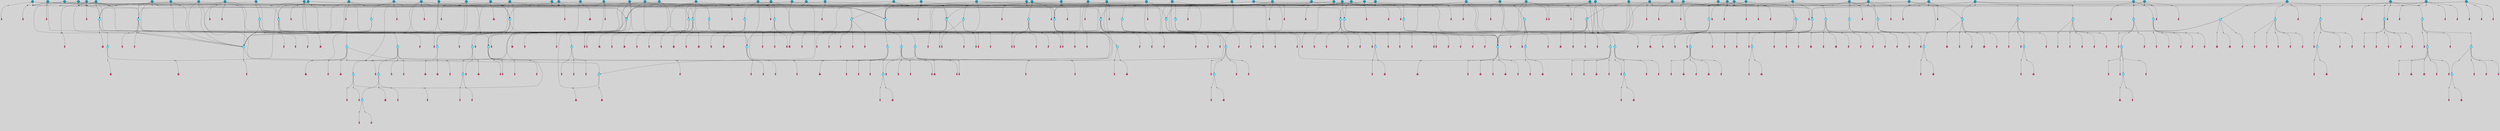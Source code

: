 // File exported with GEGELATI v1.3.1
// On the 2024-04-08 17:25:06
// With the File::TPGGraphDotExporter
digraph{
	graph[pad = "0.212, 0.055" bgcolor = lightgray]
	node[shape=circle style = filled label = ""]
		T7 [fillcolor="#66ddff"]
		T11 [fillcolor="#66ddff"]
		T54 [fillcolor="#66ddff"]
		T95 [fillcolor="#66ddff"]
		T129 [fillcolor="#66ddff"]
		T214 [fillcolor="#66ddff"]
		T242 [fillcolor="#66ddff"]
		T277 [fillcolor="#66ddff"]
		T280 [fillcolor="#66ddff"]
		T282 [fillcolor="#66ddff"]
		T305 [fillcolor="#66ddff"]
		T327 [fillcolor="#66ddff"]
		T328 [fillcolor="#66ddff"]
		T329 [fillcolor="#66ddff"]
		T330 [fillcolor="#66ddff"]
		T331 [fillcolor="#66ddff"]
		T332 [fillcolor="#66ddff"]
		T333 [fillcolor="#1199bb"]
		T334 [fillcolor="#66ddff"]
		T335 [fillcolor="#66ddff"]
		T336 [fillcolor="#66ddff"]
		T337 [fillcolor="#66ddff"]
		T338 [fillcolor="#66ddff"]
		T448 [fillcolor="#1199bb"]
		T482 [fillcolor="#66ddff"]
		T541 [fillcolor="#66ddff"]
		T580 [fillcolor="#66ddff"]
		T581 [fillcolor="#66ddff"]
		T582 [fillcolor="#66ddff"]
		T48 [fillcolor="#66ddff"]
		T583 [fillcolor="#1199bb"]
		T584 [fillcolor="#66ddff"]
		T585 [fillcolor="#66ddff"]
		T586 [fillcolor="#66ddff"]
		T587 [fillcolor="#66ddff"]
		T588 [fillcolor="#66ddff"]
		T640 [fillcolor="#66ddff"]
		T641 [fillcolor="#66ddff"]
		T642 [fillcolor="#66ddff"]
		T643 [fillcolor="#66ddff"]
		T644 [fillcolor="#1199bb"]
		T645 [fillcolor="#66ddff"]
		T646 [fillcolor="#66ddff"]
		T609 [fillcolor="#66ddff"]
		T647 [fillcolor="#66ddff"]
		T648 [fillcolor="#1199bb"]
		T651 [fillcolor="#66ddff"]
		T684 [fillcolor="#66ddff"]
		T707 [fillcolor="#1199bb"]
		T711 [fillcolor="#66ddff"]
		T712 [fillcolor="#66ddff"]
		T713 [fillcolor="#66ddff"]
		T527 [fillcolor="#1199bb"]
		T714 [fillcolor="#66ddff"]
		T715 [fillcolor="#66ddff"]
		T716 [fillcolor="#66ddff"]
		T717 [fillcolor="#1199bb"]
		T718 [fillcolor="#1199bb"]
		T720 [fillcolor="#1199bb"]
		T736 [fillcolor="#1199bb"]
		T745 [fillcolor="#1199bb"]
		T758 [fillcolor="#1199bb"]
		T759 [fillcolor="#1199bb"]
		T763 [fillcolor="#1199bb"]
		T764 [fillcolor="#66ddff"]
		T765 [fillcolor="#66ddff"]
		T766 [fillcolor="#66ddff"]
		T767 [fillcolor="#66ddff"]
		T768 [fillcolor="#66ddff"]
		T769 [fillcolor="#1199bb"]
		T770 [fillcolor="#66ddff"]
		T771 [fillcolor="#66ddff"]
		T772 [fillcolor="#66ddff"]
		T773 [fillcolor="#66ddff"]
		T774 [fillcolor="#66ddff"]
		T776 [fillcolor="#1199bb"]
		T778 [fillcolor="#1199bb"]
		T780 [fillcolor="#1199bb"]
		T782 [fillcolor="#1199bb"]
		T789 [fillcolor="#1199bb"]
		T792 [fillcolor="#1199bb"]
		T801 [fillcolor="#1199bb"]
		T803 [fillcolor="#1199bb"]
		T807 [fillcolor="#1199bb"]
		T811 [fillcolor="#1199bb"]
		T813 [fillcolor="#1199bb"]
		T814 [fillcolor="#66ddff"]
		T815 [fillcolor="#66ddff"]
		T816 [fillcolor="#66ddff"]
		T817 [fillcolor="#66ddff"]
		T818 [fillcolor="#66ddff"]
		T819 [fillcolor="#1199bb"]
		T820 [fillcolor="#66ddff"]
		T821 [fillcolor="#66ddff"]
		T822 [fillcolor="#66ddff"]
		T823 [fillcolor="#66ddff"]
		T824 [fillcolor="#66ddff"]
		T835 [fillcolor="#1199bb"]
		T840 [fillcolor="#1199bb"]
		T842 [fillcolor="#1199bb"]
		T844 [fillcolor="#1199bb"]
		T852 [fillcolor="#1199bb"]
		T853 [fillcolor="#66ddff"]
		T859 [fillcolor="#1199bb"]
		T865 [fillcolor="#1199bb"]
		T868 [fillcolor="#1199bb"]
		T870 [fillcolor="#1199bb"]
		T873 [fillcolor="#1199bb"]
		T874 [fillcolor="#1199bb"]
		T875 [fillcolor="#1199bb"]
		T876 [fillcolor="#1199bb"]
		T877 [fillcolor="#1199bb"]
		T878 [fillcolor="#1199bb"]
		T880 [fillcolor="#1199bb"]
		T882 [fillcolor="#1199bb"]
		T883 [fillcolor="#1199bb"]
		T884 [fillcolor="#1199bb"]
		T886 [fillcolor="#1199bb"]
		T889 [fillcolor="#66ddff"]
		T890 [fillcolor="#1199bb"]
		T891 [fillcolor="#66ddff"]
		T892 [fillcolor="#66ddff"]
		T893 [fillcolor="#66ddff"]
		T894 [fillcolor="#66ddff"]
		T895 [fillcolor="#1199bb"]
		T896 [fillcolor="#66ddff"]
		T897 [fillcolor="#66ddff"]
		T898 [fillcolor="#66ddff"]
		T899 [fillcolor="#66ddff"]
		T900 [fillcolor="#66ddff"]
		T905 [fillcolor="#1199bb"]
		T910 [fillcolor="#1199bb"]
		T911 [fillcolor="#1199bb"]
		T912 [fillcolor="#1199bb"]
		T914 [fillcolor="#1199bb"]
		T915 [fillcolor="#1199bb"]
		T916 [fillcolor="#1199bb"]
		T917 [fillcolor="#1199bb"]
		T918 [fillcolor="#1199bb"]
		T919 [fillcolor="#1199bb"]
		T920 [fillcolor="#1199bb"]
		T921 [fillcolor="#1199bb"]
		T922 [fillcolor="#1199bb"]
		T923 [fillcolor="#1199bb"]
		T924 [fillcolor="#1199bb"]
		T925 [fillcolor="#1199bb"]
		T926 [fillcolor="#1199bb"]
		T927 [fillcolor="#1199bb"]
		T928 [fillcolor="#1199bb"]
		T929 [fillcolor="#1199bb"]
		T930 [fillcolor="#1199bb"]
		T931 [fillcolor="#1199bb"]
		T932 [fillcolor="#1199bb"]
		T933 [fillcolor="#1199bb"]
		T934 [fillcolor="#1199bb"]
		T935 [fillcolor="#1199bb"]
		T936 [fillcolor="#1199bb"]
		P16106 [fillcolor="#cccccc" shape=point] //-3|
		I16106 [shape=box style=invis label="1|6&2|7#0|7&#92;n10|2&0|7#1|3&#92;n9|6&2|7#2|2&#92;n5|3&0|7#0|7&#92;n1|6&2|3#0|0&#92;n2|3&2|3#2|2&#92;n5|1&2|6#0|6&#92;n"]
		P16106 -> I16106[style=invis]
		A11222 [fillcolor="#ff3366" shape=box margin=0.03 width=0 height=0 label="7"]
		T7 -> P16106 -> A11222
		P16107 [fillcolor="#cccccc" shape=point] //5|
		I16107 [shape=box style=invis label="0|5&2|3#0|1&#92;n0|6&2|1#2|4&#92;n6|2&2|6#0|7&#92;n7|4&0|3#0|1&#92;n5|4&0|7#1|6&#92;n9|1&0|5#2|2&#92;n6|3&2|3#1|7&#92;n11|7&2|4#1|6&#92;n2|5&0|1#0|0&#92;n4|7&0|0#0|2&#92;n6|2&0|6#0|0&#92;n2|1&2|6#2|4&#92;n10|0&2|0#1|0&#92;n6|6&2|4#0|6&#92;n"]
		P16107 -> I16107[style=invis]
		A11223 [fillcolor="#ff3366" shape=box margin=0.03 width=0 height=0 label="8"]
		T7 -> P16107 -> A11223
		P16108 [fillcolor="#cccccc" shape=point] //6|
		I16108 [shape=box style=invis label="3|0&2|7#2|2&#92;n3|2&0|4#2|5&#92;n5|1&0|2#1|0&#92;n8|7&0|1#2|0&#92;n8|5&0|3#0|6&#92;n0|2&0|2#2|3&#92;n1|5&2|5#0|5&#92;n5|6&0|6#0|7&#92;n6|7&0|0#2|6&#92;n1|2&2|3#0|0&#92;n7|7&2|3#0|4&#92;n0|7&2|7#0|6&#92;n1|0&2|2#2|7&#92;n4|4&0|1#0|0&#92;n"]
		P16108 -> I16108[style=invis]
		A11224 [fillcolor="#ff3366" shape=box margin=0.03 width=0 height=0 label="11"]
		T11 -> P16108 -> A11224
		P16109 [fillcolor="#cccccc" shape=point] //-4|
		I16109 [shape=box style=invis label="4|1&0|4#2|6&#92;n1|2&2|2#2|0&#92;n1|2&2|0#0|6&#92;n8|4&2|3#2|5&#92;n5|5&2|1#1|0&#92;n"]
		P16109 -> I16109[style=invis]
		A11225 [fillcolor="#ff3366" shape=box margin=0.03 width=0 height=0 label="12"]
		T11 -> P16109 -> A11225
		P16110 [fillcolor="#cccccc" shape=point] //8|
		I16110 [shape=box style=invis label="9|0&0|1#2|0&#92;n10|1&2|5#1|4&#92;n8|2&2|6#0|4&#92;n2|4&2|5#2|3&#92;n4|2&2|2#0|2&#92;n7|5&0|2#0|0&#92;n8|2&2|1#1|3&#92;n8|7&0|7#2|1&#92;n1|1&0|0#0|7&#92;n5|6&2|5#1|0&#92;n6|6&2|5#0|0&#92;n11|4&0|3#2|6&#92;n4|2&2|4#0|7&#92;n5|6&0|1#2|0&#92;n11|3&0|2#0|7&#92;n"]
		P16110 -> I16110[style=invis]
		A11226 [fillcolor="#ff3366" shape=box margin=0.03 width=0 height=0 label="6"]
		T54 -> P16110 -> A11226
		P16111 [fillcolor="#cccccc" shape=point] //5|
		I16111 [shape=box style=invis label="3|0&2|0#0|1&#92;n3|0&0|7#0|1&#92;n5|3&0|2#2|6&#92;n4|4&2|4#2|6&#92;n11|2&0|7#1|6&#92;n2|7&2|2#2|5&#92;n9|3&2|6#2|7&#92;n7|7&0|0#0|4&#92;n6|1&2|4#2|3&#92;n5|4&2|0#1|6&#92;n1|3&0|7#0|4&#92;n"]
		P16111 -> I16111[style=invis]
		A11227 [fillcolor="#ff3366" shape=box margin=0.03 width=0 height=0 label="7"]
		T54 -> P16111 -> A11227
		P16112 [fillcolor="#cccccc" shape=point] //-10|
		I16112 [shape=box style=invis label="3|6&0|0#0|4&#92;n4|1&2|4#0|1&#92;n5|1&0|1#0|4&#92;n5|5&2|6#0|5&#92;n6|5&0|6#0|3&#92;n11|1&2|0#0|1&#92;n0|7&2|0#0|3&#92;n1|2&0|6#0|1&#92;n8|0&0|4#2|0&#92;n0|4&0|7#2|7&#92;n7|0&2|7#1|3&#92;n3|1&0|5#2|5&#92;n5|1&0|4#0|3&#92;n2|2&0|2#0|0&#92;n8|3&0|1#0|7&#92;n3|0&0|3#0|5&#92;n7|2&0|5#2|0&#92;n6|3&2|7#1|5&#92;n4|7&2|7#2|1&#92;n"]
		P16112 -> I16112[style=invis]
		A11228 [fillcolor="#ff3366" shape=box margin=0.03 width=0 height=0 label="14"]
		T54 -> P16112 -> A11228
		T54 -> P16107
		P16113 [fillcolor="#cccccc" shape=point] //4|
		I16113 [shape=box style=invis label="4|3&0|6#0|3&#92;n5|7&2|3#2|2&#92;n5|6&0|7#1|2&#92;n1|4&2|6#0|3&#92;n8|4&2|1#2|5&#92;n9|5&2|4#1|4&#92;n2|4&0|5#0|7&#92;n10|0&0|6#1|3&#92;n3|0&0|6#0|2&#92;n2|7&2|7#2|6&#92;n5|2&0|5#1|5&#92;n10|4&2|5#1|7&#92;n4|0&0|4#2|4&#92;n11|1&0|4#2|6&#92;n10|6&2|0#1|4&#92;n9|7&0|3#1|4&#92;n4|5&2|7#0|6&#92;n11|5&2|6#2|3&#92;n0|3&0|5#0|1&#92;n"]
		P16113 -> I16113[style=invis]
		A11229 [fillcolor="#ff3366" shape=box margin=0.03 width=0 height=0 label="13"]
		T95 -> P16113 -> A11229
		P16114 [fillcolor="#cccccc" shape=point] //8|
		I16114 [shape=box style=invis label="9|7&0|5#2|5&#92;n3|3&2|3#0|2&#92;n9|5&2|2#1|0&#92;n2|3&0|6#0|3&#92;n4|4&2|5#2|7&#92;n11|3&2|0#1|5&#92;n6|6&2|1#2|2&#92;n4|6&0|1#2|2&#92;n2|5&2|7#2|2&#92;n7|7&2|2#2|3&#92;n6|5&0|3#2|6&#92;n6|7&0|6#0|2&#92;n"]
		P16114 -> I16114[style=invis]
		A11230 [fillcolor="#ff3366" shape=box margin=0.03 width=0 height=0 label="14"]
		T95 -> P16114 -> A11230
		P16115 [fillcolor="#cccccc" shape=point] //2|
		I16115 [shape=box style=invis label="4|1&0|4#2|6&#92;n5|5&2|1#1|0&#92;n1|0&2|0#0|6&#92;n8|4&2|3#2|5&#92;n"]
		P16115 -> I16115[style=invis]
		T95 -> P16115 -> T11
		P16116 [fillcolor="#cccccc" shape=point] //-9|
		I16116 [shape=box style=invis label="2|0&2|0#2|1&#92;n4|4&2|4#2|6&#92;n9|1&0|3#1|7&#92;n5|3&0|2#2|6&#92;n2|7&2|2#2|5&#92;n5|4&2|0#1|6&#92;n3|0&0|7#0|1&#92;n1|3&0|7#0|4&#92;n11|6&2|2#0|7&#92;n7|7&0|0#0|4&#92;n11|0&0|7#1|6&#92;n9|3&2|6#2|7&#92;n"]
		P16116 -> I16116[style=invis]
		A11231 [fillcolor="#ff3366" shape=box margin=0.03 width=0 height=0 label="7"]
		T95 -> P16116 -> A11231
		P16117 [fillcolor="#cccccc" shape=point] //-8|
		I16117 [shape=box style=invis label="7|5&0|4#2|4&#92;n"]
		P16117 -> I16117[style=invis]
		A11232 [fillcolor="#ff3366" shape=box margin=0.03 width=0 height=0 label="3"]
		T95 -> P16117 -> A11232
		T129 -> P16110
		T129 -> P16111
		P16118 [fillcolor="#cccccc" shape=point] //10|
		I16118 [shape=box style=invis label="4|5&2|7#2|1&#92;n1|7&2|3#0|6&#92;n3|5&2|2#0|3&#92;n10|3&0|7#1|4&#92;n7|1&0|4#2|6&#92;n10|2&0|3#1|7&#92;n9|5&2|0#0|4&#92;n4|0&0|3#2|7&#92;n11|4&2|6#1|2&#92;n5|4&2|7#0|2&#92;n2|6&2|4#0|0&#92;n6|5&0|7#2|1&#92;n5|3&2|3#1|6&#92;n10|7&2|0#1|2&#92;n"]
		P16118 -> I16118[style=invis]
		A11233 [fillcolor="#ff3366" shape=box margin=0.03 width=0 height=0 label="5"]
		T129 -> P16118 -> A11233
		P16119 [fillcolor="#cccccc" shape=point] //5|
		I16119 [shape=box style=invis label="9|4&2|3#1|3&#92;n0|4&2|4#0|5&#92;n6|1&2|6#2|5&#92;n4|0&0|5#2|0&#92;n"]
		P16119 -> I16119[style=invis]
		A11234 [fillcolor="#ff3366" shape=box margin=0.03 width=0 height=0 label="7"]
		T129 -> P16119 -> A11234
		P16120 [fillcolor="#cccccc" shape=point] //6|
		I16120 [shape=box style=invis label="9|4&2|7#0|6&#92;n8|4&0|1#1|0&#92;n1|3&0|0#2|1&#92;n2|4&0|6#2|2&#92;n5|1&2|5#0|7&#92;n3|0&0|3#2|6&#92;n2|2&2|6#0|2&#92;n8|4&0|4#2|2&#92;n5|1&2|4#0|3&#92;n9|4&0|6#0|6&#92;n5|0&2|2#1|5&#92;n11|7&0|0#1|1&#92;n0|4&0|3#0|3&#92;n7|7&2|4#2|5&#92;n1|5&0|1#2|1&#92;n"]
		P16120 -> I16120[style=invis]
		A11235 [fillcolor="#ff3366" shape=box margin=0.03 width=0 height=0 label="1"]
		T129 -> P16120 -> A11235
		P16121 [fillcolor="#cccccc" shape=point] //6|
		I16121 [shape=box style=invis label="9|4&2|7#0|6&#92;n8|4&0|1#1|0&#92;n1|3&0|0#2|1&#92;n2|4&0|6#2|2&#92;n5|1&2|5#0|7&#92;n3|0&0|3#2|6&#92;n2|2&2|6#0|2&#92;n8|4&0|4#2|2&#92;n5|1&2|4#0|3&#92;n9|4&0|6#0|6&#92;n5|0&2|2#1|5&#92;n11|7&0|0#1|1&#92;n0|4&0|3#0|3&#92;n7|7&2|4#2|5&#92;n1|5&0|1#2|1&#92;n"]
		P16121 -> I16121[style=invis]
		A11236 [fillcolor="#ff3366" shape=box margin=0.03 width=0 height=0 label="1"]
		T214 -> P16121 -> A11236
		P16122 [fillcolor="#cccccc" shape=point] //10|
		I16122 [shape=box style=invis label="4|5&2|7#2|1&#92;n1|7&2|3#0|6&#92;n3|5&2|2#0|3&#92;n10|3&0|7#1|4&#92;n7|1&0|4#2|6&#92;n10|2&0|3#1|7&#92;n9|5&2|0#0|4&#92;n4|0&0|3#2|7&#92;n11|4&2|6#1|2&#92;n5|4&2|7#0|2&#92;n2|6&2|4#0|0&#92;n6|5&0|7#2|1&#92;n5|3&2|3#1|6&#92;n10|7&2|0#1|2&#92;n"]
		P16122 -> I16122[style=invis]
		A11237 [fillcolor="#ff3366" shape=box margin=0.03 width=0 height=0 label="5"]
		T214 -> P16122 -> A11237
		P16123 [fillcolor="#cccccc" shape=point] //5|
		I16123 [shape=box style=invis label="3|0&2|0#0|1&#92;n3|0&0|7#0|1&#92;n5|3&0|2#2|6&#92;n4|4&2|4#2|6&#92;n11|2&0|7#1|6&#92;n2|7&2|2#2|5&#92;n9|3&2|6#2|7&#92;n7|7&0|0#0|4&#92;n6|1&2|4#2|3&#92;n5|4&2|0#1|6&#92;n1|3&0|7#0|4&#92;n"]
		P16123 -> I16123[style=invis]
		A11238 [fillcolor="#ff3366" shape=box margin=0.03 width=0 height=0 label="7"]
		T214 -> P16123 -> A11238
		P16124 [fillcolor="#cccccc" shape=point] //8|
		I16124 [shape=box style=invis label="9|0&0|1#2|0&#92;n10|1&2|5#1|4&#92;n8|2&2|6#0|4&#92;n2|4&2|5#2|3&#92;n4|2&2|2#0|2&#92;n7|5&0|2#0|0&#92;n8|2&2|1#1|3&#92;n8|7&0|7#2|1&#92;n1|1&0|0#0|7&#92;n5|6&2|5#1|0&#92;n6|6&2|5#0|0&#92;n11|4&0|3#2|6&#92;n4|2&2|4#0|7&#92;n5|6&0|1#2|0&#92;n11|3&0|2#0|7&#92;n"]
		P16124 -> I16124[style=invis]
		A11239 [fillcolor="#ff3366" shape=box margin=0.03 width=0 height=0 label="6"]
		T214 -> P16124 -> A11239
		P16125 [fillcolor="#cccccc" shape=point] //5|
		I16125 [shape=box style=invis label="9|4&2|3#1|3&#92;n0|4&2|4#0|5&#92;n6|1&2|6#2|5&#92;n4|0&0|5#2|0&#92;n"]
		P16125 -> I16125[style=invis]
		A11240 [fillcolor="#ff3366" shape=box margin=0.03 width=0 height=0 label="7"]
		T214 -> P16125 -> A11240
		P16126 [fillcolor="#cccccc" shape=point] //5|
		I16126 [shape=box style=invis label="1|6&2|7#0|7&#92;n9|2&2|7#2|2&#92;n10|2&0|7#1|3&#92;n5|3&0|7#0|7&#92;n7|0&2|7#2|2&#92;n1|6&2|3#0|0&#92;n2|3&2|3#2|2&#92;n"]
		P16126 -> I16126[style=invis]
		A11241 [fillcolor="#ff3366" shape=box margin=0.03 width=0 height=0 label="7"]
		T242 -> P16126 -> A11241
		P16127 [fillcolor="#cccccc" shape=point] //-8|
		I16127 [shape=box style=invis label="7|5&0|2#2|1&#92;n1|0&2|6#0|0&#92;n7|1&2|6#1|1&#92;n8|7&0|3#1|6&#92;n3|7&2|3#2|4&#92;n"]
		P16127 -> I16127[style=invis]
		A11242 [fillcolor="#ff3366" shape=box margin=0.03 width=0 height=0 label="2"]
		T242 -> P16127 -> A11242
		P16128 [fillcolor="#cccccc" shape=point] //-3|
		I16128 [shape=box style=invis label="1|1&2|1#0|1&#92;n1|4&0|0#2|4&#92;n11|0&2|3#0|2&#92;n11|6&0|4#0|1&#92;n5|2&0|6#1|5&#92;n3|7&2|6#2|7&#92;n7|7&0|1#2|1&#92;n9|5&2|2#2|0&#92;n6|5&2|6#1|4&#92;n0|7&0|5#2|4&#92;n8|1&0|0#2|3&#92;n0|5&0|3#0|5&#92;n2|0&2|4#0|5&#92;n7|5&2|7#1|3&#92;n8|3&0|0#1|2&#92;n"]
		P16128 -> I16128[style=invis]
		A11243 [fillcolor="#ff3366" shape=box margin=0.03 width=0 height=0 label="1"]
		T242 -> P16128 -> A11243
		P16129 [fillcolor="#cccccc" shape=point] //-9|
		I16129 [shape=box style=invis label="4|7&0|0#0|2&#92;n6|2&0|1#0|0&#92;n6|2&2|6#0|7&#92;n9|0&2|7#1|1&#92;n7|4&0|3#0|1&#92;n10|6&2|1#1|1&#92;n9|1&0|5#2|2&#92;n5|4&0|7#2|6&#92;n2|5&0|1#0|0&#92;n0|5&2|5#0|1&#92;n11|7&2|4#1|6&#92;n2|1&2|6#2|4&#92;n10|0&0|0#1|0&#92;n6|6&2|4#0|6&#92;n"]
		P16129 -> I16129[style=invis]
		T277 -> P16129 -> T214
		P16130 [fillcolor="#cccccc" shape=point] //7|
		I16130 [shape=box style=invis label="7|4&2|7#0|4&#92;n4|6&0|1#2|5&#92;n2|1&2|3#0|0&#92;n4|3&2|0#0|1&#92;n0|0&2|7#2|7&#92;n7|7&0|5#2|3&#92;n5|0&2|1#2|2&#92;n10|0&0|4#1|2&#92;n4|4&0|7#0|0&#92;n6|7&0|2#0|1&#92;n1|4&2|5#0|4&#92;n"]
		P16130 -> I16130[style=invis]
		A11244 [fillcolor="#ff3366" shape=box margin=0.03 width=0 height=0 label="0"]
		T277 -> P16130 -> A11244
		P16131 [fillcolor="#cccccc" shape=point] //1|
		I16131 [shape=box style=invis label="5|1&0|6#2|7&#92;n2|4&0|4#2|2&#92;n0|6&0|5#0|4&#92;n10|6&2|5#1|6&#92;n9|3&0|1#1|7&#92;n10|3&2|2#1|0&#92;n5|0&0|0#2|1&#92;n11|3&2|3#1|5&#92;n10|3&0|1#1|0&#92;n2|4&0|1#0|1&#92;n0|2&0|3#2|4&#92;n9|2&2|1#2|5&#92;n11|7&2|6#2|6&#92;n"]
		P16131 -> I16131[style=invis]
		T277 -> P16131 -> T7
		P16132 [fillcolor="#cccccc" shape=point] //6|
		I16132 [shape=box style=invis label="7|0&2|5#1|2&#92;n10|6&2|1#1|3&#92;n7|5&0|2#0|7&#92;n10|7&0|1#1|5&#92;n4|6&2|5#0|5&#92;n4|4&0|7#2|7&#92;n"]
		P16132 -> I16132[style=invis]
		A11245 [fillcolor="#ff3366" shape=box margin=0.03 width=0 height=0 label="7"]
		T277 -> P16132 -> A11245
		P16133 [fillcolor="#cccccc" shape=point] //-2|
		I16133 [shape=box style=invis label="3|0&2|0#0|1&#92;n4|1&0|3#2|2&#92;n11|2&0|7#1|6&#92;n8|7&2|4#0|5&#92;n6|1&2|4#1|3&#92;n4|4&2|4#2|6&#92;n3|0&0|7#0|1&#92;n9|3&2|6#2|7&#92;n7|7&0|0#0|4&#92;n5|3&0|2#2|6&#92;n5|4&2|0#1|6&#92;n1|3&0|7#0|4&#92;n"]
		P16133 -> I16133[style=invis]
		A11246 [fillcolor="#ff3366" shape=box margin=0.03 width=0 height=0 label="7"]
		T277 -> P16133 -> A11246
		T280 -> P16113
		P16134 [fillcolor="#cccccc" shape=point] //1|
		I16134 [shape=box style=invis label="0|4&0|1#0|1&#92;n10|5&2|5#1|6&#92;n7|7&2|5#2|2&#92;n9|5&0|7#2|7&#92;n8|4&0|3#2|7&#92;n11|0&2|3#0|5&#92;n7|0&0|0#0|1&#92;n4|2&0|4#0|5&#92;n5|1&0|6#2|7&#92;n11|3&0|7#1|3&#92;n"]
		P16134 -> I16134[style=invis]
		T280 -> P16134 -> T7
		P16135 [fillcolor="#cccccc" shape=point] //-3|
		I16135 [shape=box style=invis label="4|5&0|0#0|0&#92;n4|7&0|0#0|2&#92;n0|6&2|1#2|4&#92;n9|1&0|5#2|2&#92;n10|0&2|0#1|0&#92;n6|6&2|4#0|6&#92;n2|5&0|1#0|0&#92;n6|3&2|3#1|7&#92;n11|7&2|4#1|6&#92;n6|2&2|6#0|1&#92;n6|2&0|0#0|0&#92;n9|1&2|6#2|4&#92;n10|4&0|3#1|1&#92;n5|4&2|7#1|6&#92;n"]
		P16135 -> I16135[style=invis]
		T280 -> P16135 -> T95
		P16136 [fillcolor="#cccccc" shape=point] //-4|
		I16136 [shape=box style=invis label="5|5&2|1#1|0&#92;n4|1&0|4#2|6&#92;n2|4&2|3#2|5&#92;n1|0&2|0#2|6&#92;n1|4&2|5#0|7&#92;n"]
		P16136 -> I16136[style=invis]
		T282 -> P16136 -> T11
		P16137 [fillcolor="#cccccc" shape=point] //5|
		I16137 [shape=box style=invis label="3|0&2|0#2|1&#92;n3|0&0|7#0|1&#92;n5|3&0|2#2|6&#92;n4|4&2|4#2|6&#92;n5|4&2|0#1|6&#92;n2|7&2|2#2|5&#92;n1|3&0|7#0|4&#92;n11|6&2|2#0|7&#92;n7|7&0|0#0|4&#92;n6|1&2|4#2|3&#92;n11|0&0|7#1|6&#92;n9|3&2|6#2|7&#92;n"]
		P16137 -> I16137[style=invis]
		A11247 [fillcolor="#ff3366" shape=box margin=0.03 width=0 height=0 label="7"]
		T282 -> P16137 -> A11247
		P16138 [fillcolor="#cccccc" shape=point] //10|
		I16138 [shape=box style=invis label="6|6&2|5#0|4&#92;n1|0&0|5#2|3&#92;n10|5&2|5#1|5&#92;n10|6&2|1#1|0&#92;n9|6&2|3#0|3&#92;n9|6&2|2#2|1&#92;n7|5&2|2#0|7&#92;n"]
		P16138 -> I16138[style=invis]
		A11248 [fillcolor="#ff3366" shape=box margin=0.03 width=0 height=0 label="7"]
		T282 -> P16138 -> A11248
		T282 -> P16117
		P16139 [fillcolor="#cccccc" shape=point] //2|
		I16139 [shape=box style=invis label="0|3&0|0#2|7&#92;n3|6&2|5#2|5&#92;n7|4&0|0#1|1&#92;n4|1&0|0#0|6&#92;n1|6&0|2#0|1&#92;n8|6&0|2#2|4&#92;n4|4&2|4#0|3&#92;n1|0&2|4#0|1&#92;n9|2&2|3#0|7&#92;n10|5&2|2#1|1&#92;n10|6&0|1#1|2&#92;n3|3&2|2#0|5&#92;n11|3&0|2#1|0&#92;n4|5&0|6#0|4&#92;n0|7&0|6#2|2&#92;n3|2&0|5#0|1&#92;n"]
		P16139 -> I16139[style=invis]
		A11249 [fillcolor="#ff3366" shape=box margin=0.03 width=0 height=0 label="1"]
		T282 -> P16139 -> A11249
		P16140 [fillcolor="#cccccc" shape=point] //7|
		I16140 [shape=box style=invis label="7|0&2|1#2|0&#92;n9|7&2|1#1|7&#92;n8|2&0|1#1|0&#92;n6|6&0|2#1|1&#92;n2|2&0|5#0|0&#92;n5|7&0|0#2|1&#92;n5|1&2|5#1|5&#92;n4|7&2|4#2|3&#92;n10|5&2|2#1|5&#92;n1|3&2|2#2|0&#92;n10|2&2|6#1|5&#92;n"]
		P16140 -> I16140[style=invis]
		A11250 [fillcolor="#ff3366" shape=box margin=0.03 width=0 height=0 label="1"]
		T305 -> P16140 -> A11250
		P16141 [fillcolor="#cccccc" shape=point] //4|
		I16141 [shape=box style=invis label="7|1&2|6#1|3&#92;n10|1&0|3#1|6&#92;n8|5&2|3#2|1&#92;n11|5&0|0#2|6&#92;n4|1&0|6#0|0&#92;n11|1&0|2#0|3&#92;n2|0&2|1#0|7&#92;n"]
		P16141 -> I16141[style=invis]
		A11251 [fillcolor="#ff3366" shape=box margin=0.03 width=0 height=0 label="2"]
		T305 -> P16141 -> A11251
		P16142 [fillcolor="#cccccc" shape=point] //2|
		I16142 [shape=box style=invis label="10|4&0|5#1|0&#92;n8|1&0|7#1|4&#92;n3|0&2|3#0|1&#92;n0|3&0|3#0|2&#92;n"]
		P16142 -> I16142[style=invis]
		T305 -> P16142 -> T242
		P16143 [fillcolor="#cccccc" shape=point] //6|
		I16143 [shape=box style=invis label="10|4&2|6#1|2&#92;n8|4&0|1#1|0&#92;n0|4&2|6#0|0&#92;n8|4&2|5#2|1&#92;n7|5&2|5#1|0&#92;n3|6&0|6#2|2&#92;n1|7&0|7#0|5&#92;n2|0&0|7#2|4&#92;n2|6&2|2#0|0&#92;n0|7&2|7#0|7&#92;n11|6&0|4#2|2&#92;n5|5&0|0#0|1&#92;n10|1&0|0#1|0&#92;n7|3&0|1#2|5&#92;n9|2&2|7#1|5&#92;n9|4&2|6#2|7&#92;n1|6&2|4#2|2&#92;n3|3&2|2#0|7&#92;n1|6&2|0#0|0&#92;n6|4&2|6#1|0&#92;n"]
		P16143 -> I16143[style=invis]
		A11252 [fillcolor="#ff3366" shape=box margin=0.03 width=0 height=0 label="1"]
		T305 -> P16143 -> A11252
		P16144 [fillcolor="#cccccc" shape=point] //9|
		I16144 [shape=box style=invis label="0|6&2|1#2|3&#92;n7|4&0|3#0|1&#92;n0|5&2|3#0|1&#92;n9|1&0|5#2|2&#92;n6|6&2|3#1|7&#92;n11|7&2|4#1|6&#92;n2|5&0|1#0|0&#92;n7|5&2|3#1|1&#92;n5|4&0|7#1|6&#92;n4|7&0|0#0|2&#92;n2|1&2|6#2|4&#92;n10|0&2|7#1|0&#92;n6|6&2|4#0|6&#92;n"]
		P16144 -> I16144[style=invis]
		A11253 [fillcolor="#ff3366" shape=box margin=0.03 width=0 height=0 label="8"]
		T305 -> P16144 -> A11253
		P16145 [fillcolor="#cccccc" shape=point] //-4|
		I16145 [shape=box style=invis label="4|1&0|4#2|6&#92;n1|2&2|2#2|0&#92;n1|2&2|0#0|6&#92;n8|4&2|3#2|5&#92;n5|5&2|1#1|0&#92;n"]
		P16145 -> I16145[style=invis]
		A11254 [fillcolor="#ff3366" shape=box margin=0.03 width=0 height=0 label="12"]
		T330 -> P16145 -> A11254
		P16146 [fillcolor="#cccccc" shape=point] //6|
		I16146 [shape=box style=invis label="3|0&2|7#2|2&#92;n3|2&0|4#2|5&#92;n5|1&0|2#1|0&#92;n8|7&0|1#2|0&#92;n8|5&0|3#0|6&#92;n0|2&0|2#2|3&#92;n1|5&2|5#0|5&#92;n5|6&0|6#0|7&#92;n6|7&0|0#2|6&#92;n1|2&2|3#0|0&#92;n7|7&2|3#0|4&#92;n0|7&2|7#0|6&#92;n1|0&2|2#2|7&#92;n4|4&0|1#0|0&#92;n"]
		P16146 -> I16146[style=invis]
		A11255 [fillcolor="#ff3366" shape=box margin=0.03 width=0 height=0 label="11"]
		T330 -> P16146 -> A11255
		P16147 [fillcolor="#cccccc" shape=point] //-3|
		I16147 [shape=box style=invis label="8|1&2|3#0|5&#92;n0|6&0|5#0|5&#92;n3|7&2|1#0|6&#92;n3|5&0|1#0|0&#92;n9|5&2|0#0|4&#92;n3|5&0|2#0|3&#92;n10|6&2|4#1|0&#92;n9|4&2|7#2|6&#92;n1|7&2|5#2|2&#92;n"]
		P16147 -> I16147[style=invis]
		A11256 [fillcolor="#ff3366" shape=box margin=0.03 width=0 height=0 label="5"]
		T332 -> P16147 -> A11256
		P16148 [fillcolor="#cccccc" shape=point] //-2|
		I16148 [shape=box style=invis label="11|7&2|0#1|7&#92;n4|3&0|1#2|5&#92;n0|4&2|4#2|7&#92;n1|6&0|0#0|4&#92;n4|0&0|0#0|5&#92;n0|6&2|3#2|0&#92;n9|6&2|5#1|3&#92;n0|7&2|1#2|5&#92;n4|4&0|5#0|1&#92;n10|4&0|0#1|0&#92;n"]
		P16148 -> I16148[style=invis]
		A11257 [fillcolor="#ff3366" shape=box margin=0.03 width=0 height=0 label="12"]
		T328 -> P16148 -> A11257
		P16149 [fillcolor="#cccccc" shape=point] //-3|
		I16149 [shape=box style=invis label="1|6&2|7#0|7&#92;n10|2&0|7#1|3&#92;n9|6&2|7#2|2&#92;n5|3&0|7#0|7&#92;n1|6&2|3#0|0&#92;n2|3&2|3#2|2&#92;n5|1&2|6#0|6&#92;n"]
		P16149 -> I16149[style=invis]
		A11258 [fillcolor="#ff3366" shape=box margin=0.03 width=0 height=0 label="7"]
		T331 -> P16149 -> A11258
		P16150 [fillcolor="#cccccc" shape=point] //-3|
		I16150 [shape=box style=invis label="7|2&2|4#0|2&#92;n4|1&2|6#0|1&#92;n11|6&0|4#0|1&#92;n7|1&0|0#2|6&#92;n6|2&0|1#0|7&#92;n10|3&2|7#1|4&#92;n3|5&2|3#0|1&#92;n4|4&2|5#0|2&#92;n4|6&0|4#2|7&#92;n2|5&0|5#0|2&#92;n10|0&2|3#1|4&#92;n0|1&2|7#0|6&#92;n7|6&0|3#2|6&#92;n1|3&0|6#2|0&#92;n5|3&0|6#0|6&#92;n1|4&2|5#2|3&#92;n1|6&2|0#0|5&#92;n9|2&0|3#2|7&#92;n7|1&2|2#2|5&#92;n"]
		P16150 -> I16150[style=invis]
		T328 -> P16150 -> T329
		P16151 [fillcolor="#cccccc" shape=point] //-3|
		I16151 [shape=box style=invis label="3|7&0|0#0|2&#92;n11|5&0|1#1|1&#92;n4|1&0|6#2|6&#92;n4|0&0|1#0|5&#92;n"]
		P16151 -> I16151[style=invis]
		T329 -> P16151 -> T327
		P16152 [fillcolor="#cccccc" shape=point] //1|
		I16152 [shape=box style=invis label="5|1&0|6#2|7&#92;n2|4&0|4#2|2&#92;n0|6&0|5#0|4&#92;n10|6&2|5#1|6&#92;n9|3&0|1#1|7&#92;n10|3&2|2#1|0&#92;n5|0&0|0#2|1&#92;n11|3&2|3#1|5&#92;n10|3&0|1#1|0&#92;n2|4&0|1#0|1&#92;n0|2&0|3#2|4&#92;n9|2&2|1#2|5&#92;n11|7&2|6#2|6&#92;n"]
		P16152 -> I16152[style=invis]
		T327 -> P16152 -> T331
		P16153 [fillcolor="#cccccc" shape=point] //5|
		I16153 [shape=box style=invis label="10|4&2|6#1|2&#92;n8|4&0|1#1|0&#92;n0|4&2|6#0|0&#92;n8|4&2|5#2|1&#92;n7|5&2|5#1|0&#92;n3|6&0|6#2|2&#92;n1|7&0|7#0|5&#92;n2|0&0|7#2|4&#92;n9|4&2|6#2|7&#92;n2|6&2|2#0|0&#92;n11|7&2|7#0|7&#92;n5|5&0|0#0|1&#92;n10|1&0|0#1|0&#92;n7|3&0|1#2|5&#92;n9|2&2|7#1|5&#92;n9|0&2|5#1|2&#92;n1|6&2|4#2|2&#92;n3|3&2|2#0|7&#92;n1|6&2|0#0|0&#92;n6|4&2|6#1|0&#92;n"]
		P16153 -> I16153[style=invis]
		A11259 [fillcolor="#ff3366" shape=box margin=0.03 width=0 height=0 label="1"]
		T329 -> P16153 -> A11259
		P16154 [fillcolor="#cccccc" shape=point] //5|
		I16154 [shape=box style=invis label="0|5&2|3#0|1&#92;n0|6&2|1#2|4&#92;n6|2&2|6#0|7&#92;n7|4&0|3#0|1&#92;n5|4&0|7#1|6&#92;n9|1&0|5#2|2&#92;n6|3&2|3#1|7&#92;n11|7&2|4#1|6&#92;n2|5&0|1#0|0&#92;n4|7&0|0#0|2&#92;n6|2&0|6#0|0&#92;n2|1&2|6#2|4&#92;n10|0&2|0#1|0&#92;n6|6&2|4#0|6&#92;n"]
		P16154 -> I16154[style=invis]
		A11260 [fillcolor="#ff3366" shape=box margin=0.03 width=0 height=0 label="8"]
		T331 -> P16154 -> A11260
		P16155 [fillcolor="#cccccc" shape=point] //-2|
		I16155 [shape=box style=invis label="4|1&0|4#0|3&#92;n4|2&0|5#2|0&#92;n5|5&2|6#0|5&#92;n1|4&0|1#0|2&#92;n6|3&2|7#1|5&#92;n0|4&2|0#0|3&#92;n8|5&2|5#1|2&#92;n10|7&2|7#1|1&#92;n3|4&0|0#2|1&#92;n3|6&2|5#2|5&#92;n8|3&0|1#0|7&#92;n10|0&2|7#1|3&#92;n4|1&2|4#0|1&#92;n9|3&2|0#0|4&#92;n3|6&2|0#0|4&#92;n1|2&0|6#2|1&#92;n4|0&2|1#2|2&#92;n"]
		P16155 -> I16155[style=invis]
		A11261 [fillcolor="#ff3366" shape=box margin=0.03 width=0 height=0 label="14"]
		T327 -> P16155 -> A11261
		P16156 [fillcolor="#cccccc" shape=point] //5|
		I16156 [shape=box style=invis label="8|1&2|6#0|6&#92;n3|0&0|7#0|1&#92;n11|3&0|2#2|6&#92;n4|4&2|4#2|6&#92;n11|2&0|7#1|6&#92;n2|7&2|2#2|5&#92;n7|7&0|0#0|4&#92;n6|1&2|4#2|3&#92;n5|4&2|0#1|6&#92;n3|0&2|0#0|1&#92;n1|3&0|7#0|4&#92;n"]
		P16156 -> I16156[style=invis]
		A11262 [fillcolor="#ff3366" shape=box margin=0.03 width=0 height=0 label="7"]
		T329 -> P16156 -> A11262
		P16157 [fillcolor="#cccccc" shape=point] //5|
		I16157 [shape=box style=invis label="3|0&2|0#0|1&#92;n3|0&0|7#0|1&#92;n5|3&0|2#2|6&#92;n4|4&2|4#2|6&#92;n11|2&0|7#1|6&#92;n2|7&2|2#2|5&#92;n9|3&2|6#2|7&#92;n7|7&0|0#0|4&#92;n6|1&2|4#2|3&#92;n5|4&2|0#1|6&#92;n1|3&0|7#0|4&#92;n"]
		P16157 -> I16157[style=invis]
		A11263 [fillcolor="#ff3366" shape=box margin=0.03 width=0 height=0 label="7"]
		T327 -> P16157 -> A11263
		P16158 [fillcolor="#cccccc" shape=point] //2|
		I16158 [shape=box style=invis label="4|1&0|4#2|6&#92;n5|5&2|1#1|0&#92;n1|0&2|0#0|6&#92;n8|4&2|3#2|5&#92;n"]
		P16158 -> I16158[style=invis]
		T328 -> P16158 -> T330
		P16159 [fillcolor="#cccccc" shape=point] //0|
		I16159 [shape=box style=invis label="2|5&0|1#0|6&#92;n6|1&2|2#2|7&#92;n8|0&0|3#1|4&#92;n4|3&2|5#2|4&#92;n8|1&2|4#0|0&#92;n6|6&0|1#2|6&#92;n11|7&2|4#2|5&#92;n6|2&2|4#0|2&#92;n8|5&2|4#2|4&#92;n2|1&2|1#2|2&#92;n2|7&2|5#2|6&#92;n9|7&0|5#0|4&#92;n1|2&0|5#2|6&#92;n4|2&2|3#2|7&#92;n3|3&2|1#0|2&#92;n"]
		P16159 -> I16159[style=invis]
		A11264 [fillcolor="#ff3366" shape=box margin=0.03 width=0 height=0 label="5"]
		T332 -> P16159 -> A11264
		P16160 [fillcolor="#cccccc" shape=point] //7|
		I16160 [shape=box style=invis label="7|0&2|1#2|0&#92;n9|7&2|1#1|7&#92;n8|2&0|1#1|0&#92;n6|6&0|2#1|1&#92;n2|2&0|5#0|0&#92;n5|7&0|0#2|1&#92;n5|1&2|5#1|5&#92;n4|7&2|4#2|3&#92;n10|5&2|2#1|5&#92;n1|3&2|2#2|0&#92;n10|2&2|6#1|5&#92;n"]
		P16160 -> I16160[style=invis]
		A11265 [fillcolor="#ff3366" shape=box margin=0.03 width=0 height=0 label="1"]
		T329 -> P16160 -> A11265
		P16161 [fillcolor="#cccccc" shape=point] //7|
		I16161 [shape=box style=invis label="6|1&2|6#2|7&#92;n7|0&2|4#2|3&#92;n3|3&0|7#0|6&#92;n5|4&0|2#2|4&#92;n8|5&2|6#2|7&#92;n0|0&2|3#0|3&#92;n5|4&2|4#2|6&#92;n"]
		P16161 -> I16161[style=invis]
		T329 -> P16161 -> T332
		P16162 [fillcolor="#cccccc" shape=point] //7|
		I16162 [shape=box style=invis label="0|2&2|4#2|6&#92;n5|3&0|6#0|1&#92;n4|7&2|6#0|5&#92;n7|6&0|7#0|5&#92;n10|7&2|2#1|1&#92;n"]
		P16162 -> I16162[style=invis]
		A11266 [fillcolor="#ff3366" shape=box margin=0.03 width=0 height=0 label="4"]
		T332 -> P16162 -> A11266
		P16163 [fillcolor="#cccccc" shape=point] //-4|
		I16163 [shape=box style=invis label="4|1&0|4#2|6&#92;n1|2&2|2#2|0&#92;n1|2&2|0#0|6&#92;n8|4&2|3#2|5&#92;n5|5&2|1#1|0&#92;n"]
		P16163 -> I16163[style=invis]
		A11267 [fillcolor="#ff3366" shape=box margin=0.03 width=0 height=0 label="12"]
		T338 -> P16163 -> A11267
		P16164 [fillcolor="#cccccc" shape=point] //6|
		I16164 [shape=box style=invis label="3|0&2|7#2|2&#92;n3|2&0|4#2|5&#92;n5|1&0|2#1|0&#92;n8|7&0|1#2|0&#92;n8|5&0|3#0|6&#92;n0|2&0|2#2|3&#92;n1|5&2|5#0|5&#92;n5|6&0|6#0|7&#92;n6|7&0|0#2|6&#92;n1|2&2|3#0|0&#92;n7|7&2|3#0|4&#92;n0|7&2|7#0|6&#92;n1|0&2|2#2|7&#92;n4|4&0|1#0|0&#92;n"]
		P16164 -> I16164[style=invis]
		A11268 [fillcolor="#ff3366" shape=box margin=0.03 width=0 height=0 label="11"]
		T338 -> P16164 -> A11268
		P16165 [fillcolor="#cccccc" shape=point] //2|
		I16165 [shape=box style=invis label="4|1&0|4#2|6&#92;n5|5&2|1#1|0&#92;n1|0&2|0#0|6&#92;n8|4&2|3#2|5&#92;n"]
		P16165 -> I16165[style=invis]
		T333 -> P16165 -> T338
		P16166 [fillcolor="#cccccc" shape=point] //-3|
		I16166 [shape=box style=invis label="8|1&2|3#0|5&#92;n0|6&0|5#0|5&#92;n3|7&2|1#0|6&#92;n3|5&0|1#0|0&#92;n9|5&2|0#0|4&#92;n3|5&0|2#0|3&#92;n10|6&2|4#1|0&#92;n9|4&2|7#2|6&#92;n1|7&2|5#2|2&#92;n"]
		P16166 -> I16166[style=invis]
		A11269 [fillcolor="#ff3366" shape=box margin=0.03 width=0 height=0 label="5"]
		T337 -> P16166 -> A11269
		P16167 [fillcolor="#cccccc" shape=point] //-2|
		I16167 [shape=box style=invis label="11|7&2|0#1|7&#92;n4|3&0|1#2|5&#92;n0|4&2|4#2|7&#92;n1|6&0|0#0|4&#92;n4|0&0|0#0|5&#92;n0|6&2|3#2|0&#92;n9|6&2|5#1|3&#92;n0|7&2|1#2|5&#92;n4|4&0|5#0|1&#92;n10|4&0|0#1|0&#92;n"]
		P16167 -> I16167[style=invis]
		A11270 [fillcolor="#ff3366" shape=box margin=0.03 width=0 height=0 label="12"]
		T333 -> P16167 -> A11270
		P16168 [fillcolor="#cccccc" shape=point] //7|
		I16168 [shape=box style=invis label="7|0&2|1#2|0&#92;n9|7&2|1#1|7&#92;n8|2&0|1#1|0&#92;n6|6&0|2#1|1&#92;n2|2&0|5#0|0&#92;n5|7&0|0#2|1&#92;n5|1&2|5#1|5&#92;n4|7&2|4#2|3&#92;n10|5&2|2#1|5&#92;n1|3&2|2#2|0&#92;n10|2&2|6#1|5&#92;n"]
		P16168 -> I16168[style=invis]
		A11271 [fillcolor="#ff3366" shape=box margin=0.03 width=0 height=0 label="1"]
		T335 -> P16168 -> A11271
		P16169 [fillcolor="#cccccc" shape=point] //-3|
		I16169 [shape=box style=invis label="7|2&2|4#0|2&#92;n4|1&2|6#0|1&#92;n11|6&0|4#0|1&#92;n7|1&0|0#2|6&#92;n6|2&0|1#0|7&#92;n10|3&2|7#1|4&#92;n3|5&2|3#0|1&#92;n4|4&2|5#0|2&#92;n4|6&0|4#2|7&#92;n2|5&0|5#0|2&#92;n10|0&2|3#1|4&#92;n0|1&2|7#0|6&#92;n7|6&0|3#2|6&#92;n1|3&0|6#2|0&#92;n5|3&0|6#0|6&#92;n1|4&2|5#2|3&#92;n1|6&2|0#0|5&#92;n9|2&0|3#2|7&#92;n7|1&2|2#2|5&#92;n"]
		P16169 -> I16169[style=invis]
		T333 -> P16169 -> T335
		P16170 [fillcolor="#cccccc" shape=point] //7|
		I16170 [shape=box style=invis label="6|1&2|6#2|7&#92;n7|0&2|4#2|3&#92;n3|3&0|7#0|6&#92;n5|4&0|2#2|4&#92;n8|5&2|6#2|7&#92;n0|0&2|3#0|3&#92;n5|4&2|4#2|6&#92;n"]
		P16170 -> I16170[style=invis]
		T335 -> P16170 -> T337
		P16171 [fillcolor="#cccccc" shape=point] //0|
		I16171 [shape=box style=invis label="2|5&0|1#0|6&#92;n6|1&2|2#2|7&#92;n8|0&0|3#1|4&#92;n4|3&2|5#2|4&#92;n8|1&2|4#0|0&#92;n6|6&0|1#2|6&#92;n11|7&2|4#2|5&#92;n6|2&2|4#0|2&#92;n8|5&2|4#2|4&#92;n2|1&2|1#2|2&#92;n2|7&2|5#2|6&#92;n9|7&0|5#0|4&#92;n1|2&0|5#2|6&#92;n4|2&2|3#2|7&#92;n3|3&2|1#0|2&#92;n"]
		P16171 -> I16171[style=invis]
		A11272 [fillcolor="#ff3366" shape=box margin=0.03 width=0 height=0 label="5"]
		T337 -> P16171 -> A11272
		P16172 [fillcolor="#cccccc" shape=point] //-3|
		I16172 [shape=box style=invis label="3|7&0|0#0|2&#92;n11|5&0|1#1|1&#92;n4|1&0|6#2|6&#92;n4|0&0|1#0|5&#92;n"]
		P16172 -> I16172[style=invis]
		T335 -> P16172 -> T334
		P16173 [fillcolor="#cccccc" shape=point] //-3|
		I16173 [shape=box style=invis label="1|6&2|7#0|7&#92;n10|2&0|7#1|3&#92;n9|6&2|7#2|2&#92;n5|3&0|7#0|7&#92;n1|6&2|3#0|0&#92;n2|3&2|3#2|2&#92;n5|1&2|6#0|6&#92;n"]
		P16173 -> I16173[style=invis]
		A11273 [fillcolor="#ff3366" shape=box margin=0.03 width=0 height=0 label="7"]
		T336 -> P16173 -> A11273
		P16174 [fillcolor="#cccccc" shape=point] //1|
		I16174 [shape=box style=invis label="5|1&0|6#2|7&#92;n2|4&0|4#2|2&#92;n0|6&0|5#0|4&#92;n10|6&2|5#1|6&#92;n9|3&0|1#1|7&#92;n10|3&2|2#1|0&#92;n5|0&0|0#2|1&#92;n11|3&2|3#1|5&#92;n10|3&0|1#1|0&#92;n2|4&0|1#0|1&#92;n0|2&0|3#2|4&#92;n9|2&2|1#2|5&#92;n11|7&2|6#2|6&#92;n"]
		P16174 -> I16174[style=invis]
		T334 -> P16174 -> T336
		P16175 [fillcolor="#cccccc" shape=point] //5|
		I16175 [shape=box style=invis label="8|1&2|6#0|6&#92;n3|0&0|7#0|1&#92;n11|3&0|2#2|6&#92;n4|4&2|4#2|6&#92;n11|2&0|7#1|6&#92;n2|7&2|2#2|5&#92;n7|7&0|0#0|4&#92;n6|1&2|4#2|3&#92;n5|4&2|0#1|6&#92;n3|0&2|0#0|1&#92;n1|3&0|7#0|4&#92;n"]
		P16175 -> I16175[style=invis]
		A11274 [fillcolor="#ff3366" shape=box margin=0.03 width=0 height=0 label="7"]
		T335 -> P16175 -> A11274
		P16176 [fillcolor="#cccccc" shape=point] //5|
		I16176 [shape=box style=invis label="0|5&2|3#0|1&#92;n0|6&2|1#2|4&#92;n6|2&2|6#0|7&#92;n7|4&0|3#0|1&#92;n5|4&0|7#1|6&#92;n9|1&0|5#2|2&#92;n6|3&2|3#1|7&#92;n11|7&2|4#1|6&#92;n2|5&0|1#0|0&#92;n4|7&0|0#0|2&#92;n6|2&0|6#0|0&#92;n2|1&2|6#2|4&#92;n10|0&2|0#1|0&#92;n6|6&2|4#0|6&#92;n"]
		P16176 -> I16176[style=invis]
		A11275 [fillcolor="#ff3366" shape=box margin=0.03 width=0 height=0 label="8"]
		T336 -> P16176 -> A11275
		P16177 [fillcolor="#cccccc" shape=point] //5|
		I16177 [shape=box style=invis label="3|0&2|0#0|1&#92;n3|0&0|7#0|1&#92;n5|3&0|2#2|6&#92;n4|4&2|4#2|6&#92;n11|2&0|7#1|6&#92;n2|7&2|2#2|5&#92;n9|3&2|6#2|7&#92;n7|7&0|0#0|4&#92;n6|1&2|4#2|3&#92;n5|4&2|0#1|6&#92;n1|3&0|7#0|4&#92;n"]
		P16177 -> I16177[style=invis]
		A11276 [fillcolor="#ff3366" shape=box margin=0.03 width=0 height=0 label="7"]
		T334 -> P16177 -> A11276
		P16178 [fillcolor="#cccccc" shape=point] //-2|
		I16178 [shape=box style=invis label="4|1&0|4#0|3&#92;n4|2&0|5#2|0&#92;n5|5&2|6#0|5&#92;n1|4&0|1#0|2&#92;n6|3&2|7#1|5&#92;n0|4&2|0#0|3&#92;n8|5&2|5#1|2&#92;n10|7&2|7#1|1&#92;n3|4&0|0#2|1&#92;n3|6&2|5#2|5&#92;n8|3&0|1#0|7&#92;n10|0&2|7#1|3&#92;n4|1&2|4#0|1&#92;n9|3&2|0#0|4&#92;n3|6&2|0#0|4&#92;n1|2&0|6#2|1&#92;n4|0&2|1#2|2&#92;n"]
		P16178 -> I16178[style=invis]
		A11277 [fillcolor="#ff3366" shape=box margin=0.03 width=0 height=0 label="14"]
		T334 -> P16178 -> A11277
		P16179 [fillcolor="#cccccc" shape=point] //5|
		I16179 [shape=box style=invis label="10|4&2|6#1|2&#92;n8|4&0|1#1|0&#92;n0|4&2|6#0|0&#92;n8|4&2|5#2|1&#92;n7|5&2|5#1|0&#92;n3|6&0|6#2|2&#92;n1|7&0|7#0|5&#92;n2|0&0|7#2|4&#92;n9|4&2|6#2|7&#92;n2|6&2|2#0|0&#92;n11|7&2|7#0|7&#92;n5|5&0|0#0|1&#92;n10|1&0|0#1|0&#92;n7|3&0|1#2|5&#92;n9|2&2|7#1|5&#92;n9|0&2|5#1|2&#92;n1|6&2|4#2|2&#92;n3|3&2|2#0|7&#92;n1|6&2|0#0|0&#92;n6|4&2|6#1|0&#92;n"]
		P16179 -> I16179[style=invis]
		A11278 [fillcolor="#ff3366" shape=box margin=0.03 width=0 height=0 label="1"]
		T335 -> P16179 -> A11278
		P16180 [fillcolor="#cccccc" shape=point] //7|
		I16180 [shape=box style=invis label="0|2&2|4#2|6&#92;n5|3&0|6#0|1&#92;n4|7&2|6#0|5&#92;n7|6&0|7#0|5&#92;n10|7&2|2#1|1&#92;n"]
		P16180 -> I16180[style=invis]
		A11279 [fillcolor="#ff3366" shape=box margin=0.03 width=0 height=0 label="4"]
		T337 -> P16180 -> A11279
		T448 -> P16165
		T448 -> P16169
		P16181 [fillcolor="#cccccc" shape=point] //8|
		I16181 [shape=box style=invis label="4|7&0|0#0|2&#92;n0|6&0|1#2|6&#92;n5|4&2|5#0|4&#92;n5|3&0|7#0|3&#92;n6|2&2|7#0|7&#92;n2|1&0|6#2|4&#92;n1|5&0|7#0|7&#92;n7|4&0|3#2|1&#92;n6|6&2|4#0|6&#92;n9|0&2|7#1|1&#92;n0|5&2|3#0|1&#92;n4|0&0|0#0|2&#92;n7|3&2|6#1|0&#92;n2|0&0|0#2|0&#92;n"]
		P16181 -> I16181[style=invis]
		T448 -> P16181 -> T214
		P16182 [fillcolor="#cccccc" shape=point] //-5|
		I16182 [shape=box style=invis label="9|4&2|1#2|5&#92;n8|4&0|1#1|0&#92;n7|7&0|4#2|5&#92;n11|6&2|7#1|4&#92;n11|0&2|4#1|6&#92;n0|3&0|5#2|0&#92;n5|0&2|2#2|5&#92;n10|2&2|6#1|2&#92;n4|2&2|5#2|3&#92;n0|1&0|7#0|3&#92;n10|2&0|4#1|1&#92;n7|1&2|2#2|6&#92;n11|6&2|0#2|3&#92;n2|2&2|5#0|6&#92;n8|7&0|6#1|7&#92;n9|2&0|0#2|6&#92;n1|4&2|3#0|3&#92;n"]
		P16182 -> I16182[style=invis]
		A11280 [fillcolor="#ff3366" shape=box margin=0.03 width=0 height=0 label="1"]
		T482 -> P16182 -> A11280
		P16183 [fillcolor="#cccccc" shape=point] //-2|
		I16183 [shape=box style=invis label="11|1&0|6#0|5&#92;n8|0&2|1#2|0&#92;n11|2&0|1#0|5&#92;n6|6&2|3#1|6&#92;n0|1&2|0#2|2&#92;n3|3&0|5#2|7&#92;n7|2&2|6#0|4&#92;n1|2&2|4#0|6&#92;n11|2&2|4#0|3&#92;n11|7&2|2#2|0&#92;n"]
		P16183 -> I16183[style=invis]
		A11281 [fillcolor="#ff3366" shape=box margin=0.03 width=0 height=0 label="9"]
		T482 -> P16183 -> A11281
		P16184 [fillcolor="#cccccc" shape=point] //-1|
		I16184 [shape=box style=invis label="3|0&0|4#2|5&#92;n6|0&0|7#0|4&#92;n8|7&2|4#1|4&#92;n10|2&0|4#1|0&#92;n5|1&2|7#2|4&#92;n"]
		P16184 -> I16184[style=invis]
		A11282 [fillcolor="#ff3366" shape=box margin=0.03 width=0 height=0 label="3"]
		T482 -> P16184 -> A11282
		T482 -> P16138
		P16185 [fillcolor="#cccccc" shape=point] //2|
		I16185 [shape=box style=invis label="10|4&0|5#1|0&#92;n0|3&2|3#0|2&#92;n3|0&2|3#0|1&#92;n8|1&0|7#1|4&#92;n"]
		P16185 -> I16185[style=invis]
		T541 -> P16185 -> T242
		P16186 [fillcolor="#cccccc" shape=point] //-8|
		I16186 [shape=box style=invis label="5|3&0|1#1|7&#92;n2|1&0|2#2|3&#92;n6|6&0|6#0|4&#92;n11|0&2|0#2|5&#92;n0|0&2|2#2|3&#92;n0|3&0|4#2|0&#92;n5|7&2|2#0|4&#92;n9|7&2|5#0|3&#92;n8|6&0|2#2|5&#92;n2|1&2|0#0|1&#92;n6|1&0|7#2|6&#92;n5|4&2|7#0|4&#92;n"]
		P16186 -> I16186[style=invis]
		A11283 [fillcolor="#ff3366" shape=box margin=0.03 width=0 height=0 label="10"]
		T541 -> P16186 -> A11283
		P16187 [fillcolor="#cccccc" shape=point] //4|
		I16187 [shape=box style=invis label="7|5&2|5#1|5&#92;n9|5&2|3#0|3&#92;n10|2&2|1#1|0&#92;n7|0&0|5#1|3&#92;n2|5&2|2#2|3&#92;n7|5&2|2#0|7&#92;n"]
		P16187 -> I16187[style=invis]
		A11284 [fillcolor="#ff3366" shape=box margin=0.03 width=0 height=0 label="7"]
		T541 -> P16187 -> A11284
		P16188 [fillcolor="#cccccc" shape=point] //5|
		I16188 [shape=box style=invis label="9|4&2|3#1|3&#92;n0|4&2|4#0|5&#92;n6|1&2|6#2|5&#92;n4|0&0|5#2|0&#92;n"]
		P16188 -> I16188[style=invis]
		A11285 [fillcolor="#ff3366" shape=box margin=0.03 width=0 height=0 label="7"]
		T580 -> P16188 -> A11285
		P16189 [fillcolor="#cccccc" shape=point] //10|
		I16189 [shape=box style=invis label="4|5&2|7#2|1&#92;n1|7&2|3#0|6&#92;n3|5&2|2#0|3&#92;n10|3&0|7#1|4&#92;n7|1&0|4#2|6&#92;n10|2&0|3#1|7&#92;n9|5&2|0#0|4&#92;n4|0&0|3#2|7&#92;n11|4&2|6#1|2&#92;n5|4&2|7#0|2&#92;n2|6&2|4#0|0&#92;n6|5&0|7#2|1&#92;n5|3&2|3#1|6&#92;n10|7&2|0#1|2&#92;n"]
		P16189 -> I16189[style=invis]
		A11286 [fillcolor="#ff3366" shape=box margin=0.03 width=0 height=0 label="5"]
		T580 -> P16189 -> A11286
		P16190 [fillcolor="#cccccc" shape=point] //5|
		I16190 [shape=box style=invis label="3|0&2|0#0|1&#92;n3|0&0|7#0|1&#92;n5|3&0|2#2|6&#92;n4|4&2|4#2|6&#92;n11|2&0|7#1|6&#92;n2|7&2|2#2|5&#92;n9|3&2|6#2|7&#92;n7|7&0|0#0|4&#92;n6|1&2|4#2|3&#92;n5|4&2|0#1|6&#92;n1|3&0|7#0|4&#92;n"]
		P16190 -> I16190[style=invis]
		A11287 [fillcolor="#ff3366" shape=box margin=0.03 width=0 height=0 label="7"]
		T580 -> P16190 -> A11287
		P16191 [fillcolor="#cccccc" shape=point] //-6|
		I16191 [shape=box style=invis label="0|5&2|3#0|1&#92;n0|6&2|1#2|4&#92;n5|4&0|7#1|6&#92;n9|0&2|7#1|1&#92;n7|4&0|3#0|1&#92;n11|7&2|4#1|6&#92;n9|1&0|5#2|2&#92;n6|2&2|6#0|7&#92;n2|7&0|1#0|0&#92;n4|7&0|0#0|2&#92;n6|2&0|6#0|0&#92;n2|1&2|6#2|4&#92;n10|0&0|0#1|0&#92;n6|6&2|4#0|6&#92;n"]
		P16191 -> I16191[style=invis]
		T583 -> P16191 -> T580
		P16192 [fillcolor="#cccccc" shape=point] //0|
		I16192 [shape=box style=invis label="2|5&0|1#0|6&#92;n6|1&2|2#2|7&#92;n8|0&0|3#1|4&#92;n4|3&2|5#2|4&#92;n8|1&2|4#0|0&#92;n6|6&0|1#2|6&#92;n11|7&2|4#2|5&#92;n6|2&2|4#0|2&#92;n8|5&2|4#2|4&#92;n2|1&2|1#2|2&#92;n2|7&2|5#2|6&#92;n9|7&0|5#0|4&#92;n1|2&0|5#2|6&#92;n4|2&2|3#2|7&#92;n3|3&2|1#0|2&#92;n"]
		P16192 -> I16192[style=invis]
		A11288 [fillcolor="#ff3366" shape=box margin=0.03 width=0 height=0 label="5"]
		T48 -> P16192 -> A11288
		P16193 [fillcolor="#cccccc" shape=point] //-1|
		I16193 [shape=box style=invis label="6|4&0|4#2|4&#92;n4|5&2|5#2|4&#92;n9|7&2|5#0|3&#92;n3|7&2|6#0|6&#92;n8|7&0|6#0|4&#92;n2|1&2|0#0|1&#92;n8|6&0|0#2|5&#92;n2|1&0|2#0|3&#92;n6|1&0|7#2|6&#92;n6|3&0|1#1|6&#92;n5|4&2|7#0|4&#92;n0|7&0|4#2|0&#92;n11|0&2|0#2|5&#92;n3|7&2|0#2|7&#92;n8|3&2|7#1|4&#92;n5|7&0|6#0|4&#92;n0|0&2|3#2|3&#92;n5|4&2|1#0|3&#92;n0|4&0|3#2|5&#92;n"]
		P16193 -> I16193[style=invis]
		A11289 [fillcolor="#ff3366" shape=box margin=0.03 width=0 height=0 label="10"]
		T48 -> P16193 -> A11289
		P16194 [fillcolor="#cccccc" shape=point] //-6|
		I16194 [shape=box style=invis label="11|1&0|7#2|0&#92;n10|4&0|1#1|0&#92;n4|3&2|4#2|1&#92;n0|5&2|0#0|0&#92;n6|1&0|0#0|3&#92;n8|2&2|0#0|4&#92;n11|4&2|0#1|6&#92;n7|0&2|6#2|3&#92;n5|3&2|6#2|0&#92;n2|0&2|0#0|4&#92;n"]
		P16194 -> I16194[style=invis]
		A11290 [fillcolor="#ff3366" shape=box margin=0.03 width=0 height=0 label="9"]
		T581 -> P16194 -> A11290
		P16195 [fillcolor="#cccccc" shape=point] //6|
		I16195 [shape=box style=invis label="9|4&2|7#0|6&#92;n8|4&0|1#1|0&#92;n1|3&0|0#2|1&#92;n2|4&0|6#2|2&#92;n5|1&2|5#0|7&#92;n3|0&0|3#2|6&#92;n2|2&2|6#0|2&#92;n8|4&0|4#2|2&#92;n5|1&2|4#0|3&#92;n9|4&0|6#0|6&#92;n5|0&2|2#1|5&#92;n11|7&0|0#1|1&#92;n0|4&0|3#0|3&#92;n7|7&2|4#2|5&#92;n1|5&0|1#2|1&#92;n"]
		P16195 -> I16195[style=invis]
		A11291 [fillcolor="#ff3366" shape=box margin=0.03 width=0 height=0 label="1"]
		T580 -> P16195 -> A11291
		P16196 [fillcolor="#cccccc" shape=point] //-7|
		I16196 [shape=box style=invis label="6|1&0|2#0|3&#92;n1|2&0|1#2|0&#92;n10|3&2|2#1|1&#92;n0|1&0|2#0|7&#92;n4|6&2|7#2|4&#92;n6|0&2|7#0|6&#92;n"]
		P16196 -> I16196[style=invis]
		A11292 [fillcolor="#ff3366" shape=box margin=0.03 width=0 height=0 label="7"]
		T48 -> P16196 -> A11292
		P16197 [fillcolor="#cccccc" shape=point] //-6|
		I16197 [shape=box style=invis label="11|7&0|1#0|6&#92;n3|5&0|1#0|3&#92;n1|5&0|5#0|6&#92;n1|7&2|5#2|2&#92;n0|0&0|2#2|2&#92;n4|4&0|1#0|5&#92;n6|4&2|2#0|2&#92;n0|6&2|5#0|5&#92;n0|3&2|2#2|6&#92;n"]
		P16197 -> I16197[style=invis]
		A11293 [fillcolor="#ff3366" shape=box margin=0.03 width=0 height=0 label="5"]
		T48 -> P16197 -> A11293
		P16198 [fillcolor="#cccccc" shape=point] //-6|
		I16198 [shape=box style=invis label="6|1&2|7#0|1&#92;n10|4&0|0#1|1&#92;n11|0&2|4#0|6&#92;n7|7&2|2#2|2&#92;n2|0&2|5#0|0&#92;n9|2&2|1#2|7&#92;n7|2&2|0#1|5&#92;n0|2&2|7#2|5&#92;n7|2&2|4#2|5&#92;n1|1&2|7#0|6&#92;n3|4&2|2#0|3&#92;n7|4&2|0#2|1&#92;n"]
		P16198 -> I16198[style=invis]
		T583 -> P16198 -> T582
		P16199 [fillcolor="#cccccc" shape=point] //2|
		I16199 [shape=box style=invis label="3|0&2|0#0|1&#92;n11|2&0|7#1|6&#92;n8|7&2|4#0|5&#92;n5|3&0|2#2|6&#92;n4|4&2|4#2|6&#92;n3|0&0|7#0|1&#92;n2|7&2|2#2|5&#92;n9|3&2|6#2|7&#92;n7|7&0|0#0|4&#92;n6|1&2|4#1|3&#92;n5|4&2|0#1|6&#92;n1|3&0|7#0|4&#92;n"]
		P16199 -> I16199[style=invis]
		A11294 [fillcolor="#ff3366" shape=box margin=0.03 width=0 height=0 label="7"]
		T582 -> P16199 -> A11294
		P16200 [fillcolor="#cccccc" shape=point] //4|
		I16200 [shape=box style=invis label="4|3&0|6#0|3&#92;n5|7&2|3#2|2&#92;n5|6&0|7#1|2&#92;n1|4&2|6#0|3&#92;n8|4&2|1#2|5&#92;n9|5&2|4#1|4&#92;n2|4&0|5#0|7&#92;n10|0&0|6#1|3&#92;n3|0&0|6#0|2&#92;n2|7&2|7#2|6&#92;n5|2&0|5#1|5&#92;n10|4&2|5#1|7&#92;n4|0&0|4#2|4&#92;n11|1&0|4#2|6&#92;n10|6&2|0#1|4&#92;n9|7&0|3#1|4&#92;n4|5&2|7#0|6&#92;n11|5&2|6#2|3&#92;n0|3&0|5#0|1&#92;n"]
		P16200 -> I16200[style=invis]
		A11295 [fillcolor="#ff3366" shape=box margin=0.03 width=0 height=0 label="13"]
		T48 -> P16200 -> A11295
		P16201 [fillcolor="#cccccc" shape=point] //-5|
		I16201 [shape=box style=invis label="0|0&2|3#0|2&#92;n10|5&0|6#1|3&#92;n7|3&0|6#2|3&#92;n3|4&0|6#0|6&#92;n10|5&0|2#1|1&#92;n5|0&0|1#0|3&#92;n6|6&2|5#1|5&#92;n7|4&0|2#1|7&#92;n5|7&0|1#2|5&#92;n1|5&0|0#0|3&#92;n7|5&2|1#2|6&#92;n9|0&0|2#0|0&#92;n4|0&2|4#0|0&#92;n4|6&0|0#2|3&#92;n3|1&0|6#2|5&#92;n7|7&2|1#2|3&#92;n9|4&2|2#0|6&#92;n"]
		P16201 -> I16201[style=invis]
		T582 -> P16201 -> T581
		P16202 [fillcolor="#cccccc" shape=point] //4|
		I16202 [shape=box style=invis label="6|2&0|6#2|7&#92;n11|5&2|2#1|2&#92;n4|0&2|5#0|2&#92;n1|6&2|4#0|3&#92;n10|2&2|4#1|4&#92;n6|3&2|3#1|7&#92;n7|4&0|3#0|1&#92;n5|7&0|6#1|0&#92;n7|1&2|2#0|1&#92;n9|2&2|6#1|2&#92;n2|1&2|6#0|4&#92;n"]
		P16202 -> I16202[style=invis]
		A11296 [fillcolor="#ff3366" shape=box margin=0.03 width=0 height=0 label="8"]
		T583 -> P16202 -> A11296
		P16203 [fillcolor="#cccccc" shape=point] //8|
		I16203 [shape=box style=invis label="9|0&0|1#2|0&#92;n10|1&2|5#1|4&#92;n8|2&2|6#0|4&#92;n2|4&2|5#2|3&#92;n4|2&2|2#0|2&#92;n7|5&0|2#0|0&#92;n8|2&2|1#1|3&#92;n8|7&0|7#2|1&#92;n1|1&0|0#0|7&#92;n5|6&2|5#1|0&#92;n6|6&2|5#0|0&#92;n11|4&0|3#2|6&#92;n4|2&2|4#0|7&#92;n5|6&0|1#2|0&#92;n11|3&0|2#0|7&#92;n"]
		P16203 -> I16203[style=invis]
		A11297 [fillcolor="#ff3366" shape=box margin=0.03 width=0 height=0 label="6"]
		T580 -> P16203 -> A11297
		P16204 [fillcolor="#cccccc" shape=point] //2|
		I16204 [shape=box style=invis label="6|3&2|7#1|4&#92;n8|6&0|0#2|5&#92;n2|1&0|2#0|3&#92;n8|7&0|6#0|4&#92;n2|1&2|0#0|1&#92;n0|0&2|2#2|3&#92;n6|6&0|7#2|1&#92;n6|1&0|7#2|6&#92;n5|4&2|7#0|4&#92;n0|3&0|4#2|0&#92;n11|0&2|0#2|5&#92;n4|5&2|5#2|4&#92;n5|7&0|6#0|4&#92;n9|7&2|5#0|3&#92;n5|4&2|1#0|3&#92;n5|3&0|1#1|7&#92;n0|4&0|3#2|5&#92;n"]
		P16204 -> I16204[style=invis]
		A11298 [fillcolor="#ff3366" shape=box margin=0.03 width=0 height=0 label="10"]
		T581 -> P16204 -> A11298
		P16205 [fillcolor="#cccccc" shape=point] //10|
		I16205 [shape=box style=invis label="9|3&0|1#1|7&#92;n9|0&2|7#2|2&#92;n0|5&0|2#0|3&#92;n10|1&2|2#1|6&#92;n2|5&0|0#0|4&#92;n5|3&0|7#2|0&#92;n5|2&0|0#1|2&#92;n1|0&0|2#2|5&#92;n"]
		P16205 -> I16205[style=invis]
		T583 -> P16205 -> T48
		P16206 [fillcolor="#cccccc" shape=point] //7|
		I16206 [shape=box style=invis label="7|4&2|1#2|0&#92;n4|1&2|4#2|3&#92;n5|0&2|0#2|2&#92;n6|1&2|4#2|6&#92;n"]
		P16206 -> I16206[style=invis]
		A11299 [fillcolor="#ff3366" shape=box margin=0.03 width=0 height=0 label="9"]
		T582 -> P16206 -> A11299
		P16207 [fillcolor="#cccccc" shape=point] //-6|
		I16207 [shape=box style=invis label="11|1&0|7#2|0&#92;n10|4&0|1#1|0&#92;n4|3&2|4#2|1&#92;n0|5&2|0#0|0&#92;n6|1&0|0#0|3&#92;n8|2&2|0#0|4&#92;n11|4&2|0#1|6&#92;n7|0&2|6#2|3&#92;n5|3&2|6#2|0&#92;n2|0&2|0#0|4&#92;n"]
		P16207 -> I16207[style=invis]
		A11300 [fillcolor="#ff3366" shape=box margin=0.03 width=0 height=0 label="9"]
		T582 -> P16207 -> A11300
		P16208 [fillcolor="#cccccc" shape=point] //6|
		I16208 [shape=box style=invis label="9|4&2|7#0|6&#92;n8|4&0|1#1|0&#92;n1|3&0|0#2|1&#92;n2|4&0|6#2|2&#92;n5|1&2|5#0|7&#92;n3|0&0|3#2|6&#92;n2|2&2|6#0|2&#92;n8|4&0|4#2|2&#92;n5|1&2|4#0|3&#92;n9|4&0|6#0|6&#92;n5|0&2|2#1|5&#92;n11|7&0|0#1|1&#92;n0|4&0|3#0|3&#92;n7|7&2|4#2|5&#92;n1|5&0|1#2|1&#92;n"]
		P16208 -> I16208[style=invis]
		A11301 [fillcolor="#ff3366" shape=box margin=0.03 width=0 height=0 label="1"]
		T586 -> P16208 -> A11301
		P16209 [fillcolor="#cccccc" shape=point] //5|
		I16209 [shape=box style=invis label="9|4&2|3#1|3&#92;n0|4&2|4#0|5&#92;n6|1&2|6#2|5&#92;n4|0&0|5#2|0&#92;n"]
		P16209 -> I16209[style=invis]
		A11302 [fillcolor="#ff3366" shape=box margin=0.03 width=0 height=0 label="7"]
		T586 -> P16209 -> A11302
		P16210 [fillcolor="#cccccc" shape=point] //10|
		I16210 [shape=box style=invis label="4|5&2|7#2|1&#92;n1|7&2|3#0|6&#92;n3|5&2|2#0|3&#92;n10|3&0|7#1|4&#92;n7|1&0|4#2|6&#92;n10|2&0|3#1|7&#92;n9|5&2|0#0|4&#92;n4|0&0|3#2|7&#92;n11|4&2|6#1|2&#92;n5|4&2|7#0|2&#92;n2|6&2|4#0|0&#92;n6|5&0|7#2|1&#92;n5|3&2|3#1|6&#92;n10|7&2|0#1|2&#92;n"]
		P16210 -> I16210[style=invis]
		A11303 [fillcolor="#ff3366" shape=box margin=0.03 width=0 height=0 label="5"]
		T586 -> P16210 -> A11303
		P16211 [fillcolor="#cccccc" shape=point] //5|
		I16211 [shape=box style=invis label="3|0&2|0#0|1&#92;n3|0&0|7#0|1&#92;n5|3&0|2#2|6&#92;n4|4&2|4#2|6&#92;n11|2&0|7#1|6&#92;n2|7&2|2#2|5&#92;n9|3&2|6#2|7&#92;n7|7&0|0#0|4&#92;n6|1&2|4#2|3&#92;n5|4&2|0#1|6&#92;n1|3&0|7#0|4&#92;n"]
		P16211 -> I16211[style=invis]
		A11304 [fillcolor="#ff3366" shape=box margin=0.03 width=0 height=0 label="7"]
		T586 -> P16211 -> A11304
		P16212 [fillcolor="#cccccc" shape=point] //8|
		I16212 [shape=box style=invis label="9|0&0|1#2|0&#92;n10|1&2|5#1|4&#92;n8|2&2|6#0|4&#92;n2|4&2|5#2|3&#92;n4|2&2|2#0|2&#92;n7|5&0|2#0|0&#92;n8|2&2|1#1|3&#92;n8|7&0|7#2|1&#92;n1|1&0|0#0|7&#92;n5|6&2|5#1|0&#92;n6|6&2|5#0|0&#92;n11|4&0|3#2|6&#92;n4|2&2|4#0|7&#92;n5|6&0|1#2|0&#92;n11|3&0|2#0|7&#92;n"]
		P16212 -> I16212[style=invis]
		A11305 [fillcolor="#ff3366" shape=box margin=0.03 width=0 height=0 label="6"]
		T586 -> P16212 -> A11305
		P16213 [fillcolor="#cccccc" shape=point] //-6|
		I16213 [shape=box style=invis label="0|5&2|3#0|1&#92;n0|6&2|1#2|4&#92;n5|4&0|7#1|6&#92;n9|0&2|7#1|1&#92;n7|4&0|3#0|1&#92;n11|7&2|4#1|6&#92;n9|1&0|5#2|2&#92;n6|2&2|6#0|7&#92;n2|7&0|1#0|0&#92;n4|7&0|0#0|2&#92;n6|2&0|6#0|0&#92;n2|1&2|6#2|4&#92;n10|0&0|0#1|0&#92;n6|6&2|4#0|6&#92;n"]
		P16213 -> I16213[style=invis]
		T588 -> P16213 -> T586
		P16214 [fillcolor="#cccccc" shape=point] //0|
		I16214 [shape=box style=invis label="2|5&0|1#0|6&#92;n6|1&2|2#2|7&#92;n8|0&0|3#1|4&#92;n4|3&2|5#2|4&#92;n8|1&2|4#0|0&#92;n6|6&0|1#2|6&#92;n11|7&2|4#2|5&#92;n6|2&2|4#0|2&#92;n8|5&2|4#2|4&#92;n2|1&2|1#2|2&#92;n2|7&2|5#2|6&#92;n9|7&0|5#0|4&#92;n1|2&0|5#2|6&#92;n4|2&2|3#2|7&#92;n3|3&2|1#0|2&#92;n"]
		P16214 -> I16214[style=invis]
		A11306 [fillcolor="#ff3366" shape=box margin=0.03 width=0 height=0 label="5"]
		T587 -> P16214 -> A11306
		P16215 [fillcolor="#cccccc" shape=point] //-7|
		I16215 [shape=box style=invis label="6|1&0|2#0|3&#92;n1|2&0|1#2|0&#92;n10|3&2|2#1|1&#92;n0|1&0|2#0|7&#92;n4|6&2|7#2|4&#92;n6|0&2|7#0|6&#92;n"]
		P16215 -> I16215[style=invis]
		A11307 [fillcolor="#ff3366" shape=box margin=0.03 width=0 height=0 label="7"]
		T587 -> P16215 -> A11307
		P16216 [fillcolor="#cccccc" shape=point] //7|
		I16216 [shape=box style=invis label="7|4&2|1#2|0&#92;n4|1&2|4#2|3&#92;n5|0&2|0#2|2&#92;n6|1&2|4#2|6&#92;n"]
		P16216 -> I16216[style=invis]
		A11308 [fillcolor="#ff3366" shape=box margin=0.03 width=0 height=0 label="9"]
		T585 -> P16216 -> A11308
		P16217 [fillcolor="#cccccc" shape=point] //-1|
		I16217 [shape=box style=invis label="6|4&0|4#2|4&#92;n4|5&2|5#2|4&#92;n9|7&2|5#0|3&#92;n3|7&2|6#0|6&#92;n8|7&0|6#0|4&#92;n2|1&2|0#0|1&#92;n8|6&0|0#2|5&#92;n2|1&0|2#0|3&#92;n6|1&0|7#2|6&#92;n6|3&0|1#1|6&#92;n5|4&2|7#0|4&#92;n0|7&0|4#2|0&#92;n11|0&2|0#2|5&#92;n3|7&2|0#2|7&#92;n8|3&2|7#1|4&#92;n5|7&0|6#0|4&#92;n0|0&2|3#2|3&#92;n5|4&2|1#0|3&#92;n0|4&0|3#2|5&#92;n"]
		P16217 -> I16217[style=invis]
		A11309 [fillcolor="#ff3366" shape=box margin=0.03 width=0 height=0 label="10"]
		T587 -> P16217 -> A11309
		P16218 [fillcolor="#cccccc" shape=point] //-6|
		I16218 [shape=box style=invis label="11|7&0|1#0|6&#92;n3|5&0|1#0|3&#92;n1|5&0|5#0|6&#92;n1|7&2|5#2|2&#92;n0|0&0|2#2|2&#92;n4|4&0|1#0|5&#92;n6|4&2|2#0|2&#92;n0|6&2|5#0|5&#92;n0|3&2|2#2|6&#92;n"]
		P16218 -> I16218[style=invis]
		A11310 [fillcolor="#ff3366" shape=box margin=0.03 width=0 height=0 label="5"]
		T587 -> P16218 -> A11310
		P16219 [fillcolor="#cccccc" shape=point] //4|
		I16219 [shape=box style=invis label="6|2&0|6#2|7&#92;n11|5&2|2#1|2&#92;n4|0&2|5#0|2&#92;n1|6&2|4#0|3&#92;n10|2&2|4#1|4&#92;n6|3&2|3#1|7&#92;n7|4&0|3#0|1&#92;n5|7&0|6#1|0&#92;n7|1&2|2#0|1&#92;n9|2&2|6#1|2&#92;n2|1&2|6#0|4&#92;n"]
		P16219 -> I16219[style=invis]
		A11311 [fillcolor="#ff3366" shape=box margin=0.03 width=0 height=0 label="8"]
		T588 -> P16219 -> A11311
		P16220 [fillcolor="#cccccc" shape=point] //4|
		I16220 [shape=box style=invis label="4|3&0|6#0|3&#92;n5|7&2|3#2|2&#92;n5|6&0|7#1|2&#92;n1|4&2|6#0|3&#92;n8|4&2|1#2|5&#92;n9|5&2|4#1|4&#92;n2|4&0|5#0|7&#92;n10|0&0|6#1|3&#92;n3|0&0|6#0|2&#92;n2|7&2|7#2|6&#92;n5|2&0|5#1|5&#92;n10|4&2|5#1|7&#92;n4|0&0|4#2|4&#92;n11|1&0|4#2|6&#92;n10|6&2|0#1|4&#92;n9|7&0|3#1|4&#92;n4|5&2|7#0|6&#92;n11|5&2|6#2|3&#92;n0|3&0|5#0|1&#92;n"]
		P16220 -> I16220[style=invis]
		A11312 [fillcolor="#ff3366" shape=box margin=0.03 width=0 height=0 label="13"]
		T587 -> P16220 -> A11312
		P16221 [fillcolor="#cccccc" shape=point] //-6|
		I16221 [shape=box style=invis label="11|1&0|7#2|0&#92;n10|4&0|1#1|0&#92;n4|3&2|4#2|1&#92;n0|5&2|0#0|0&#92;n6|1&0|0#0|3&#92;n8|2&2|0#0|4&#92;n11|4&2|0#1|6&#92;n7|0&2|6#2|3&#92;n5|3&2|6#2|0&#92;n2|0&2|0#0|4&#92;n"]
		P16221 -> I16221[style=invis]
		A11313 [fillcolor="#ff3366" shape=box margin=0.03 width=0 height=0 label="9"]
		T584 -> P16221 -> A11313
		P16222 [fillcolor="#cccccc" shape=point] //-5|
		I16222 [shape=box style=invis label="0|0&2|3#0|2&#92;n10|5&0|6#1|3&#92;n7|3&0|6#2|3&#92;n3|4&0|6#0|6&#92;n10|5&0|2#1|1&#92;n5|0&0|1#0|3&#92;n6|6&2|5#1|5&#92;n7|4&0|2#1|7&#92;n5|7&0|1#2|5&#92;n1|5&0|0#0|3&#92;n7|5&2|1#2|6&#92;n9|0&0|2#0|0&#92;n4|0&2|4#0|0&#92;n4|6&0|0#2|3&#92;n3|1&0|6#2|5&#92;n7|7&2|1#2|3&#92;n9|4&2|2#0|6&#92;n"]
		P16222 -> I16222[style=invis]
		T585 -> P16222 -> T584
		P16223 [fillcolor="#cccccc" shape=point] //-6|
		I16223 [shape=box style=invis label="11|1&0|7#2|0&#92;n10|4&0|1#1|0&#92;n4|3&2|4#2|1&#92;n0|5&2|0#0|0&#92;n6|1&0|0#0|3&#92;n8|2&2|0#0|4&#92;n11|4&2|0#1|6&#92;n7|0&2|6#2|3&#92;n5|3&2|6#2|0&#92;n2|0&2|0#0|4&#92;n"]
		P16223 -> I16223[style=invis]
		A11314 [fillcolor="#ff3366" shape=box margin=0.03 width=0 height=0 label="9"]
		T585 -> P16223 -> A11314
		P16224 [fillcolor="#cccccc" shape=point] //2|
		I16224 [shape=box style=invis label="6|3&2|7#1|4&#92;n8|6&0|0#2|5&#92;n2|1&0|2#0|3&#92;n8|7&0|6#0|4&#92;n2|1&2|0#0|1&#92;n0|0&2|2#2|3&#92;n6|6&0|7#2|1&#92;n6|1&0|7#2|6&#92;n5|4&2|7#0|4&#92;n0|3&0|4#2|0&#92;n11|0&2|0#2|5&#92;n4|5&2|5#2|4&#92;n5|7&0|6#0|4&#92;n9|7&2|5#0|3&#92;n5|4&2|1#0|3&#92;n5|3&0|1#1|7&#92;n0|4&0|3#2|5&#92;n"]
		P16224 -> I16224[style=invis]
		A11315 [fillcolor="#ff3366" shape=box margin=0.03 width=0 height=0 label="10"]
		T584 -> P16224 -> A11315
		P16225 [fillcolor="#cccccc" shape=point] //10|
		I16225 [shape=box style=invis label="9|3&0|1#1|7&#92;n9|0&2|7#2|2&#92;n0|5&0|2#0|3&#92;n10|1&2|2#1|6&#92;n2|5&0|0#0|4&#92;n5|3&0|7#2|0&#92;n5|2&0|0#1|2&#92;n1|0&0|2#2|5&#92;n"]
		P16225 -> I16225[style=invis]
		T588 -> P16225 -> T587
		P16226 [fillcolor="#cccccc" shape=point] //-6|
		I16226 [shape=box style=invis label="6|1&2|7#0|1&#92;n10|4&0|0#1|1&#92;n11|0&2|4#0|6&#92;n7|7&2|2#2|2&#92;n2|0&2|5#0|0&#92;n9|2&2|1#2|7&#92;n7|2&2|0#1|5&#92;n0|2&2|7#2|5&#92;n7|2&2|4#2|5&#92;n1|1&2|7#0|6&#92;n3|4&2|2#0|3&#92;n7|4&2|0#2|1&#92;n"]
		P16226 -> I16226[style=invis]
		T588 -> P16226 -> T585
		P16227 [fillcolor="#cccccc" shape=point] //2|
		I16227 [shape=box style=invis label="3|0&2|0#0|1&#92;n11|2&0|7#1|6&#92;n8|7&2|4#0|5&#92;n5|3&0|2#2|6&#92;n4|4&2|4#2|6&#92;n3|0&0|7#0|1&#92;n2|7&2|2#2|5&#92;n9|3&2|6#2|7&#92;n7|7&0|0#0|4&#92;n6|1&2|4#1|3&#92;n5|4&2|0#1|6&#92;n1|3&0|7#0|4&#92;n"]
		P16227 -> I16227[style=invis]
		A11316 [fillcolor="#ff3366" shape=box margin=0.03 width=0 height=0 label="7"]
		T585 -> P16227 -> A11316
		P16228 [fillcolor="#cccccc" shape=point] //5|
		I16228 [shape=box style=invis label="9|4&2|3#1|3&#92;n0|4&2|4#0|5&#92;n6|1&2|6#2|5&#92;n4|0&0|5#2|0&#92;n"]
		P16228 -> I16228[style=invis]
		A11317 [fillcolor="#ff3366" shape=box margin=0.03 width=0 height=0 label="7"]
		T640 -> P16228 -> A11317
		P16229 [fillcolor="#cccccc" shape=point] //10|
		I16229 [shape=box style=invis label="4|5&2|7#2|1&#92;n1|7&2|3#0|6&#92;n3|5&2|2#0|3&#92;n10|3&0|7#1|4&#92;n7|1&0|4#2|6&#92;n10|2&0|3#1|7&#92;n9|5&2|0#0|4&#92;n4|0&0|3#2|7&#92;n11|4&2|6#1|2&#92;n5|4&2|7#0|2&#92;n2|6&2|4#0|0&#92;n6|5&0|7#2|1&#92;n5|3&2|3#1|6&#92;n10|7&2|0#1|2&#92;n"]
		P16229 -> I16229[style=invis]
		A11318 [fillcolor="#ff3366" shape=box margin=0.03 width=0 height=0 label="5"]
		T640 -> P16229 -> A11318
		P16230 [fillcolor="#cccccc" shape=point] //5|
		I16230 [shape=box style=invis label="3|0&2|0#0|1&#92;n3|0&0|7#0|1&#92;n5|3&0|2#2|6&#92;n4|4&2|4#2|6&#92;n11|2&0|7#1|6&#92;n2|7&2|2#2|5&#92;n9|3&2|6#2|7&#92;n7|7&0|0#0|4&#92;n6|1&2|4#2|3&#92;n5|4&2|0#1|6&#92;n1|3&0|7#0|4&#92;n"]
		P16230 -> I16230[style=invis]
		A11319 [fillcolor="#ff3366" shape=box margin=0.03 width=0 height=0 label="7"]
		T640 -> P16230 -> A11319
		P16231 [fillcolor="#cccccc" shape=point] //-6|
		I16231 [shape=box style=invis label="0|5&2|3#0|1&#92;n0|6&2|1#2|4&#92;n5|4&0|7#1|6&#92;n9|0&2|7#1|1&#92;n7|4&0|3#0|1&#92;n11|7&2|4#1|6&#92;n9|1&0|5#2|2&#92;n6|2&2|6#0|7&#92;n2|7&0|1#0|0&#92;n4|7&0|0#0|2&#92;n6|2&0|6#0|0&#92;n2|1&2|6#2|4&#92;n10|0&0|0#1|0&#92;n6|6&2|4#0|6&#92;n"]
		P16231 -> I16231[style=invis]
		T644 -> P16231 -> T640
		P16232 [fillcolor="#cccccc" shape=point] //0|
		I16232 [shape=box style=invis label="2|5&0|1#0|6&#92;n6|1&2|2#2|7&#92;n8|0&0|3#1|4&#92;n4|3&2|5#2|4&#92;n8|1&2|4#0|0&#92;n6|6&0|1#2|6&#92;n11|7&2|4#2|5&#92;n6|2&2|4#0|2&#92;n8|5&2|4#2|4&#92;n2|1&2|1#2|2&#92;n2|7&2|5#2|6&#92;n9|7&0|5#0|4&#92;n1|2&0|5#2|6&#92;n4|2&2|3#2|7&#92;n3|3&2|1#0|2&#92;n"]
		P16232 -> I16232[style=invis]
		A11320 [fillcolor="#ff3366" shape=box margin=0.03 width=0 height=0 label="5"]
		T643 -> P16232 -> A11320
		P16233 [fillcolor="#cccccc" shape=point] //-1|
		I16233 [shape=box style=invis label="6|4&0|4#2|4&#92;n4|5&2|5#2|4&#92;n9|7&2|5#0|3&#92;n3|7&2|6#0|6&#92;n8|7&0|6#0|4&#92;n2|1&2|0#0|1&#92;n8|6&0|0#2|5&#92;n2|1&0|2#0|3&#92;n6|1&0|7#2|6&#92;n6|3&0|1#1|6&#92;n5|4&2|7#0|4&#92;n0|7&0|4#2|0&#92;n11|0&2|0#2|5&#92;n3|7&2|0#2|7&#92;n8|3&2|7#1|4&#92;n5|7&0|6#0|4&#92;n0|0&2|3#2|3&#92;n5|4&2|1#0|3&#92;n0|4&0|3#2|5&#92;n"]
		P16233 -> I16233[style=invis]
		A11321 [fillcolor="#ff3366" shape=box margin=0.03 width=0 height=0 label="10"]
		T643 -> P16233 -> A11321
		P16234 [fillcolor="#cccccc" shape=point] //-6|
		I16234 [shape=box style=invis label="11|1&0|7#2|0&#92;n10|4&0|1#1|0&#92;n4|3&2|4#2|1&#92;n0|5&2|0#0|0&#92;n6|1&0|0#0|3&#92;n8|2&2|0#0|4&#92;n11|4&2|0#1|6&#92;n7|0&2|6#2|3&#92;n5|3&2|6#2|0&#92;n2|0&2|0#0|4&#92;n"]
		P16234 -> I16234[style=invis]
		A11322 [fillcolor="#ff3366" shape=box margin=0.03 width=0 height=0 label="9"]
		T641 -> P16234 -> A11322
		P16235 [fillcolor="#cccccc" shape=point] //6|
		I16235 [shape=box style=invis label="9|4&2|7#0|6&#92;n8|4&0|1#1|0&#92;n1|3&0|0#2|1&#92;n2|4&0|6#2|2&#92;n5|1&2|5#0|7&#92;n3|0&0|3#2|6&#92;n2|2&2|6#0|2&#92;n8|4&0|4#2|2&#92;n5|1&2|4#0|3&#92;n9|4&0|6#0|6&#92;n5|0&2|2#1|5&#92;n11|7&0|0#1|1&#92;n0|4&0|3#0|3&#92;n7|7&2|4#2|5&#92;n1|5&0|1#2|1&#92;n"]
		P16235 -> I16235[style=invis]
		A11323 [fillcolor="#ff3366" shape=box margin=0.03 width=0 height=0 label="1"]
		T640 -> P16235 -> A11323
		P16236 [fillcolor="#cccccc" shape=point] //-7|
		I16236 [shape=box style=invis label="6|1&0|2#0|3&#92;n1|2&0|1#2|0&#92;n10|3&2|2#1|1&#92;n0|1&0|2#0|7&#92;n4|6&2|7#2|4&#92;n6|0&2|7#0|6&#92;n"]
		P16236 -> I16236[style=invis]
		A11324 [fillcolor="#ff3366" shape=box margin=0.03 width=0 height=0 label="7"]
		T643 -> P16236 -> A11324
		P16237 [fillcolor="#cccccc" shape=point] //-6|
		I16237 [shape=box style=invis label="11|7&0|1#0|6&#92;n3|5&0|1#0|3&#92;n1|5&0|5#0|6&#92;n1|7&2|5#2|2&#92;n0|0&0|2#2|2&#92;n4|4&0|1#0|5&#92;n6|4&2|2#0|2&#92;n0|6&2|5#0|5&#92;n0|3&2|2#2|6&#92;n"]
		P16237 -> I16237[style=invis]
		A11325 [fillcolor="#ff3366" shape=box margin=0.03 width=0 height=0 label="5"]
		T643 -> P16237 -> A11325
		P16238 [fillcolor="#cccccc" shape=point] //-6|
		I16238 [shape=box style=invis label="6|1&2|7#0|1&#92;n10|4&0|0#1|1&#92;n11|0&2|4#0|6&#92;n7|7&2|2#2|2&#92;n2|0&2|5#0|0&#92;n9|2&2|1#2|7&#92;n7|2&2|0#1|5&#92;n0|2&2|7#2|5&#92;n7|2&2|4#2|5&#92;n1|1&2|7#0|6&#92;n3|4&2|2#0|3&#92;n7|4&2|0#2|1&#92;n"]
		P16238 -> I16238[style=invis]
		T644 -> P16238 -> T642
		P16239 [fillcolor="#cccccc" shape=point] //2|
		I16239 [shape=box style=invis label="3|0&2|0#0|1&#92;n11|2&0|7#1|6&#92;n8|7&2|4#0|5&#92;n5|3&0|2#2|6&#92;n4|4&2|4#2|6&#92;n3|0&0|7#0|1&#92;n2|7&2|2#2|5&#92;n9|3&2|6#2|7&#92;n7|7&0|0#0|4&#92;n6|1&2|4#1|3&#92;n5|4&2|0#1|6&#92;n1|3&0|7#0|4&#92;n"]
		P16239 -> I16239[style=invis]
		A11326 [fillcolor="#ff3366" shape=box margin=0.03 width=0 height=0 label="7"]
		T642 -> P16239 -> A11326
		P16240 [fillcolor="#cccccc" shape=point] //4|
		I16240 [shape=box style=invis label="4|3&0|6#0|3&#92;n5|7&2|3#2|2&#92;n5|6&0|7#1|2&#92;n1|4&2|6#0|3&#92;n8|4&2|1#2|5&#92;n9|5&2|4#1|4&#92;n2|4&0|5#0|7&#92;n10|0&0|6#1|3&#92;n3|0&0|6#0|2&#92;n2|7&2|7#2|6&#92;n5|2&0|5#1|5&#92;n10|4&2|5#1|7&#92;n4|0&0|4#2|4&#92;n11|1&0|4#2|6&#92;n10|6&2|0#1|4&#92;n9|7&0|3#1|4&#92;n4|5&2|7#0|6&#92;n11|5&2|6#2|3&#92;n0|3&0|5#0|1&#92;n"]
		P16240 -> I16240[style=invis]
		A11327 [fillcolor="#ff3366" shape=box margin=0.03 width=0 height=0 label="13"]
		T643 -> P16240 -> A11327
		P16241 [fillcolor="#cccccc" shape=point] //-5|
		I16241 [shape=box style=invis label="0|0&2|3#0|2&#92;n10|5&0|6#1|3&#92;n7|3&0|6#2|3&#92;n3|4&0|6#0|6&#92;n10|5&0|2#1|1&#92;n5|0&0|1#0|3&#92;n6|6&2|5#1|5&#92;n7|4&0|2#1|7&#92;n5|7&0|1#2|5&#92;n1|5&0|0#0|3&#92;n7|5&2|1#2|6&#92;n9|0&0|2#0|0&#92;n4|0&2|4#0|0&#92;n4|6&0|0#2|3&#92;n3|1&0|6#2|5&#92;n7|7&2|1#2|3&#92;n9|4&2|2#0|6&#92;n"]
		P16241 -> I16241[style=invis]
		T642 -> P16241 -> T641
		P16242 [fillcolor="#cccccc" shape=point] //4|
		I16242 [shape=box style=invis label="6|2&0|6#2|7&#92;n11|5&2|2#1|2&#92;n4|0&2|5#0|2&#92;n1|6&2|4#0|3&#92;n10|2&2|4#1|4&#92;n6|3&2|3#1|7&#92;n7|4&0|3#0|1&#92;n5|7&0|6#1|0&#92;n7|1&2|2#0|1&#92;n9|2&2|6#1|2&#92;n2|1&2|6#0|4&#92;n"]
		P16242 -> I16242[style=invis]
		A11328 [fillcolor="#ff3366" shape=box margin=0.03 width=0 height=0 label="8"]
		T644 -> P16242 -> A11328
		P16243 [fillcolor="#cccccc" shape=point] //8|
		I16243 [shape=box style=invis label="9|0&0|1#2|0&#92;n10|1&2|5#1|4&#92;n8|2&2|6#0|4&#92;n2|4&2|5#2|3&#92;n4|2&2|2#0|2&#92;n7|5&0|2#0|0&#92;n8|2&2|1#1|3&#92;n8|7&0|7#2|1&#92;n1|1&0|0#0|7&#92;n5|6&2|5#1|0&#92;n6|6&2|5#0|0&#92;n11|4&0|3#2|6&#92;n4|2&2|4#0|7&#92;n5|6&0|1#2|0&#92;n11|3&0|2#0|7&#92;n"]
		P16243 -> I16243[style=invis]
		A11329 [fillcolor="#ff3366" shape=box margin=0.03 width=0 height=0 label="6"]
		T640 -> P16243 -> A11329
		P16244 [fillcolor="#cccccc" shape=point] //2|
		I16244 [shape=box style=invis label="6|3&2|7#1|4&#92;n8|6&0|0#2|5&#92;n2|1&0|2#0|3&#92;n8|7&0|6#0|4&#92;n2|1&2|0#0|1&#92;n0|0&2|2#2|3&#92;n6|6&0|7#2|1&#92;n6|1&0|7#2|6&#92;n5|4&2|7#0|4&#92;n0|3&0|4#2|0&#92;n11|0&2|0#2|5&#92;n4|5&2|5#2|4&#92;n5|7&0|6#0|4&#92;n9|7&2|5#0|3&#92;n5|4&2|1#0|3&#92;n5|3&0|1#1|7&#92;n0|4&0|3#2|5&#92;n"]
		P16244 -> I16244[style=invis]
		A11330 [fillcolor="#ff3366" shape=box margin=0.03 width=0 height=0 label="10"]
		T641 -> P16244 -> A11330
		P16245 [fillcolor="#cccccc" shape=point] //10|
		I16245 [shape=box style=invis label="9|3&0|1#1|7&#92;n9|0&2|7#2|2&#92;n0|5&0|2#0|3&#92;n10|1&2|2#1|6&#92;n2|5&0|0#0|4&#92;n5|3&0|7#2|0&#92;n5|2&0|0#1|2&#92;n1|0&0|2#2|5&#92;n"]
		P16245 -> I16245[style=invis]
		T644 -> P16245 -> T643
		P16246 [fillcolor="#cccccc" shape=point] //7|
		I16246 [shape=box style=invis label="7|4&2|1#2|0&#92;n4|1&2|4#2|3&#92;n5|0&2|0#2|2&#92;n6|1&2|4#2|6&#92;n"]
		P16246 -> I16246[style=invis]
		A11331 [fillcolor="#ff3366" shape=box margin=0.03 width=0 height=0 label="9"]
		T642 -> P16246 -> A11331
		P16247 [fillcolor="#cccccc" shape=point] //-6|
		I16247 [shape=box style=invis label="11|1&0|7#2|0&#92;n10|4&0|1#1|0&#92;n4|3&2|4#2|1&#92;n0|5&2|0#0|0&#92;n6|1&0|0#0|3&#92;n8|2&2|0#0|4&#92;n11|4&2|0#1|6&#92;n7|0&2|6#2|3&#92;n5|3&2|6#2|0&#92;n2|0&2|0#0|4&#92;n"]
		P16247 -> I16247[style=invis]
		A11332 [fillcolor="#ff3366" shape=box margin=0.03 width=0 height=0 label="9"]
		T642 -> P16247 -> A11332
		P16248 [fillcolor="#cccccc" shape=point] //6|
		I16248 [shape=box style=invis label="9|4&2|7#0|6&#92;n8|4&0|1#1|0&#92;n1|3&0|0#2|1&#92;n2|4&0|6#2|2&#92;n5|1&2|5#0|7&#92;n3|0&0|3#2|6&#92;n2|2&2|6#0|2&#92;n8|4&0|4#2|2&#92;n5|1&2|4#0|3&#92;n9|4&0|6#0|6&#92;n5|0&2|2#1|5&#92;n11|7&0|0#1|1&#92;n0|4&0|3#0|3&#92;n7|7&2|4#2|5&#92;n1|5&0|1#2|1&#92;n"]
		P16248 -> I16248[style=invis]
		A11333 [fillcolor="#ff3366" shape=box margin=0.03 width=0 height=0 label="1"]
		T609 -> P16248 -> A11333
		P16249 [fillcolor="#cccccc" shape=point] //5|
		I16249 [shape=box style=invis label="9|4&2|3#1|3&#92;n0|4&2|4#0|5&#92;n6|1&2|6#2|5&#92;n4|0&0|5#2|0&#92;n"]
		P16249 -> I16249[style=invis]
		A11334 [fillcolor="#ff3366" shape=box margin=0.03 width=0 height=0 label="7"]
		T609 -> P16249 -> A11334
		P16250 [fillcolor="#cccccc" shape=point] //10|
		I16250 [shape=box style=invis label="4|5&2|7#2|1&#92;n1|7&2|3#0|6&#92;n3|5&2|2#0|3&#92;n10|3&0|7#1|4&#92;n7|1&0|4#2|6&#92;n10|2&0|3#1|7&#92;n9|5&2|0#0|4&#92;n4|0&0|3#2|7&#92;n11|4&2|6#1|2&#92;n5|4&2|7#0|2&#92;n2|6&2|4#0|0&#92;n6|5&0|7#2|1&#92;n5|3&2|3#1|6&#92;n10|7&2|0#1|2&#92;n"]
		P16250 -> I16250[style=invis]
		A11335 [fillcolor="#ff3366" shape=box margin=0.03 width=0 height=0 label="5"]
		T609 -> P16250 -> A11335
		P16251 [fillcolor="#cccccc" shape=point] //5|
		I16251 [shape=box style=invis label="3|0&2|0#0|1&#92;n3|0&0|7#0|1&#92;n5|3&0|2#2|6&#92;n4|4&2|4#2|6&#92;n11|2&0|7#1|6&#92;n2|7&2|2#2|5&#92;n9|3&2|6#2|7&#92;n7|7&0|0#0|4&#92;n6|1&2|4#2|3&#92;n5|4&2|0#1|6&#92;n1|3&0|7#0|4&#92;n"]
		P16251 -> I16251[style=invis]
		A11336 [fillcolor="#ff3366" shape=box margin=0.03 width=0 height=0 label="7"]
		T609 -> P16251 -> A11336
		P16252 [fillcolor="#cccccc" shape=point] //8|
		I16252 [shape=box style=invis label="9|0&0|1#2|0&#92;n10|1&2|5#1|4&#92;n8|2&2|6#0|4&#92;n2|4&2|5#2|3&#92;n4|2&2|2#0|2&#92;n7|5&0|2#0|0&#92;n8|2&2|1#1|3&#92;n8|7&0|7#2|1&#92;n1|1&0|0#0|7&#92;n5|6&2|5#1|0&#92;n6|6&2|5#0|0&#92;n11|4&0|3#2|6&#92;n4|2&2|4#0|7&#92;n5|6&0|1#2|0&#92;n11|3&0|2#0|7&#92;n"]
		P16252 -> I16252[style=invis]
		A11337 [fillcolor="#ff3366" shape=box margin=0.03 width=0 height=0 label="6"]
		T609 -> P16252 -> A11337
		P16253 [fillcolor="#cccccc" shape=point] //-6|
		I16253 [shape=box style=invis label="0|5&2|3#0|1&#92;n0|6&2|1#2|4&#92;n5|4&0|7#1|6&#92;n9|0&2|7#1|1&#92;n7|4&0|3#0|1&#92;n11|7&2|4#1|6&#92;n9|1&0|5#2|2&#92;n6|2&2|6#0|7&#92;n2|7&0|1#0|0&#92;n4|7&0|0#0|2&#92;n6|2&0|6#0|0&#92;n2|1&2|6#2|4&#92;n10|0&0|0#1|0&#92;n6|6&2|4#0|6&#92;n"]
		P16253 -> I16253[style=invis]
		T648 -> P16253 -> T609
		P16254 [fillcolor="#cccccc" shape=point] //0|
		I16254 [shape=box style=invis label="2|5&0|1#0|6&#92;n6|1&2|2#2|7&#92;n8|0&0|3#1|4&#92;n4|3&2|5#2|4&#92;n8|1&2|4#0|0&#92;n6|6&0|1#2|6&#92;n11|7&2|4#2|5&#92;n6|2&2|4#0|2&#92;n8|5&2|4#2|4&#92;n2|1&2|1#2|2&#92;n2|7&2|5#2|6&#92;n9|7&0|5#0|4&#92;n1|2&0|5#2|6&#92;n4|2&2|3#2|7&#92;n3|3&2|1#0|2&#92;n"]
		P16254 -> I16254[style=invis]
		A11338 [fillcolor="#ff3366" shape=box margin=0.03 width=0 height=0 label="5"]
		T647 -> P16254 -> A11338
		P16255 [fillcolor="#cccccc" shape=point] //-7|
		I16255 [shape=box style=invis label="6|1&0|2#0|3&#92;n1|2&0|1#2|0&#92;n10|3&2|2#1|1&#92;n0|1&0|2#0|7&#92;n4|6&2|7#2|4&#92;n6|0&2|7#0|6&#92;n"]
		P16255 -> I16255[style=invis]
		A11339 [fillcolor="#ff3366" shape=box margin=0.03 width=0 height=0 label="7"]
		T647 -> P16255 -> A11339
		P16256 [fillcolor="#cccccc" shape=point] //7|
		I16256 [shape=box style=invis label="7|4&2|1#2|0&#92;n4|1&2|4#2|3&#92;n5|0&2|0#2|2&#92;n6|1&2|4#2|6&#92;n"]
		P16256 -> I16256[style=invis]
		A11340 [fillcolor="#ff3366" shape=box margin=0.03 width=0 height=0 label="9"]
		T646 -> P16256 -> A11340
		P16257 [fillcolor="#cccccc" shape=point] //-1|
		I16257 [shape=box style=invis label="6|4&0|4#2|4&#92;n4|5&2|5#2|4&#92;n9|7&2|5#0|3&#92;n3|7&2|6#0|6&#92;n8|7&0|6#0|4&#92;n2|1&2|0#0|1&#92;n8|6&0|0#2|5&#92;n2|1&0|2#0|3&#92;n6|1&0|7#2|6&#92;n6|3&0|1#1|6&#92;n5|4&2|7#0|4&#92;n0|7&0|4#2|0&#92;n11|0&2|0#2|5&#92;n3|7&2|0#2|7&#92;n8|3&2|7#1|4&#92;n5|7&0|6#0|4&#92;n0|0&2|3#2|3&#92;n5|4&2|1#0|3&#92;n0|4&0|3#2|5&#92;n"]
		P16257 -> I16257[style=invis]
		A11341 [fillcolor="#ff3366" shape=box margin=0.03 width=0 height=0 label="10"]
		T647 -> P16257 -> A11341
		P16258 [fillcolor="#cccccc" shape=point] //-6|
		I16258 [shape=box style=invis label="11|7&0|1#0|6&#92;n3|5&0|1#0|3&#92;n1|5&0|5#0|6&#92;n1|7&2|5#2|2&#92;n0|0&0|2#2|2&#92;n4|4&0|1#0|5&#92;n6|4&2|2#0|2&#92;n0|6&2|5#0|5&#92;n0|3&2|2#2|6&#92;n"]
		P16258 -> I16258[style=invis]
		A11342 [fillcolor="#ff3366" shape=box margin=0.03 width=0 height=0 label="5"]
		T647 -> P16258 -> A11342
		P16259 [fillcolor="#cccccc" shape=point] //4|
		I16259 [shape=box style=invis label="6|2&0|6#2|7&#92;n11|5&2|2#1|2&#92;n4|0&2|5#0|2&#92;n1|6&2|4#0|3&#92;n10|2&2|4#1|4&#92;n6|3&2|3#1|7&#92;n7|4&0|3#0|1&#92;n5|7&0|6#1|0&#92;n7|1&2|2#0|1&#92;n9|2&2|6#1|2&#92;n2|1&2|6#0|4&#92;n"]
		P16259 -> I16259[style=invis]
		A11343 [fillcolor="#ff3366" shape=box margin=0.03 width=0 height=0 label="8"]
		T648 -> P16259 -> A11343
		P16260 [fillcolor="#cccccc" shape=point] //4|
		I16260 [shape=box style=invis label="4|3&0|6#0|3&#92;n5|7&2|3#2|2&#92;n5|6&0|7#1|2&#92;n1|4&2|6#0|3&#92;n8|4&2|1#2|5&#92;n9|5&2|4#1|4&#92;n2|4&0|5#0|7&#92;n10|0&0|6#1|3&#92;n3|0&0|6#0|2&#92;n2|7&2|7#2|6&#92;n5|2&0|5#1|5&#92;n10|4&2|5#1|7&#92;n4|0&0|4#2|4&#92;n11|1&0|4#2|6&#92;n10|6&2|0#1|4&#92;n9|7&0|3#1|4&#92;n4|5&2|7#0|6&#92;n11|5&2|6#2|3&#92;n0|3&0|5#0|1&#92;n"]
		P16260 -> I16260[style=invis]
		A11344 [fillcolor="#ff3366" shape=box margin=0.03 width=0 height=0 label="13"]
		T647 -> P16260 -> A11344
		P16261 [fillcolor="#cccccc" shape=point] //-6|
		I16261 [shape=box style=invis label="11|1&0|7#2|0&#92;n10|4&0|1#1|0&#92;n4|3&2|4#2|1&#92;n0|5&2|0#0|0&#92;n6|1&0|0#0|3&#92;n8|2&2|0#0|4&#92;n11|4&2|0#1|6&#92;n7|0&2|6#2|3&#92;n5|3&2|6#2|0&#92;n2|0&2|0#0|4&#92;n"]
		P16261 -> I16261[style=invis]
		A11345 [fillcolor="#ff3366" shape=box margin=0.03 width=0 height=0 label="9"]
		T645 -> P16261 -> A11345
		P16262 [fillcolor="#cccccc" shape=point] //-5|
		I16262 [shape=box style=invis label="0|0&2|3#0|2&#92;n10|5&0|6#1|3&#92;n7|3&0|6#2|3&#92;n3|4&0|6#0|6&#92;n10|5&0|2#1|1&#92;n5|0&0|1#0|3&#92;n6|6&2|5#1|5&#92;n7|4&0|2#1|7&#92;n5|7&0|1#2|5&#92;n1|5&0|0#0|3&#92;n7|5&2|1#2|6&#92;n9|0&0|2#0|0&#92;n4|0&2|4#0|0&#92;n4|6&0|0#2|3&#92;n3|1&0|6#2|5&#92;n7|7&2|1#2|3&#92;n9|4&2|2#0|6&#92;n"]
		P16262 -> I16262[style=invis]
		T646 -> P16262 -> T645
		P16263 [fillcolor="#cccccc" shape=point] //-6|
		I16263 [shape=box style=invis label="11|1&0|7#2|0&#92;n10|4&0|1#1|0&#92;n4|3&2|4#2|1&#92;n0|5&2|0#0|0&#92;n6|1&0|0#0|3&#92;n8|2&2|0#0|4&#92;n11|4&2|0#1|6&#92;n7|0&2|6#2|3&#92;n5|3&2|6#2|0&#92;n2|0&2|0#0|4&#92;n"]
		P16263 -> I16263[style=invis]
		A11346 [fillcolor="#ff3366" shape=box margin=0.03 width=0 height=0 label="9"]
		T646 -> P16263 -> A11346
		P16264 [fillcolor="#cccccc" shape=point] //2|
		I16264 [shape=box style=invis label="6|3&2|7#1|4&#92;n8|6&0|0#2|5&#92;n2|1&0|2#0|3&#92;n8|7&0|6#0|4&#92;n2|1&2|0#0|1&#92;n0|0&2|2#2|3&#92;n6|6&0|7#2|1&#92;n6|1&0|7#2|6&#92;n5|4&2|7#0|4&#92;n0|3&0|4#2|0&#92;n11|0&2|0#2|5&#92;n4|5&2|5#2|4&#92;n5|7&0|6#0|4&#92;n9|7&2|5#0|3&#92;n5|4&2|1#0|3&#92;n5|3&0|1#1|7&#92;n0|4&0|3#2|5&#92;n"]
		P16264 -> I16264[style=invis]
		A11347 [fillcolor="#ff3366" shape=box margin=0.03 width=0 height=0 label="10"]
		T645 -> P16264 -> A11347
		P16265 [fillcolor="#cccccc" shape=point] //10|
		I16265 [shape=box style=invis label="9|3&0|1#1|7&#92;n9|0&2|7#2|2&#92;n0|5&0|2#0|3&#92;n10|1&2|2#1|6&#92;n2|5&0|0#0|4&#92;n5|3&0|7#2|0&#92;n5|2&0|0#1|2&#92;n1|0&0|2#2|5&#92;n"]
		P16265 -> I16265[style=invis]
		T648 -> P16265 -> T647
		P16266 [fillcolor="#cccccc" shape=point] //-6|
		I16266 [shape=box style=invis label="6|1&2|7#0|1&#92;n10|4&0|0#1|1&#92;n11|0&2|4#0|6&#92;n7|7&2|2#2|2&#92;n2|0&2|5#0|0&#92;n9|2&2|1#2|7&#92;n7|2&2|0#1|5&#92;n0|2&2|7#2|5&#92;n7|2&2|4#2|5&#92;n1|1&2|7#0|6&#92;n3|4&2|2#0|3&#92;n7|4&2|0#2|1&#92;n"]
		P16266 -> I16266[style=invis]
		T648 -> P16266 -> T646
		P16267 [fillcolor="#cccccc" shape=point] //2|
		I16267 [shape=box style=invis label="3|0&2|0#0|1&#92;n11|2&0|7#1|6&#92;n8|7&2|4#0|5&#92;n5|3&0|2#2|6&#92;n4|4&2|4#2|6&#92;n3|0&0|7#0|1&#92;n2|7&2|2#2|5&#92;n9|3&2|6#2|7&#92;n7|7&0|0#0|4&#92;n6|1&2|4#1|3&#92;n5|4&2|0#1|6&#92;n1|3&0|7#0|4&#92;n"]
		P16267 -> I16267[style=invis]
		A11348 [fillcolor="#ff3366" shape=box margin=0.03 width=0 height=0 label="7"]
		T646 -> P16267 -> A11348
		T651 -> P16165
		T651 -> P16181
		P16268 [fillcolor="#cccccc" shape=point] //-5|
		I16268 [shape=box style=invis label="0|4&0|5#2|4&#92;n3|0&2|3#0|7&#92;n8|1&0|7#1|4&#92;n10|4&0|5#1|0&#92;n0|3&0|3#0|2&#92;n"]
		P16268 -> I16268[style=invis]
		T651 -> P16268 -> T242
		P16269 [fillcolor="#cccccc" shape=point] //3|
		I16269 [shape=box style=invis label="9|3&0|1#1|7&#92;n2|4&0|1#0|0&#92;n11|0&2|3#0|5&#92;n0|6&0|7#0|4&#92;n10|0&0|0#1|1&#92;n6|7&2|6#2|6&#92;n5|1&0|6#2|7&#92;n4|4&2|0#2|0&#92;n"]
		P16269 -> I16269[style=invis]
		T651 -> P16269 -> T7
		T684 -> P16238
		P16270 [fillcolor="#cccccc" shape=point] //-2|
		I16270 [shape=box style=invis label="7|4&2|3#0|1&#92;n7|5&2|6#0|6&#92;n7|1&2|2#0|1&#92;n9|2&2|6#1|2&#92;n4|0&2|5#0|2&#92;n1|6&2|4#0|3&#92;n6|7&2|6#2|7&#92;n5|7&0|6#1|0&#92;n11|4&0|4#2|0&#92;n2|1&2|6#2|4&#92;n"]
		P16270 -> I16270[style=invis]
		A11349 [fillcolor="#ff3366" shape=box margin=0.03 width=0 height=0 label="8"]
		T684 -> P16270 -> A11349
		T684 -> P16245
		P16271 [fillcolor="#cccccc" shape=point] //6|
		I16271 [shape=box style=invis label="6|1&2|6#1|7&#92;n10|7&2|0#1|5&#92;n9|4&0|1#2|2&#92;n8|6&0|0#1|0&#92;n"]
		P16271 -> I16271[style=invis]
		A11350 [fillcolor="#ff3366" shape=box margin=0.03 width=0 height=0 label="3"]
		T684 -> P16271 -> A11350
		T707 -> P16165
		T707 -> P16169
		P16272 [fillcolor="#cccccc" shape=point] //5|
		I16272 [shape=box style=invis label="10|4&0|1#1|0&#92;n4|3&2|4#2|1&#92;n2|0&2|0#0|4&#92;n6|1&0|0#0|3&#92;n8|2&2|0#0|4&#92;n0|0&0|0#0|0&#92;n11|4&2|0#1|6&#92;n7|0&2|6#2|3&#92;n5|3&2|6#2|0&#92;n0|0&2|0#0|0&#92;n"]
		P16272 -> I16272[style=invis]
		A11351 [fillcolor="#ff3366" shape=box margin=0.03 width=0 height=0 label="9"]
		T707 -> P16272 -> A11351
		P16273 [fillcolor="#cccccc" shape=point] //2|
		I16273 [shape=box style=invis label="6|4&0|4#2|4&#92;n4|1&2|5#2|4&#92;n8|3&2|7#1|4&#92;n3|7&2|6#0|6&#92;n8|7&0|6#0|4&#92;n2|1&2|0#0|1&#92;n8|6&0|0#2|5&#92;n6|1&0|7#2|6&#92;n6|3&0|1#1|6&#92;n2|1&0|2#0|3&#92;n5|4&2|7#0|4&#92;n11|0&2|0#2|5&#92;n3|7&2|0#2|7&#92;n9|7&2|5#0|3&#92;n5|7&0|6#0|4&#92;n0|0&0|3#2|3&#92;n5|4&2|1#0|3&#92;n0|4&0|3#2|3&#92;n"]
		P16273 -> I16273[style=invis]
		A11352 [fillcolor="#ff3366" shape=box margin=0.03 width=0 height=0 label="10"]
		T707 -> P16273 -> A11352
		P16274 [fillcolor="#cccccc" shape=point] //8|
		I16274 [shape=box style=invis label="9|0&0|1#2|0&#92;n10|1&2|5#1|4&#92;n8|2&2|6#0|4&#92;n2|4&2|5#2|3&#92;n4|2&2|2#0|2&#92;n7|5&0|2#0|0&#92;n8|2&2|1#1|3&#92;n8|7&0|7#2|1&#92;n1|1&0|0#0|7&#92;n5|6&2|5#1|0&#92;n6|6&2|5#0|0&#92;n11|4&0|3#2|6&#92;n4|2&2|4#0|7&#92;n5|6&0|1#2|0&#92;n11|3&0|2#0|7&#92;n"]
		P16274 -> I16274[style=invis]
		A11353 [fillcolor="#ff3366" shape=box margin=0.03 width=0 height=0 label="6"]
		T527 -> P16274 -> A11353
		P16275 [fillcolor="#cccccc" shape=point] //-5|
		I16275 [shape=box style=invis label="11|0&2|0#1|1&#92;n11|5&2|7#2|4&#92;n1|4&0|0#2|4&#92;n9|2&0|5#1|1&#92;n5|2&0|6#1|5&#92;n11|7&2|6#1|7&#92;n4|5&2|2#2|3&#92;n9|5&0|6#0|3&#92;n2|2&2|7#0|5&#92;n3|6&0|6#0|0&#92;n8|4&2|2#0|0&#92;n1|1&2|0#0|1&#92;n2|3&2|0#2|7&#92;n6|6&0|6#1|2&#92;n9|7&0|1#0|3&#92;n2|0&2|4#2|5&#92;n11|0&2|7#0|1&#92;n6|1&2|1#1|7&#92;n10|2&2|5#1|6&#92;n9|0&2|2#2|0&#92;n"]
		P16275 -> I16275[style=invis]
		A11354 [fillcolor="#ff3366" shape=box margin=0.03 width=0 height=0 label="1"]
		T527 -> P16275 -> A11354
		P16276 [fillcolor="#cccccc" shape=point] //10|
		I16276 [shape=box style=invis label="9|3&0|1#1|7&#92;n9|0&2|7#2|2&#92;n0|5&0|2#0|3&#92;n2|5&0|0#0|4&#92;n10|0&2|2#1|6&#92;n5|3&0|7#2|0&#92;n5|2&0|0#1|2&#92;n4|5&2|0#2|0&#92;n1|0&0|2#2|5&#92;n"]
		P16276 -> I16276[style=invis]
		T527 -> P16276 -> T713
		P16277 [fillcolor="#cccccc" shape=point] //0|
		I16277 [shape=box style=invis label="2|5&0|1#0|6&#92;n6|1&2|2#2|7&#92;n8|0&0|3#1|4&#92;n4|3&2|5#2|4&#92;n8|1&2|4#0|0&#92;n6|6&0|1#2|6&#92;n11|7&2|4#2|5&#92;n6|2&2|4#0|2&#92;n8|5&2|4#2|4&#92;n2|1&2|1#2|2&#92;n2|7&2|5#2|6&#92;n9|7&0|5#0|4&#92;n1|2&0|5#2|6&#92;n4|2&2|3#2|7&#92;n3|3&2|1#0|2&#92;n"]
		P16277 -> I16277[style=invis]
		A11355 [fillcolor="#ff3366" shape=box margin=0.03 width=0 height=0 label="5"]
		T713 -> P16277 -> A11355
		P16278 [fillcolor="#cccccc" shape=point] //3|
		I16278 [shape=box style=invis label="9|0&0|1#2|2&#92;n8|6&0|0#1|0&#92;n8|2&0|2#2|4&#92;n3|5&0|1#0|5&#92;n0|0&0|6#2|7&#92;n"]
		P16278 -> I16278[style=invis]
		A11356 [fillcolor="#ff3366" shape=box margin=0.03 width=0 height=0 label="3"]
		T527 -> P16278 -> A11356
		P16279 [fillcolor="#cccccc" shape=point] //-1|
		I16279 [shape=box style=invis label="6|4&0|4#2|4&#92;n4|5&2|5#2|4&#92;n9|7&2|5#0|3&#92;n3|7&2|6#0|6&#92;n8|7&0|6#0|4&#92;n2|1&2|0#0|1&#92;n8|6&0|0#2|5&#92;n2|1&0|2#0|3&#92;n6|1&0|7#2|6&#92;n6|3&0|1#1|6&#92;n5|4&2|7#0|4&#92;n0|7&0|4#2|0&#92;n11|0&2|0#2|5&#92;n3|7&2|0#2|7&#92;n8|3&2|7#1|4&#92;n5|7&0|6#0|4&#92;n0|0&2|3#2|3&#92;n5|4&2|1#0|3&#92;n0|4&0|3#2|5&#92;n"]
		P16279 -> I16279[style=invis]
		A11357 [fillcolor="#ff3366" shape=box margin=0.03 width=0 height=0 label="10"]
		T713 -> P16279 -> A11357
		P16280 [fillcolor="#cccccc" shape=point] //-7|
		I16280 [shape=box style=invis label="6|1&0|2#0|3&#92;n1|2&0|1#2|0&#92;n10|3&2|2#1|1&#92;n0|1&0|2#0|7&#92;n4|6&2|7#2|4&#92;n6|0&2|7#0|6&#92;n"]
		P16280 -> I16280[style=invis]
		A11358 [fillcolor="#ff3366" shape=box margin=0.03 width=0 height=0 label="7"]
		T713 -> P16280 -> A11358
		P16281 [fillcolor="#cccccc" shape=point] //-6|
		I16281 [shape=box style=invis label="11|7&0|1#0|6&#92;n3|5&0|1#0|3&#92;n1|5&0|5#0|6&#92;n1|7&2|5#2|2&#92;n0|0&0|2#2|2&#92;n4|4&0|1#0|5&#92;n6|4&2|2#0|2&#92;n0|6&2|5#0|5&#92;n0|3&2|2#2|6&#92;n"]
		P16281 -> I16281[style=invis]
		A11359 [fillcolor="#ff3366" shape=box margin=0.03 width=0 height=0 label="5"]
		T713 -> P16281 -> A11359
		P16282 [fillcolor="#cccccc" shape=point] //-6|
		I16282 [shape=box style=invis label="11|1&0|7#2|0&#92;n10|4&0|1#1|0&#92;n4|3&2|4#2|1&#92;n0|5&2|0#0|0&#92;n6|1&0|0#0|3&#92;n8|2&2|0#0|4&#92;n11|4&2|0#1|6&#92;n7|0&2|6#2|3&#92;n5|3&2|6#2|0&#92;n2|0&2|0#0|4&#92;n"]
		P16282 -> I16282[style=invis]
		A11360 [fillcolor="#ff3366" shape=box margin=0.03 width=0 height=0 label="9"]
		T711 -> P16282 -> A11360
		P16283 [fillcolor="#cccccc" shape=point] //-6|
		I16283 [shape=box style=invis label="6|1&2|7#0|1&#92;n10|4&0|0#1|1&#92;n11|0&2|4#0|6&#92;n7|7&2|2#2|2&#92;n2|0&2|5#0|0&#92;n9|2&2|1#2|7&#92;n7|2&2|0#1|5&#92;n0|2&2|7#2|5&#92;n7|2&2|4#2|5&#92;n1|1&2|7#0|6&#92;n3|4&2|2#0|3&#92;n7|4&2|0#2|1&#92;n"]
		P16283 -> I16283[style=invis]
		T527 -> P16283 -> T712
		P16284 [fillcolor="#cccccc" shape=point] //-6|
		I16284 [shape=box style=invis label="11|1&0|7#2|0&#92;n10|4&0|1#1|0&#92;n4|3&2|4#2|1&#92;n0|5&2|0#0|0&#92;n6|1&0|0#0|3&#92;n8|2&2|0#0|4&#92;n11|4&2|0#1|6&#92;n7|0&2|6#2|3&#92;n5|3&2|6#2|0&#92;n2|0&2|0#0|4&#92;n"]
		P16284 -> I16284[style=invis]
		A11361 [fillcolor="#ff3366" shape=box margin=0.03 width=0 height=0 label="9"]
		T712 -> P16284 -> A11361
		P16285 [fillcolor="#cccccc" shape=point] //4|
		I16285 [shape=box style=invis label="4|3&0|6#0|3&#92;n5|7&2|3#2|2&#92;n5|6&0|7#1|2&#92;n1|4&2|6#0|3&#92;n8|4&2|1#2|5&#92;n9|5&2|4#1|4&#92;n2|4&0|5#0|7&#92;n10|0&0|6#1|3&#92;n3|0&0|6#0|2&#92;n2|7&2|7#2|6&#92;n5|2&0|5#1|5&#92;n10|4&2|5#1|7&#92;n4|0&0|4#2|4&#92;n11|1&0|4#2|6&#92;n10|6&2|0#1|4&#92;n9|7&0|3#1|4&#92;n4|5&2|7#0|6&#92;n11|5&2|6#2|3&#92;n0|3&0|5#0|1&#92;n"]
		P16285 -> I16285[style=invis]
		A11362 [fillcolor="#ff3366" shape=box margin=0.03 width=0 height=0 label="13"]
		T713 -> P16285 -> A11362
		P16286 [fillcolor="#cccccc" shape=point] //-5|
		I16286 [shape=box style=invis label="0|0&2|3#0|2&#92;n10|5&0|6#1|3&#92;n7|3&0|6#2|3&#92;n3|4&0|6#0|6&#92;n10|5&0|2#1|1&#92;n5|0&0|1#0|3&#92;n6|6&2|5#1|5&#92;n7|4&0|2#1|7&#92;n5|7&0|1#2|5&#92;n1|5&0|0#0|3&#92;n7|5&2|1#2|6&#92;n9|0&0|2#0|0&#92;n4|0&2|4#0|0&#92;n4|6&0|0#2|3&#92;n3|1&0|6#2|5&#92;n7|7&2|1#2|3&#92;n9|4&2|2#0|6&#92;n"]
		P16286 -> I16286[style=invis]
		T712 -> P16286 -> T711
		P16287 [fillcolor="#cccccc" shape=point] //2|
		I16287 [shape=box style=invis label="6|3&2|7#1|4&#92;n8|6&0|0#2|5&#92;n2|1&0|2#0|3&#92;n8|7&0|6#0|4&#92;n2|1&2|0#0|1&#92;n0|0&2|2#2|3&#92;n6|6&0|7#2|1&#92;n6|1&0|7#2|6&#92;n5|4&2|7#0|4&#92;n0|3&0|4#2|0&#92;n11|0&2|0#2|5&#92;n4|5&2|5#2|4&#92;n5|7&0|6#0|4&#92;n9|7&2|5#0|3&#92;n5|4&2|1#0|3&#92;n5|3&0|1#1|7&#92;n0|4&0|3#2|5&#92;n"]
		P16287 -> I16287[style=invis]
		A11363 [fillcolor="#ff3366" shape=box margin=0.03 width=0 height=0 label="10"]
		T711 -> P16287 -> A11363
		P16288 [fillcolor="#cccccc" shape=point] //7|
		I16288 [shape=box style=invis label="7|4&2|1#2|0&#92;n4|1&2|4#2|3&#92;n5|0&2|0#2|2&#92;n6|1&2|4#2|6&#92;n"]
		P16288 -> I16288[style=invis]
		A11364 [fillcolor="#ff3366" shape=box margin=0.03 width=0 height=0 label="9"]
		T712 -> P16288 -> A11364
		P16289 [fillcolor="#cccccc" shape=point] //2|
		I16289 [shape=box style=invis label="3|0&2|0#0|1&#92;n11|2&0|7#1|6&#92;n8|7&2|4#0|5&#92;n5|3&0|2#2|6&#92;n4|4&2|4#2|6&#92;n3|0&0|7#0|1&#92;n2|7&2|2#2|5&#92;n9|3&2|6#2|7&#92;n7|7&0|0#0|4&#92;n6|1&2|4#1|3&#92;n5|4&2|0#1|6&#92;n1|3&0|7#0|4&#92;n"]
		P16289 -> I16289[style=invis]
		A11365 [fillcolor="#ff3366" shape=box margin=0.03 width=0 height=0 label="7"]
		T712 -> P16289 -> A11365
		P16290 [fillcolor="#cccccc" shape=point] //8|
		I16290 [shape=box style=invis label="9|0&0|1#2|0&#92;n10|1&2|5#1|4&#92;n8|2&2|6#0|4&#92;n2|4&2|5#2|3&#92;n4|2&2|2#0|2&#92;n7|5&0|2#0|0&#92;n8|2&2|1#1|3&#92;n8|7&0|7#2|1&#92;n1|1&0|0#0|7&#92;n5|6&2|5#1|0&#92;n6|6&2|5#0|0&#92;n11|4&0|3#2|6&#92;n4|2&2|4#0|7&#92;n5|6&0|1#2|0&#92;n11|3&0|2#0|7&#92;n"]
		P16290 -> I16290[style=invis]
		A11366 [fillcolor="#ff3366" shape=box margin=0.03 width=0 height=0 label="6"]
		T717 -> P16290 -> A11366
		P16291 [fillcolor="#cccccc" shape=point] //3|
		I16291 [shape=box style=invis label="9|0&0|1#2|2&#92;n8|6&0|0#1|0&#92;n8|2&0|2#2|4&#92;n3|5&0|1#0|5&#92;n0|0&0|6#2|7&#92;n"]
		P16291 -> I16291[style=invis]
		A11367 [fillcolor="#ff3366" shape=box margin=0.03 width=0 height=0 label="3"]
		T717 -> P16291 -> A11367
		P16292 [fillcolor="#cccccc" shape=point] //10|
		I16292 [shape=box style=invis label="9|3&0|1#1|7&#92;n9|0&2|7#2|2&#92;n0|5&0|2#0|3&#92;n2|5&0|0#0|4&#92;n10|0&2|2#1|6&#92;n5|3&0|7#2|0&#92;n5|2&0|0#1|2&#92;n4|5&2|0#2|0&#92;n1|0&0|2#2|5&#92;n"]
		P16292 -> I16292[style=invis]
		T717 -> P16292 -> T716
		P16293 [fillcolor="#cccccc" shape=point] //4|
		I16293 [shape=box style=invis label="4|3&0|6#0|3&#92;n5|7&2|3#2|2&#92;n5|6&0|7#1|2&#92;n1|4&2|6#0|3&#92;n8|4&2|1#2|5&#92;n9|5&2|4#1|4&#92;n2|4&0|5#0|7&#92;n10|0&0|6#1|3&#92;n3|0&0|6#0|2&#92;n2|7&2|7#2|6&#92;n5|2&0|5#1|5&#92;n10|4&2|5#1|7&#92;n4|0&0|4#2|4&#92;n11|1&0|4#2|6&#92;n10|6&2|0#1|4&#92;n9|7&0|3#1|4&#92;n4|5&2|7#0|6&#92;n11|5&2|6#2|3&#92;n0|3&0|5#0|1&#92;n"]
		P16293 -> I16293[style=invis]
		A11368 [fillcolor="#ff3366" shape=box margin=0.03 width=0 height=0 label="13"]
		T716 -> P16293 -> A11368
		P16294 [fillcolor="#cccccc" shape=point] //-6|
		I16294 [shape=box style=invis label="6|1&2|7#0|1&#92;n10|4&0|0#1|1&#92;n11|0&2|4#0|6&#92;n7|7&2|2#2|2&#92;n2|0&2|5#0|0&#92;n9|2&2|1#2|7&#92;n7|2&2|0#1|5&#92;n0|2&2|7#2|5&#92;n7|2&2|4#2|5&#92;n1|1&2|7#0|6&#92;n3|4&2|2#0|3&#92;n7|4&2|0#2|1&#92;n"]
		P16294 -> I16294[style=invis]
		T717 -> P16294 -> T715
		P16295 [fillcolor="#cccccc" shape=point] //0|
		I16295 [shape=box style=invis label="2|5&0|1#0|6&#92;n6|1&2|2#2|7&#92;n8|0&0|3#1|4&#92;n4|3&2|5#2|4&#92;n8|1&2|4#0|0&#92;n6|6&0|1#2|6&#92;n11|7&2|4#2|5&#92;n6|2&2|4#0|2&#92;n8|5&2|4#2|4&#92;n2|1&2|1#2|2&#92;n2|7&2|5#2|6&#92;n9|7&0|5#0|4&#92;n1|2&0|5#2|6&#92;n4|2&2|3#2|7&#92;n3|3&2|1#0|2&#92;n"]
		P16295 -> I16295[style=invis]
		A11369 [fillcolor="#ff3366" shape=box margin=0.03 width=0 height=0 label="5"]
		T716 -> P16295 -> A11369
		P16296 [fillcolor="#cccccc" shape=point] //-5|
		I16296 [shape=box style=invis label="0|0&2|3#0|2&#92;n10|5&0|6#1|3&#92;n7|3&0|6#2|3&#92;n3|4&0|6#0|6&#92;n10|5&0|2#1|1&#92;n5|0&0|1#0|3&#92;n6|6&2|5#1|5&#92;n7|4&0|2#1|7&#92;n5|7&0|1#2|5&#92;n1|5&0|0#0|3&#92;n7|5&2|1#2|6&#92;n9|0&0|2#0|0&#92;n4|0&2|4#0|0&#92;n4|6&0|0#2|3&#92;n3|1&0|6#2|5&#92;n7|7&2|1#2|3&#92;n9|4&2|2#0|6&#92;n"]
		P16296 -> I16296[style=invis]
		T715 -> P16296 -> T714
		P16297 [fillcolor="#cccccc" shape=point] //-6|
		I16297 [shape=box style=invis label="11|1&0|7#2|0&#92;n10|4&0|1#1|0&#92;n4|3&2|4#2|1&#92;n0|5&2|0#0|0&#92;n6|1&0|0#0|3&#92;n8|2&2|0#0|4&#92;n11|4&2|0#1|6&#92;n7|0&2|6#2|3&#92;n5|3&2|6#2|0&#92;n2|0&2|0#0|4&#92;n"]
		P16297 -> I16297[style=invis]
		A11370 [fillcolor="#ff3366" shape=box margin=0.03 width=0 height=0 label="9"]
		T714 -> P16297 -> A11370
		P16298 [fillcolor="#cccccc" shape=point] //-5|
		I16298 [shape=box style=invis label="11|0&2|0#1|1&#92;n11|5&2|7#2|4&#92;n1|4&0|0#2|4&#92;n9|2&0|5#1|1&#92;n5|2&0|6#1|5&#92;n11|7&2|6#1|7&#92;n4|5&2|2#2|3&#92;n9|5&0|6#0|3&#92;n2|2&2|7#0|5&#92;n3|6&0|6#0|0&#92;n8|4&2|2#0|0&#92;n1|1&2|0#0|1&#92;n2|3&2|0#2|7&#92;n6|6&0|6#1|2&#92;n9|7&0|1#0|3&#92;n2|0&2|4#2|5&#92;n11|0&2|7#0|1&#92;n6|1&2|1#1|7&#92;n10|2&2|5#1|6&#92;n9|0&2|2#2|0&#92;n"]
		P16298 -> I16298[style=invis]
		A11371 [fillcolor="#ff3366" shape=box margin=0.03 width=0 height=0 label="1"]
		T717 -> P16298 -> A11371
		P16299 [fillcolor="#cccccc" shape=point] //-7|
		I16299 [shape=box style=invis label="6|1&0|2#0|3&#92;n1|2&0|1#2|0&#92;n10|3&2|2#1|1&#92;n0|1&0|2#0|7&#92;n4|6&2|7#2|4&#92;n6|0&2|7#0|6&#92;n"]
		P16299 -> I16299[style=invis]
		A11372 [fillcolor="#ff3366" shape=box margin=0.03 width=0 height=0 label="7"]
		T716 -> P16299 -> A11372
		P16300 [fillcolor="#cccccc" shape=point] //7|
		I16300 [shape=box style=invis label="7|4&2|1#2|0&#92;n4|1&2|4#2|3&#92;n5|0&2|0#2|2&#92;n6|1&2|4#2|6&#92;n"]
		P16300 -> I16300[style=invis]
		A11373 [fillcolor="#ff3366" shape=box margin=0.03 width=0 height=0 label="9"]
		T715 -> P16300 -> A11373
		P16301 [fillcolor="#cccccc" shape=point] //-1|
		I16301 [shape=box style=invis label="6|4&0|4#2|4&#92;n4|5&2|5#2|4&#92;n9|7&2|5#0|3&#92;n3|7&2|6#0|6&#92;n8|7&0|6#0|4&#92;n2|1&2|0#0|1&#92;n8|6&0|0#2|5&#92;n2|1&0|2#0|3&#92;n6|1&0|7#2|6&#92;n6|3&0|1#1|6&#92;n5|4&2|7#0|4&#92;n0|7&0|4#2|0&#92;n11|0&2|0#2|5&#92;n3|7&2|0#2|7&#92;n8|3&2|7#1|4&#92;n5|7&0|6#0|4&#92;n0|0&2|3#2|3&#92;n5|4&2|1#0|3&#92;n0|4&0|3#2|5&#92;n"]
		P16301 -> I16301[style=invis]
		A11374 [fillcolor="#ff3366" shape=box margin=0.03 width=0 height=0 label="10"]
		T716 -> P16301 -> A11374
		P16302 [fillcolor="#cccccc" shape=point] //-6|
		I16302 [shape=box style=invis label="11|7&0|1#0|6&#92;n3|5&0|1#0|3&#92;n1|5&0|5#0|6&#92;n1|7&2|5#2|2&#92;n0|0&0|2#2|2&#92;n4|4&0|1#0|5&#92;n6|4&2|2#0|2&#92;n0|6&2|5#0|5&#92;n0|3&2|2#2|6&#92;n"]
		P16302 -> I16302[style=invis]
		A11375 [fillcolor="#ff3366" shape=box margin=0.03 width=0 height=0 label="5"]
		T716 -> P16302 -> A11375
		P16303 [fillcolor="#cccccc" shape=point] //-6|
		I16303 [shape=box style=invis label="11|1&0|7#2|0&#92;n10|4&0|1#1|0&#92;n4|3&2|4#2|1&#92;n0|5&2|0#0|0&#92;n6|1&0|0#0|3&#92;n8|2&2|0#0|4&#92;n11|4&2|0#1|6&#92;n7|0&2|6#2|3&#92;n5|3&2|6#2|0&#92;n2|0&2|0#0|4&#92;n"]
		P16303 -> I16303[style=invis]
		A11376 [fillcolor="#ff3366" shape=box margin=0.03 width=0 height=0 label="9"]
		T715 -> P16303 -> A11376
		P16304 [fillcolor="#cccccc" shape=point] //2|
		I16304 [shape=box style=invis label="6|3&2|7#1|4&#92;n8|6&0|0#2|5&#92;n2|1&0|2#0|3&#92;n8|7&0|6#0|4&#92;n2|1&2|0#0|1&#92;n0|0&2|2#2|3&#92;n6|6&0|7#2|1&#92;n6|1&0|7#2|6&#92;n5|4&2|7#0|4&#92;n0|3&0|4#2|0&#92;n11|0&2|0#2|5&#92;n4|5&2|5#2|4&#92;n5|7&0|6#0|4&#92;n9|7&2|5#0|3&#92;n5|4&2|1#0|3&#92;n5|3&0|1#1|7&#92;n0|4&0|3#2|5&#92;n"]
		P16304 -> I16304[style=invis]
		A11377 [fillcolor="#ff3366" shape=box margin=0.03 width=0 height=0 label="10"]
		T714 -> P16304 -> A11377
		P16305 [fillcolor="#cccccc" shape=point] //2|
		I16305 [shape=box style=invis label="3|0&2|0#0|1&#92;n11|2&0|7#1|6&#92;n8|7&2|4#0|5&#92;n5|3&0|2#2|6&#92;n4|4&2|4#2|6&#92;n3|0&0|7#0|1&#92;n2|7&2|2#2|5&#92;n9|3&2|6#2|7&#92;n7|7&0|0#0|4&#92;n6|1&2|4#1|3&#92;n5|4&2|0#1|6&#92;n1|3&0|7#0|4&#92;n"]
		P16305 -> I16305[style=invis]
		A11378 [fillcolor="#ff3366" shape=box margin=0.03 width=0 height=0 label="7"]
		T715 -> P16305 -> A11378
		T718 -> P16198
		T718 -> P16202
		T718 -> P16205
		P16306 [fillcolor="#cccccc" shape=point] //-6|
		I16306 [shape=box style=invis label="10|4&2|4#1|2&#92;n1|4&0|5#2|1&#92;n0|4&2|6#0|0&#92;n8|4&0|1#1|0&#92;n7|5&2|5#1|0&#92;n7|2&0|4#0|2&#92;n1|7&2|7#0|7&#92;n1|7&0|7#0|5&#92;n2|0&0|7#2|4&#92;n9|2&2|7#1|5&#92;n10|3&0|0#1|0&#92;n11|6&0|4#2|2&#92;n3|6&0|6#2|2&#92;n5|5&0|0#0|1&#92;n7|3&0|5#2|5&#92;n2|6&2|2#0|0&#92;n1|6&2|4#2|2&#92;n3|3&2|7#0|7&#92;n1|6&2|0#0|0&#92;n9|4&2|2#2|7&#92;n"]
		P16306 -> I16306[style=invis]
		A11379 [fillcolor="#ff3366" shape=box margin=0.03 width=0 height=0 label="1"]
		T718 -> P16306 -> A11379
		P16307 [fillcolor="#cccccc" shape=point] //3|
		I16307 [shape=box style=invis label="0|6&0|0#0|0&#92;n8|4&2|0#1|6&#92;n10|4&0|1#1|0&#92;n7|0&2|6#2|2&#92;n8|3&0|7#2|3&#92;n5|3&2|6#2|0&#92;n6|2&0|4#2|3&#92;n11|1&0|7#2|0&#92;n4|3&2|4#2|1&#92;n8|4&2|6#0|6&#92;n8|2&2|0#0|4&#92;n7|5&0|2#2|7&#92;n2|0&0|2#0|4&#92;n"]
		P16307 -> I16307[style=invis]
		A11380 [fillcolor="#ff3366" shape=box margin=0.03 width=0 height=0 label="9"]
		T718 -> P16307 -> A11380
		T720 -> P16238
		P16308 [fillcolor="#cccccc" shape=point] //10|
		I16308 [shape=box style=invis label="9|3&0|1#1|7&#92;n0|5&0|2#0|2&#92;n10|1&2|2#1|6&#92;n5|2&0|0#1|2&#92;n5|3&0|7#2|0&#92;n2|5&0|0#0|4&#92;n1|0&0|2#2|5&#92;n"]
		P16308 -> I16308[style=invis]
		T720 -> P16308 -> T643
		T720 -> P16271
		T720 -> P16193
		P16309 [fillcolor="#cccccc" shape=point] //9|
		I16309 [shape=box style=invis label="11|0&2|0#1|1&#92;n3|6&0|6#0|0&#92;n1|4&0|0#2|4&#92;n7|5&2|2#1|3&#92;n11|7&2|6#1|7&#92;n5|2&0|6#1|5&#92;n9|5&0|6#0|3&#92;n2|2&2|7#0|5&#92;n9|3&2|2#2|0&#92;n11|0&2|7#0|1&#92;n1|1&2|0#0|1&#92;n6|6&0|6#1|2&#92;n9|7&0|1#0|3&#92;n2|0&2|4#2|5&#92;n2|4&2|2#0|0&#92;n6|1&2|1#1|7&#92;n10|7&2|5#1|6&#92;n11|5&2|7#2|4&#92;n"]
		P16309 -> I16309[style=invis]
		A11381 [fillcolor="#ff3366" shape=box margin=0.03 width=0 height=0 label="1"]
		T720 -> P16309 -> A11381
		P16310 [fillcolor="#cccccc" shape=point] //9|
		I16310 [shape=box style=invis label="0|5&2|3#0|1&#92;n2|1&0|6#2|4&#92;n6|2&2|7#0|7&#92;n9|0&2|7#1|1&#92;n10|0&0|5#1|3&#92;n7|4&0|3#0|1&#92;n5|3&0|1#1|5&#92;n11|7&2|4#1|6&#92;n2|0&0|0#2|0&#92;n4|7&0|0#0|2&#92;n4|0&0|0#0|2&#92;n6|6&2|6#0|6&#92;n"]
		P16310 -> I16310[style=invis]
		T736 -> P16310 -> T588
		T736 -> P16272
		T736 -> P16255
		P16311 [fillcolor="#cccccc" shape=point] //-6|
		I16311 [shape=box style=invis label="10|1&2|1#1|5&#92;n1|0&0|1#0|2&#92;n5|6&0|1#1|5&#92;n3|2&0|1#2|1&#92;n2|6&0|7#0|5&#92;n6|7&0|0#0|0&#92;n4|7&2|0#2|5&#92;n"]
		P16311 -> I16311[style=invis]
		T736 -> P16311 -> T482
		T745 -> P16198
		P16312 [fillcolor="#cccccc" shape=point] //4|
		I16312 [shape=box style=invis label="6|2&0|6#2|7&#92;n11|5&2|2#1|2&#92;n4|0&2|5#0|2&#92;n1|6&2|4#0|3&#92;n10|2&2|4#1|4&#92;n6|0&2|3#1|7&#92;n7|4&0|3#0|1&#92;n9|2&2|6#1|2&#92;n7|1&2|2#0|1&#92;n5|7&0|6#1|0&#92;n2|1&2|6#0|4&#92;n"]
		P16312 -> I16312[style=invis]
		A11382 [fillcolor="#ff3366" shape=box margin=0.03 width=0 height=0 label="8"]
		T745 -> P16312 -> A11382
		T745 -> P16205
		P16313 [fillcolor="#cccccc" shape=point] //7|
		I16313 [shape=box style=invis label="6|2&2|6#0|7&#92;n0|6&2|1#2|4&#92;n0|5&2|3#0|1&#92;n7|4&0|3#0|1&#92;n5|4&0|7#1|6&#92;n9|1&0|5#1|2&#92;n6|3&2|3#1|7&#92;n11|7&2|4#1|6&#92;n2|5&0|1#0|0&#92;n4|7&0|0#0|2&#92;n6|2&0|6#0|0&#92;n2|1&2|6#2|4&#92;n10|0&2|0#1|0&#92;n"]
		P16313 -> I16313[style=invis]
		A11383 [fillcolor="#ff3366" shape=box margin=0.03 width=0 height=0 label="8"]
		T745 -> P16313 -> A11383
		T758 -> P16190
		T758 -> P16310
		P16314 [fillcolor="#cccccc" shape=point] //5|
		I16314 [shape=box style=invis label="0|6&0|5#0|5&#92;n7|5&0|0#0|2&#92;n3|7&2|1#0|6&#92;n8|5&2|0#0|3&#92;n2|6&0|7#2|0&#92;n9|4&2|2#1|6&#92;n1|7&2|2#2|2&#92;n4|0&0|5#2|1&#92;n0|0&0|2#0|0&#92;n3|5&0|2#0|3&#92;n"]
		P16314 -> I16314[style=invis]
		T758 -> P16314 -> T335
		P16315 [fillcolor="#cccccc" shape=point] //-3|
		I16315 [shape=box style=invis label="8|1&2|3#0|5&#92;n0|6&0|5#0|5&#92;n3|7&2|1#0|6&#92;n3|5&0|1#0|0&#92;n9|5&2|0#0|4&#92;n3|5&0|2#0|3&#92;n10|6&2|4#1|0&#92;n9|4&2|7#2|6&#92;n1|7&2|5#2|2&#92;n"]
		P16315 -> I16315[style=invis]
		A11384 [fillcolor="#ff3366" shape=box margin=0.03 width=0 height=0 label="5"]
		T758 -> P16315 -> A11384
		T758 -> P16150
		T759 -> P16231
		T759 -> P16245
		P16316 [fillcolor="#cccccc" shape=point] //-9|
		I16316 [shape=box style=invis label="0|5&2|3#0|1&#92;n2|1&0|6#2|4&#92;n2|7&2|4#2|6&#92;n9|0&2|7#1|1&#92;n10|0&0|5#1|3&#92;n3|5&2|0#0|7&#92;n7|4&0|3#0|1&#92;n5|3&0|1#1|5&#92;n6|2&2|7#0|7&#92;n2|0&0|0#2|0&#92;n4|7&0|0#0|2&#92;n6|6&2|6#0|6&#92;n"]
		P16316 -> I16316[style=invis]
		T759 -> P16316 -> T588
		P16317 [fillcolor="#cccccc" shape=point] //7|
		I16317 [shape=box style=invis label="7|7&0|0#0|4&#92;n11|2&0|7#1|6&#92;n3|2&2|6#2|2&#92;n9|0&0|7#0|3&#92;n5|4&0|5#1|6&#92;n10|0&2|7#1|7&#92;n9|3&2|6#2|7&#92;n4|4&2|4#2|6&#92;n6|1&2|4#2|3&#92;n6|3&0|2#2|6&#92;n1|3&0|7#0|7&#92;n"]
		P16317 -> I16317[style=invis]
		A11385 [fillcolor="#ff3366" shape=box margin=0.03 width=0 height=0 label="7"]
		T759 -> P16317 -> A11385
		P16318 [fillcolor="#cccccc" shape=point] //-10|
		I16318 [shape=box style=invis label="6|6&2|6#0|6&#92;n6|2&2|7#0|7&#92;n2|1&0|6#2|4&#92;n9|0&2|7#1|1&#92;n10|0&0|5#1|3&#92;n7|4&0|3#0|1&#92;n5|3&0|1#1|5&#92;n11|7&2|4#1|6&#92;n10|2&2|7#1|2&#92;n2|0&2|0#2|0&#92;n4|7&0|0#0|2&#92;n4|0&0|0#0|2&#92;n2|7&2|5#2|0&#92;n0|5&0|3#0|1&#92;n"]
		P16318 -> I16318[style=invis]
		T759 -> P16318 -> T588
		P16319 [fillcolor="#cccccc" shape=point] //-6|
		I16319 [shape=box style=invis label="11|1&0|7#2|0&#92;n10|4&0|1#1|0&#92;n4|3&2|4#2|1&#92;n0|5&2|0#0|0&#92;n6|1&0|0#0|3&#92;n8|2&2|0#0|4&#92;n11|4&2|0#1|6&#92;n7|0&2|6#2|3&#92;n5|3&2|6#2|0&#92;n2|0&2|0#0|4&#92;n"]
		P16319 -> I16319[style=invis]
		A11386 [fillcolor="#ff3366" shape=box margin=0.03 width=0 height=0 label="9"]
		T768 -> P16319 -> A11386
		P16320 [fillcolor="#cccccc" shape=point] //7|
		I16320 [shape=box style=invis label="9|2&2|5#2|5&#92;n8|0&0|2#1|6&#92;n11|6&2|2#1|0&#92;n3|3&0|7#0|1&#92;n6|0&2|4#2|3&#92;n3|0&0|0#2|2&#92;n1|4&0|5#0|6&#92;n5|5&0|2#2|6&#92;n2|1&0|0#2|6&#92;n4|4&2|4#2|6&#92;n"]
		P16320 -> I16320[style=invis]
		T763 -> P16320 -> T768
		P16321 [fillcolor="#cccccc" shape=point] //-4|
		I16321 [shape=box style=invis label="0|7&2|5#0|4&#92;n8|5&0|5#2|7&#92;n5|6&0|7#0|4&#92;n7|0&0|5#2|1&#92;n10|6&2|1#1|2&#92;n0|0&2|1#0|6&#92;n8|4&0|5#0|6&#92;n4|2&0|5#2|4&#92;n"]
		P16321 -> I16321[style=invis]
		A11387 [fillcolor="#ff3366" shape=box margin=0.03 width=0 height=0 label="5"]
		T763 -> P16321 -> A11387
		P16322 [fillcolor="#cccccc" shape=point] //10|
		I16322 [shape=box style=invis label="4|5&2|7#2|1&#92;n1|7&2|3#0|6&#92;n3|5&2|2#0|3&#92;n10|3&0|7#1|4&#92;n7|1&0|4#2|6&#92;n10|2&0|3#1|7&#92;n9|5&2|0#0|4&#92;n4|0&0|3#2|7&#92;n11|4&2|6#1|2&#92;n5|4&2|7#0|2&#92;n2|6&2|4#0|0&#92;n6|5&0|7#2|1&#92;n5|3&2|3#1|6&#92;n10|7&2|0#1|2&#92;n"]
		P16322 -> I16322[style=invis]
		A11388 [fillcolor="#ff3366" shape=box margin=0.03 width=0 height=0 label="5"]
		T767 -> P16322 -> A11388
		P16323 [fillcolor="#cccccc" shape=point] //5|
		I16323 [shape=box style=invis label="3|0&2|0#0|1&#92;n3|0&0|7#0|1&#92;n5|3&0|2#2|6&#92;n4|4&2|4#2|6&#92;n11|2&0|7#1|6&#92;n2|7&2|2#2|5&#92;n9|3&2|6#2|7&#92;n7|7&0|0#0|4&#92;n6|1&2|4#2|3&#92;n5|4&2|0#1|6&#92;n1|3&0|7#0|4&#92;n"]
		P16323 -> I16323[style=invis]
		A11389 [fillcolor="#ff3366" shape=box margin=0.03 width=0 height=0 label="7"]
		T767 -> P16323 -> A11389
		P16324 [fillcolor="#cccccc" shape=point] //5|
		I16324 [shape=box style=invis label="9|4&2|3#1|3&#92;n0|4&2|4#0|5&#92;n6|1&2|6#2|5&#92;n4|0&0|5#2|0&#92;n"]
		P16324 -> I16324[style=invis]
		A11390 [fillcolor="#ff3366" shape=box margin=0.03 width=0 height=0 label="7"]
		T767 -> P16324 -> A11390
		P16325 [fillcolor="#cccccc" shape=point] //7|
		I16325 [shape=box style=invis label="0|5&2|3#0|0&#92;n0|6&2|1#2|4&#92;n5|4&0|7#1|6&#92;n9|0&2|7#1|1&#92;n7|4&0|3#0|1&#92;n11|7&2|4#1|6&#92;n8|7&0|4#2|1&#92;n9|1&0|5#2|2&#92;n6|2&2|6#0|7&#92;n8|6&0|2#0|0&#92;n4|7&0|0#0|2&#92;n6|2&0|6#0|0&#92;n10|0&0|0#1|0&#92;n6|6&2|4#0|6&#92;n"]
		P16325 -> I16325[style=invis]
		T763 -> P16325 -> T767
		P16326 [fillcolor="#cccccc" shape=point] //0|
		I16326 [shape=box style=invis label="2|5&0|1#0|6&#92;n6|1&2|2#2|7&#92;n8|0&0|3#1|4&#92;n4|3&2|5#2|4&#92;n8|1&2|4#0|0&#92;n6|6&0|1#2|6&#92;n11|7&2|4#2|5&#92;n6|2&2|4#0|2&#92;n8|5&2|4#2|4&#92;n2|1&2|1#2|2&#92;n2|7&2|5#2|6&#92;n9|7&0|5#0|4&#92;n1|2&0|5#2|6&#92;n4|2&2|3#2|7&#92;n3|3&2|1#0|2&#92;n"]
		P16326 -> I16326[style=invis]
		A11391 [fillcolor="#ff3366" shape=box margin=0.03 width=0 height=0 label="5"]
		T764 -> P16326 -> A11391
		P16327 [fillcolor="#cccccc" shape=point] //-1|
		I16327 [shape=box style=invis label="6|4&0|4#2|4&#92;n4|5&2|5#2|4&#92;n9|7&2|5#0|3&#92;n3|7&2|6#0|6&#92;n8|7&0|6#0|4&#92;n2|1&2|0#0|1&#92;n8|6&0|0#2|5&#92;n2|1&0|2#0|3&#92;n6|1&0|7#2|6&#92;n6|3&0|1#1|6&#92;n5|4&2|7#0|4&#92;n0|7&0|4#2|0&#92;n11|0&2|0#2|5&#92;n3|7&2|0#2|7&#92;n8|3&2|7#1|4&#92;n5|7&0|6#0|4&#92;n0|0&2|3#2|3&#92;n5|4&2|1#0|3&#92;n0|4&0|3#2|5&#92;n"]
		P16327 -> I16327[style=invis]
		A11392 [fillcolor="#ff3366" shape=box margin=0.03 width=0 height=0 label="10"]
		T764 -> P16327 -> A11392
		P16328 [fillcolor="#cccccc" shape=point] //-6|
		I16328 [shape=box style=invis label="11|1&0|7#2|0&#92;n10|4&0|1#1|0&#92;n4|3&2|4#2|1&#92;n0|5&2|0#0|0&#92;n6|1&0|0#0|3&#92;n8|2&2|0#0|4&#92;n11|4&2|0#1|6&#92;n7|0&2|6#2|3&#92;n5|3&2|6#2|0&#92;n2|0&2|0#0|4&#92;n"]
		P16328 -> I16328[style=invis]
		A11393 [fillcolor="#ff3366" shape=box margin=0.03 width=0 height=0 label="9"]
		T766 -> P16328 -> A11393
		P16329 [fillcolor="#cccccc" shape=point] //6|
		I16329 [shape=box style=invis label="9|4&2|7#0|6&#92;n8|4&0|1#1|0&#92;n1|3&0|0#2|1&#92;n2|4&0|6#2|2&#92;n5|1&2|5#0|7&#92;n3|0&0|3#2|6&#92;n2|2&2|6#0|2&#92;n8|4&0|4#2|2&#92;n5|1&2|4#0|3&#92;n9|4&0|6#0|6&#92;n5|0&2|2#1|5&#92;n11|7&0|0#1|1&#92;n0|4&0|3#0|3&#92;n7|7&2|4#2|5&#92;n1|5&0|1#2|1&#92;n"]
		P16329 -> I16329[style=invis]
		A11394 [fillcolor="#ff3366" shape=box margin=0.03 width=0 height=0 label="1"]
		T767 -> P16329 -> A11394
		P16330 [fillcolor="#cccccc" shape=point] //-7|
		I16330 [shape=box style=invis label="6|1&0|2#0|3&#92;n1|2&0|1#2|0&#92;n10|3&2|2#1|1&#92;n0|1&0|2#0|7&#92;n4|6&2|7#2|4&#92;n6|0&2|7#0|6&#92;n"]
		P16330 -> I16330[style=invis]
		A11395 [fillcolor="#ff3366" shape=box margin=0.03 width=0 height=0 label="7"]
		T764 -> P16330 -> A11395
		P16331 [fillcolor="#cccccc" shape=point] //-6|
		I16331 [shape=box style=invis label="11|7&0|1#0|6&#92;n3|5&0|1#0|3&#92;n1|5&0|5#0|6&#92;n1|7&2|5#2|2&#92;n0|0&0|2#2|2&#92;n4|4&0|1#0|5&#92;n6|4&2|2#0|2&#92;n0|6&2|5#0|5&#92;n0|3&2|2#2|6&#92;n"]
		P16331 -> I16331[style=invis]
		A11396 [fillcolor="#ff3366" shape=box margin=0.03 width=0 height=0 label="5"]
		T764 -> P16331 -> A11396
		P16332 [fillcolor="#cccccc" shape=point] //4|
		I16332 [shape=box style=invis label="4|3&0|6#0|3&#92;n5|7&2|3#2|2&#92;n5|6&0|7#1|2&#92;n1|4&2|6#0|3&#92;n8|4&2|1#2|5&#92;n9|5&2|4#1|4&#92;n2|4&0|5#0|7&#92;n10|0&0|6#1|3&#92;n3|0&0|6#0|2&#92;n2|7&2|7#2|6&#92;n5|2&0|5#1|5&#92;n10|4&2|5#1|7&#92;n4|0&0|4#2|4&#92;n11|1&0|4#2|6&#92;n10|6&2|0#1|4&#92;n9|7&0|3#1|4&#92;n4|5&2|7#0|6&#92;n11|5&2|6#2|3&#92;n0|3&0|5#0|1&#92;n"]
		P16332 -> I16332[style=invis]
		A11397 [fillcolor="#ff3366" shape=box margin=0.03 width=0 height=0 label="13"]
		T764 -> P16332 -> A11397
		P16333 [fillcolor="#cccccc" shape=point] //-5|
		I16333 [shape=box style=invis label="0|0&2|3#0|2&#92;n10|5&0|6#1|3&#92;n7|3&0|6#2|3&#92;n3|4&0|6#0|6&#92;n10|5&0|2#1|1&#92;n5|0&0|1#0|3&#92;n6|6&2|5#1|5&#92;n7|4&0|2#1|7&#92;n5|7&0|1#2|5&#92;n1|5&0|0#0|3&#92;n7|5&2|1#2|6&#92;n9|0&0|2#0|0&#92;n4|0&2|4#0|0&#92;n4|6&0|0#2|3&#92;n3|1&0|6#2|5&#92;n7|7&2|1#2|3&#92;n9|4&2|2#0|6&#92;n"]
		P16333 -> I16333[style=invis]
		T765 -> P16333 -> T766
		P16334 [fillcolor="#cccccc" shape=point] //8|
		I16334 [shape=box style=invis label="9|0&0|1#2|0&#92;n10|1&2|5#1|4&#92;n8|2&2|6#0|4&#92;n2|4&2|5#2|3&#92;n4|2&2|2#0|2&#92;n7|5&0|2#0|0&#92;n8|2&2|1#1|3&#92;n8|7&0|7#2|1&#92;n1|1&0|0#0|7&#92;n5|6&2|5#1|0&#92;n6|6&2|5#0|0&#92;n11|4&0|3#2|6&#92;n4|2&2|4#0|7&#92;n5|6&0|1#2|0&#92;n11|3&0|2#0|7&#92;n"]
		P16334 -> I16334[style=invis]
		A11398 [fillcolor="#ff3366" shape=box margin=0.03 width=0 height=0 label="6"]
		T767 -> P16334 -> A11398
		P16335 [fillcolor="#cccccc" shape=point] //2|
		I16335 [shape=box style=invis label="6|3&2|7#1|4&#92;n8|6&0|0#2|5&#92;n2|1&0|2#0|3&#92;n8|7&0|6#0|4&#92;n2|1&2|0#0|1&#92;n0|0&2|2#2|3&#92;n6|6&0|7#2|1&#92;n6|1&0|7#2|6&#92;n5|4&2|7#0|4&#92;n0|3&0|4#2|0&#92;n11|0&2|0#2|5&#92;n4|5&2|5#2|4&#92;n5|7&0|6#0|4&#92;n9|7&2|5#0|3&#92;n5|4&2|1#0|3&#92;n5|3&0|1#1|7&#92;n0|4&0|3#2|5&#92;n"]
		P16335 -> I16335[style=invis]
		A11399 [fillcolor="#ff3366" shape=box margin=0.03 width=0 height=0 label="10"]
		T766 -> P16335 -> A11399
		P16336 [fillcolor="#cccccc" shape=point] //10|
		I16336 [shape=box style=invis label="9|3&0|1#1|7&#92;n9|0&2|7#2|2&#92;n0|5&0|2#0|3&#92;n10|1&2|2#1|6&#92;n2|5&0|0#0|4&#92;n5|3&0|7#2|0&#92;n5|2&0|0#1|2&#92;n1|0&0|2#2|5&#92;n"]
		P16336 -> I16336[style=invis]
		T763 -> P16336 -> T764
		P16337 [fillcolor="#cccccc" shape=point] //7|
		I16337 [shape=box style=invis label="7|4&2|1#2|0&#92;n4|1&2|4#2|3&#92;n5|0&2|0#2|2&#92;n6|1&2|4#2|6&#92;n"]
		P16337 -> I16337[style=invis]
		A11400 [fillcolor="#ff3366" shape=box margin=0.03 width=0 height=0 label="9"]
		T765 -> P16337 -> A11400
		P16338 [fillcolor="#cccccc" shape=point] //6|
		I16338 [shape=box style=invis label="0|5&2|3#0|1&#92;n0|6&2|1#2|4&#92;n9|1&0|5#2|2&#92;n7|4&0|3#0|1&#92;n5|4&0|7#1|6&#92;n2|5&0|1#0|0&#92;n6|3&2|3#1|7&#92;n11|7&2|4#1|6&#92;n6|2&2|6#0|1&#92;n4|7&0|0#0|2&#92;n6|2&0|6#0|0&#92;n9|1&2|6#2|4&#92;n10|0&2|0#1|0&#92;n6|6&2|4#0|6&#92;n"]
		P16338 -> I16338[style=invis]
		A11401 [fillcolor="#ff3366" shape=box margin=0.03 width=0 height=0 label="8"]
		T768 -> P16338 -> A11401
		P16339 [fillcolor="#cccccc" shape=point] //2|
		I16339 [shape=box style=invis label="3|0&2|0#0|1&#92;n11|2&0|7#1|6&#92;n8|7&2|4#0|5&#92;n5|3&0|2#2|6&#92;n4|4&2|4#2|6&#92;n3|0&0|7#0|1&#92;n2|7&2|2#2|5&#92;n9|3&2|6#2|7&#92;n7|7&0|0#0|4&#92;n6|1&2|4#1|3&#92;n5|4&2|0#1|6&#92;n1|3&0|7#0|4&#92;n"]
		P16339 -> I16339[style=invis]
		A11402 [fillcolor="#ff3366" shape=box margin=0.03 width=0 height=0 label="7"]
		T765 -> P16339 -> A11402
		P16340 [fillcolor="#cccccc" shape=point] //6|
		I16340 [shape=box style=invis label="7|0&2|5#1|2&#92;n10|6&2|1#1|3&#92;n7|5&0|2#0|7&#92;n10|7&0|1#1|5&#92;n4|6&2|5#0|5&#92;n4|4&0|7#2|7&#92;n"]
		P16340 -> I16340[style=invis]
		A11403 [fillcolor="#ff3366" shape=box margin=0.03 width=0 height=0 label="7"]
		T768 -> P16340 -> A11403
		P16341 [fillcolor="#cccccc" shape=point] //-1|
		I16341 [shape=box style=invis label="9|7&2|6#2|0&#92;n8|3&2|1#0|2&#92;n11|5&0|0#0|6&#92;n9|7&2|7#1|7&#92;n2|0&2|5#2|0&#92;n9|4&2|0#2|1&#92;n3|7&0|4#2|3&#92;n0|2&2|7#2|5&#92;n10|4&0|6#1|1&#92;n1|5&2|7#0|6&#92;n5|2&0|0#1|6&#92;n3|4&2|2#0|3&#92;n"]
		P16341 -> I16341[style=invis]
		T763 -> P16341 -> T765
		P16342 [fillcolor="#cccccc" shape=point] //-6|
		I16342 [shape=box style=invis label="11|1&0|7#2|0&#92;n10|4&0|1#1|0&#92;n4|3&2|4#2|1&#92;n0|5&2|0#0|0&#92;n6|1&0|0#0|3&#92;n8|2&2|0#0|4&#92;n11|4&2|0#1|6&#92;n7|0&2|6#2|3&#92;n5|3&2|6#2|0&#92;n2|0&2|0#0|4&#92;n"]
		P16342 -> I16342[style=invis]
		A11404 [fillcolor="#ff3366" shape=box margin=0.03 width=0 height=0 label="9"]
		T765 -> P16342 -> A11404
		P16343 [fillcolor="#cccccc" shape=point] //6|
		I16343 [shape=box style=invis label="0|5&2|3#0|1&#92;n0|6&2|1#2|4&#92;n9|1&0|5#2|2&#92;n7|4&0|3#0|1&#92;n5|4&0|7#1|6&#92;n2|5&0|1#0|0&#92;n6|3&2|3#1|7&#92;n11|7&2|4#1|6&#92;n6|2&2|6#0|1&#92;n4|7&0|0#0|2&#92;n6|2&0|6#0|0&#92;n9|1&2|6#2|4&#92;n10|0&2|0#1|0&#92;n6|6&2|4#0|6&#92;n"]
		P16343 -> I16343[style=invis]
		A11405 [fillcolor="#ff3366" shape=box margin=0.03 width=0 height=0 label="8"]
		T774 -> P16343 -> A11405
		P16344 [fillcolor="#cccccc" shape=point] //7|
		I16344 [shape=box style=invis label="9|2&2|5#2|5&#92;n8|0&0|2#1|6&#92;n11|6&2|2#1|0&#92;n3|3&0|7#0|1&#92;n6|0&2|4#2|3&#92;n3|0&0|0#2|2&#92;n1|4&0|5#0|6&#92;n5|5&0|2#2|6&#92;n2|1&0|0#2|6&#92;n4|4&2|4#2|6&#92;n"]
		P16344 -> I16344[style=invis]
		T769 -> P16344 -> T774
		P16345 [fillcolor="#cccccc" shape=point] //-4|
		I16345 [shape=box style=invis label="0|7&2|5#0|4&#92;n8|5&0|5#2|7&#92;n5|6&0|7#0|4&#92;n7|0&0|5#2|1&#92;n10|6&2|1#1|2&#92;n0|0&2|1#0|6&#92;n8|4&0|5#0|6&#92;n4|2&0|5#2|4&#92;n"]
		P16345 -> I16345[style=invis]
		A11406 [fillcolor="#ff3366" shape=box margin=0.03 width=0 height=0 label="5"]
		T769 -> P16345 -> A11406
		P16346 [fillcolor="#cccccc" shape=point] //10|
		I16346 [shape=box style=invis label="4|5&2|7#2|1&#92;n1|7&2|3#0|6&#92;n3|5&2|2#0|3&#92;n10|3&0|7#1|4&#92;n7|1&0|4#2|6&#92;n10|2&0|3#1|7&#92;n9|5&2|0#0|4&#92;n4|0&0|3#2|7&#92;n11|4&2|6#1|2&#92;n5|4&2|7#0|2&#92;n2|6&2|4#0|0&#92;n6|5&0|7#2|1&#92;n5|3&2|3#1|6&#92;n10|7&2|0#1|2&#92;n"]
		P16346 -> I16346[style=invis]
		A11407 [fillcolor="#ff3366" shape=box margin=0.03 width=0 height=0 label="5"]
		T771 -> P16346 -> A11407
		P16347 [fillcolor="#cccccc" shape=point] //5|
		I16347 [shape=box style=invis label="3|0&2|0#0|1&#92;n3|0&0|7#0|1&#92;n5|3&0|2#2|6&#92;n4|4&2|4#2|6&#92;n11|2&0|7#1|6&#92;n2|7&2|2#2|5&#92;n9|3&2|6#2|7&#92;n7|7&0|0#0|4&#92;n6|1&2|4#2|3&#92;n5|4&2|0#1|6&#92;n1|3&0|7#0|4&#92;n"]
		P16347 -> I16347[style=invis]
		A11408 [fillcolor="#ff3366" shape=box margin=0.03 width=0 height=0 label="7"]
		T771 -> P16347 -> A11408
		P16348 [fillcolor="#cccccc" shape=point] //8|
		I16348 [shape=box style=invis label="9|0&0|1#2|0&#92;n10|1&2|5#1|4&#92;n8|2&2|6#0|4&#92;n2|4&2|5#2|3&#92;n4|2&2|2#0|2&#92;n7|5&0|2#0|0&#92;n8|2&2|1#1|3&#92;n8|7&0|7#2|1&#92;n1|1&0|0#0|7&#92;n5|6&2|5#1|0&#92;n6|6&2|5#0|0&#92;n11|4&0|3#2|6&#92;n4|2&2|4#0|7&#92;n5|6&0|1#2|0&#92;n11|3&0|2#0|7&#92;n"]
		P16348 -> I16348[style=invis]
		A11409 [fillcolor="#ff3366" shape=box margin=0.03 width=0 height=0 label="6"]
		T771 -> P16348 -> A11409
		P16349 [fillcolor="#cccccc" shape=point] //6|
		I16349 [shape=box style=invis label="9|4&2|7#0|6&#92;n8|4&0|1#1|0&#92;n1|3&0|0#2|1&#92;n2|4&0|6#2|2&#92;n5|1&2|5#0|7&#92;n3|0&0|3#2|6&#92;n2|2&2|6#0|2&#92;n8|4&0|4#2|2&#92;n5|1&2|4#0|3&#92;n9|4&0|6#0|6&#92;n5|0&2|2#1|5&#92;n11|7&0|0#1|1&#92;n0|4&0|3#0|3&#92;n7|7&2|4#2|5&#92;n1|5&0|1#2|1&#92;n"]
		P16349 -> I16349[style=invis]
		A11410 [fillcolor="#ff3366" shape=box margin=0.03 width=0 height=0 label="1"]
		T771 -> P16349 -> A11410
		P16350 [fillcolor="#cccccc" shape=point] //5|
		I16350 [shape=box style=invis label="9|4&2|3#1|3&#92;n0|4&2|4#0|5&#92;n6|1&2|6#2|5&#92;n4|0&0|5#2|0&#92;n"]
		P16350 -> I16350[style=invis]
		A11411 [fillcolor="#ff3366" shape=box margin=0.03 width=0 height=0 label="7"]
		T771 -> P16350 -> A11411
		P16351 [fillcolor="#cccccc" shape=point] //7|
		I16351 [shape=box style=invis label="0|5&2|3#0|0&#92;n0|6&2|1#2|4&#92;n5|4&0|7#1|6&#92;n9|0&2|7#1|1&#92;n7|4&0|3#0|1&#92;n11|7&2|4#1|6&#92;n8|7&0|4#2|1&#92;n9|1&0|5#2|2&#92;n6|2&2|6#0|7&#92;n8|6&0|2#0|0&#92;n4|7&0|0#0|2&#92;n6|2&0|6#0|0&#92;n10|0&0|0#1|0&#92;n6|6&2|4#0|6&#92;n"]
		P16351 -> I16351[style=invis]
		T769 -> P16351 -> T771
		P16352 [fillcolor="#cccccc" shape=point] //-6|
		I16352 [shape=box style=invis label="11|1&0|7#2|0&#92;n10|4&0|1#1|0&#92;n4|3&2|4#2|1&#92;n0|5&2|0#0|0&#92;n6|1&0|0#0|3&#92;n8|2&2|0#0|4&#92;n11|4&2|0#1|6&#92;n7|0&2|6#2|3&#92;n5|3&2|6#2|0&#92;n2|0&2|0#0|4&#92;n"]
		P16352 -> I16352[style=invis]
		A11412 [fillcolor="#ff3366" shape=box margin=0.03 width=0 height=0 label="9"]
		T774 -> P16352 -> A11412
		P16353 [fillcolor="#cccccc" shape=point] //10|
		I16353 [shape=box style=invis label="9|3&0|1#1|7&#92;n9|0&2|7#2|2&#92;n0|5&0|2#0|3&#92;n10|1&2|2#1|6&#92;n2|5&0|0#0|4&#92;n5|3&0|7#2|0&#92;n5|2&0|0#1|2&#92;n1|0&0|2#2|5&#92;n"]
		P16353 -> I16353[style=invis]
		T769 -> P16353 -> T770
		P16354 [fillcolor="#cccccc" shape=point] //6|
		I16354 [shape=box style=invis label="7|0&2|5#1|2&#92;n10|6&2|1#1|3&#92;n7|5&0|2#0|7&#92;n10|7&0|1#1|5&#92;n4|6&2|5#0|5&#92;n4|4&0|7#2|7&#92;n"]
		P16354 -> I16354[style=invis]
		A11413 [fillcolor="#ff3366" shape=box margin=0.03 width=0 height=0 label="7"]
		T774 -> P16354 -> A11413
		P16355 [fillcolor="#cccccc" shape=point] //0|
		I16355 [shape=box style=invis label="2|5&0|1#0|6&#92;n6|1&2|2#2|7&#92;n8|0&0|3#1|4&#92;n4|3&2|5#2|4&#92;n8|1&2|4#0|0&#92;n6|6&0|1#2|6&#92;n11|7&2|4#2|5&#92;n6|2&2|4#0|2&#92;n8|5&2|4#2|4&#92;n2|1&2|1#2|2&#92;n2|7&2|5#2|6&#92;n9|7&0|5#0|4&#92;n1|2&0|5#2|6&#92;n4|2&2|3#2|7&#92;n3|3&2|1#0|2&#92;n"]
		P16355 -> I16355[style=invis]
		A11414 [fillcolor="#ff3366" shape=box margin=0.03 width=0 height=0 label="5"]
		T770 -> P16355 -> A11414
		P16356 [fillcolor="#cccccc" shape=point] //-7|
		I16356 [shape=box style=invis label="6|1&0|2#0|3&#92;n1|2&0|1#2|0&#92;n10|3&2|2#1|1&#92;n0|1&0|2#0|7&#92;n4|6&2|7#2|4&#92;n6|0&2|7#0|6&#92;n"]
		P16356 -> I16356[style=invis]
		A11415 [fillcolor="#ff3366" shape=box margin=0.03 width=0 height=0 label="7"]
		T770 -> P16356 -> A11415
		P16357 [fillcolor="#cccccc" shape=point] //7|
		I16357 [shape=box style=invis label="7|4&2|1#2|0&#92;n4|1&2|4#2|3&#92;n5|0&2|0#2|2&#92;n6|1&2|4#2|6&#92;n"]
		P16357 -> I16357[style=invis]
		A11416 [fillcolor="#ff3366" shape=box margin=0.03 width=0 height=0 label="9"]
		T772 -> P16357 -> A11416
		P16358 [fillcolor="#cccccc" shape=point] //-1|
		I16358 [shape=box style=invis label="6|4&0|4#2|4&#92;n4|5&2|5#2|4&#92;n9|7&2|5#0|3&#92;n3|7&2|6#0|6&#92;n8|7&0|6#0|4&#92;n2|1&2|0#0|1&#92;n8|6&0|0#2|5&#92;n2|1&0|2#0|3&#92;n6|1&0|7#2|6&#92;n6|3&0|1#1|6&#92;n5|4&2|7#0|4&#92;n0|7&0|4#2|0&#92;n11|0&2|0#2|5&#92;n3|7&2|0#2|7&#92;n8|3&2|7#1|4&#92;n5|7&0|6#0|4&#92;n0|0&2|3#2|3&#92;n5|4&2|1#0|3&#92;n0|4&0|3#2|5&#92;n"]
		P16358 -> I16358[style=invis]
		A11417 [fillcolor="#ff3366" shape=box margin=0.03 width=0 height=0 label="10"]
		T770 -> P16358 -> A11417
		P16359 [fillcolor="#cccccc" shape=point] //-6|
		I16359 [shape=box style=invis label="11|7&0|1#0|6&#92;n3|5&0|1#0|3&#92;n1|5&0|5#0|6&#92;n1|7&2|5#2|2&#92;n0|0&0|2#2|2&#92;n4|4&0|1#0|5&#92;n6|4&2|2#0|2&#92;n0|6&2|5#0|5&#92;n0|3&2|2#2|6&#92;n"]
		P16359 -> I16359[style=invis]
		A11418 [fillcolor="#ff3366" shape=box margin=0.03 width=0 height=0 label="5"]
		T770 -> P16359 -> A11418
		P16360 [fillcolor="#cccccc" shape=point] //4|
		I16360 [shape=box style=invis label="4|3&0|6#0|3&#92;n5|7&2|3#2|2&#92;n5|6&0|7#1|2&#92;n1|4&2|6#0|3&#92;n8|4&2|1#2|5&#92;n9|5&2|4#1|4&#92;n2|4&0|5#0|7&#92;n10|0&0|6#1|3&#92;n3|0&0|6#0|2&#92;n2|7&2|7#2|6&#92;n5|2&0|5#1|5&#92;n10|4&2|5#1|7&#92;n4|0&0|4#2|4&#92;n11|1&0|4#2|6&#92;n10|6&2|0#1|4&#92;n9|7&0|3#1|4&#92;n4|5&2|7#0|6&#92;n11|5&2|6#2|3&#92;n0|3&0|5#0|1&#92;n"]
		P16360 -> I16360[style=invis]
		A11419 [fillcolor="#ff3366" shape=box margin=0.03 width=0 height=0 label="13"]
		T770 -> P16360 -> A11419
		P16361 [fillcolor="#cccccc" shape=point] //-6|
		I16361 [shape=box style=invis label="11|1&0|7#2|0&#92;n10|4&0|1#1|0&#92;n4|3&2|4#2|1&#92;n0|5&2|0#0|0&#92;n6|1&0|0#0|3&#92;n8|2&2|0#0|4&#92;n11|4&2|0#1|6&#92;n7|0&2|6#2|3&#92;n5|3&2|6#2|0&#92;n2|0&2|0#0|4&#92;n"]
		P16361 -> I16361[style=invis]
		A11420 [fillcolor="#ff3366" shape=box margin=0.03 width=0 height=0 label="9"]
		T773 -> P16361 -> A11420
		P16362 [fillcolor="#cccccc" shape=point] //-5|
		I16362 [shape=box style=invis label="0|0&2|3#0|2&#92;n10|5&0|6#1|3&#92;n7|3&0|6#2|3&#92;n3|4&0|6#0|6&#92;n10|5&0|2#1|1&#92;n5|0&0|1#0|3&#92;n6|6&2|5#1|5&#92;n7|4&0|2#1|7&#92;n5|7&0|1#2|5&#92;n1|5&0|0#0|3&#92;n7|5&2|1#2|6&#92;n9|0&0|2#0|0&#92;n4|0&2|4#0|0&#92;n4|6&0|0#2|3&#92;n3|1&0|6#2|5&#92;n7|7&2|1#2|3&#92;n9|4&2|2#0|6&#92;n"]
		P16362 -> I16362[style=invis]
		T772 -> P16362 -> T773
		P16363 [fillcolor="#cccccc" shape=point] //-1|
		I16363 [shape=box style=invis label="9|7&2|6#2|0&#92;n8|3&2|1#0|2&#92;n11|5&0|0#0|6&#92;n9|7&2|7#1|7&#92;n2|0&2|5#2|0&#92;n9|4&2|0#2|1&#92;n3|7&0|4#2|3&#92;n0|2&2|7#2|5&#92;n10|4&0|6#1|1&#92;n1|5&2|7#0|6&#92;n5|2&0|0#1|6&#92;n3|4&2|2#0|3&#92;n"]
		P16363 -> I16363[style=invis]
		T769 -> P16363 -> T772
		P16364 [fillcolor="#cccccc" shape=point] //2|
		I16364 [shape=box style=invis label="3|0&2|0#0|1&#92;n11|2&0|7#1|6&#92;n8|7&2|4#0|5&#92;n5|3&0|2#2|6&#92;n4|4&2|4#2|6&#92;n3|0&0|7#0|1&#92;n2|7&2|2#2|5&#92;n9|3&2|6#2|7&#92;n7|7&0|0#0|4&#92;n6|1&2|4#1|3&#92;n5|4&2|0#1|6&#92;n1|3&0|7#0|4&#92;n"]
		P16364 -> I16364[style=invis]
		A11421 [fillcolor="#ff3366" shape=box margin=0.03 width=0 height=0 label="7"]
		T772 -> P16364 -> A11421
		P16365 [fillcolor="#cccccc" shape=point] //-6|
		I16365 [shape=box style=invis label="11|1&0|7#2|0&#92;n10|4&0|1#1|0&#92;n4|3&2|4#2|1&#92;n0|5&2|0#0|0&#92;n6|1&0|0#0|3&#92;n8|2&2|0#0|4&#92;n11|4&2|0#1|6&#92;n7|0&2|6#2|3&#92;n5|3&2|6#2|0&#92;n2|0&2|0#0|4&#92;n"]
		P16365 -> I16365[style=invis]
		A11422 [fillcolor="#ff3366" shape=box margin=0.03 width=0 height=0 label="9"]
		T772 -> P16365 -> A11422
		P16366 [fillcolor="#cccccc" shape=point] //2|
		I16366 [shape=box style=invis label="6|3&2|7#1|4&#92;n8|6&0|0#2|5&#92;n2|1&0|2#0|3&#92;n8|7&0|6#0|4&#92;n2|1&2|0#0|1&#92;n0|0&2|2#2|3&#92;n6|6&0|7#2|1&#92;n6|1&0|7#2|6&#92;n5|4&2|7#0|4&#92;n0|3&0|4#2|0&#92;n11|0&2|0#2|5&#92;n4|5&2|5#2|4&#92;n5|7&0|6#0|4&#92;n9|7&2|5#0|3&#92;n5|4&2|1#0|3&#92;n5|3&0|1#1|7&#92;n0|4&0|3#2|5&#92;n"]
		P16366 -> I16366[style=invis]
		A11423 [fillcolor="#ff3366" shape=box margin=0.03 width=0 height=0 label="10"]
		T773 -> P16366 -> A11423
		P16367 [fillcolor="#cccccc" shape=point] //-5|
		I16367 [shape=box style=invis label="8|3&2|6#2|0&#92;n8|5&0|1#0|1&#92;n5|4&2|0#1|2&#92;n5|5&2|5#2|5&#92;n6|3&2|2#1|4&#92;n8|0&2|4#1|5&#92;n0|1&0|4#0|4&#92;n5|7&2|4#1|1&#92;n0|4&0|4#0|2&#92;n0|3&2|4#2|1&#92;n7|1&0|3#0|4&#92;n6|1&0|1#0|3&#92;n9|7&2|3#2|0&#92;n"]
		P16367 -> I16367[style=invis]
		T776 -> P16367 -> T277
		P16368 [fillcolor="#cccccc" shape=point] //8|
		I16368 [shape=box style=invis label="5|2&0|5#1|5&#92;n0|6&0|4#2|5&#92;n8|4&2|1#2|5&#92;n4|5&0|1#2|5&#92;n1|4&2|4#2|0&#92;n2|0&2|3#2|4&#92;n11|6&0|0#2|2&#92;n7|6&0|6#0|7&#92;n8|3&0|5#1|3&#92;n10|3&0|6#1|5&#92;n0|5&0|0#2|6&#92;n"]
		P16368 -> I16368[style=invis]
		A11424 [fillcolor="#ff3366" shape=box margin=0.03 width=0 height=0 label="1"]
		T776 -> P16368 -> A11424
		P16369 [fillcolor="#cccccc" shape=point] //-3|
		I16369 [shape=box style=invis label="3|0&2|2#2|2&#92;n3|1&0|7#2|7&#92;n9|0&0|5#0|1&#92;n8|1&0|3#2|0&#92;n0|4&2|0#2|0&#92;n1|0&0|0#2|2&#92;n4|4&0|2#0|2&#92;n"]
		P16369 -> I16369[style=invis]
		A11425 [fillcolor="#ff3366" shape=box margin=0.03 width=0 height=0 label="5"]
		T776 -> P16369 -> A11425
		T776 -> P16318
		T778 -> P16113
		P16370 [fillcolor="#cccccc" shape=point] //-4|
		I16370 [shape=box style=invis label="0|6&0|6#0|0&#92;n3|3&0|0#2|1&#92;n4|1&0|5#2|1&#92;n1|2&2|1#2|1&#92;n2|0&2|2#2|6&#92;n"]
		P16370 -> I16370[style=invis]
		T778 -> P16370 -> T7
		P16371 [fillcolor="#cccccc" shape=point] //2|
		I16371 [shape=box style=invis label="7|4&0|3#0|1&#92;n0|6&2|1#2|4&#92;n0|6&2|3#0|1&#92;n2|5&0|1#0|0&#92;n6|3&2|3#1|7&#92;n11|7&2|4#1|6&#92;n9|1&2|6#2|4&#92;n4|7&0|0#0|2&#92;n10|3&2|1#1|5&#92;n6|2&0|6#0|0&#92;n6|2&2|6#0|1&#92;n10|0&2|0#1|0&#92;n0|6&2|4#0|6&#92;n"]
		P16371 -> I16371[style=invis]
		A11426 [fillcolor="#ff3366" shape=box margin=0.03 width=0 height=0 label="8"]
		T778 -> P16371 -> A11426
		P16372 [fillcolor="#cccccc" shape=point] //3|
		I16372 [shape=box style=invis label="0|5&2|3#0|1&#92;n6|2&2|6#0|1&#92;n9|1&0|5#2|2&#92;n7|4&0|3#0|5&#92;n5|4&0|7#1|6&#92;n2|5&0|6#0|0&#92;n6|3&2|3#1|7&#92;n6|6&2|4#0|6&#92;n11|7&2|4#1|6&#92;n4|7&0|0#0|2&#92;n6|2&0|6#0|1&#92;n9|1&2|6#2|4&#92;n10|0&2|0#1|0&#92;n0|6&2|1#2|4&#92;n"]
		P16372 -> I16372[style=invis]
		A11427 [fillcolor="#ff3366" shape=box margin=0.03 width=0 height=0 label="8"]
		T778 -> P16372 -> A11427
		T778 -> P16133
		T780 -> P16238
		T780 -> P16270
		T780 -> P16245
		P16373 [fillcolor="#cccccc" shape=point] //10|
		I16373 [shape=box style=invis label="5|0&2|0#0|1&#92;n6|2&0|3#2|0&#92;n2|0&0|0#2|6&#92;n2|1&0|4#0|3&#92;n9|2&2|0#2|4&#92;n"]
		P16373 -> I16373[style=invis]
		T780 -> P16373 -> T305
		T780 -> P16211
		P16374 [fillcolor="#cccccc" shape=point] //7|
		I16374 [shape=box style=invis label="10|0&0|5#1|3&#92;n2|1&0|6#2|4&#92;n6|2&2|7#0|7&#92;n4|0&0|0#0|2&#92;n0|5&2|3#0|4&#92;n7|4&0|3#0|1&#92;n7|6&0|6#0|5&#92;n2|7&0|0#2|5&#92;n5|3&0|1#1|5&#92;n8|0&2|7#1|1&#92;n2|0&0|0#2|0&#92;n4|7&0|0#0|7&#92;n11|7&2|4#1|6&#92;n6|6&2|6#0|6&#92;n"]
		P16374 -> I16374[style=invis]
		T782 -> P16374 -> T588
		T782 -> P16272
		T782 -> P16217
		P16375 [fillcolor="#cccccc" shape=point] //9|
		I16375 [shape=box style=invis label="9|7&0|5#1|4&#92;n3|7&2|7#2|1&#92;n5|5&2|0#2|4&#92;n6|2&2|1#1|7&#92;n2|2&0|7#2|6&#92;n6|0&2|4#0|6&#92;n3|4&0|6#0|4&#92;n6|7&2|1#2|0&#92;n0|3&0|4#0|0&#92;n8|4&0|5#2|5&#92;n1|7&2|2#0|5&#92;n5|4&0|4#1|7&#92;n11|6&2|0#1|6&#92;n9|1&2|1#2|1&#92;n"]
		P16375 -> I16375[style=invis]
		T782 -> P16375 -> T54
		P16376 [fillcolor="#cccccc" shape=point] //-4|
		I16376 [shape=box style=invis label="2|7&0|4#0|2&#92;n9|3&0|1#1|7&#92;n10|0&2|4#1|4&#92;n2|6&2|7#0|2&#92;n10|3&0|1#1|4&#92;n10|3&0|4#1|0&#92;n7|3&0|2#2|5&#92;n11|3&0|1#2|7&#92;n0|7&2|1#2|7&#92;n5|1&2|6#2|7&#92;n"]
		P16376 -> I16376[style=invis]
		T782 -> P16376 -> T541
		T789 -> P16165
		T789 -> P16169
		P16377 [fillcolor="#cccccc" shape=point] //-10|
		I16377 [shape=box style=invis label="0|0&0|1#2|2&#92;n4|4&2|1#0|0&#92;n7|3&2|7#2|6&#92;n0|6&2|1#2|0&#92;n2|0&0|6#2|7&#92;n2|2&2|6#2|6&#92;n1|2&2|4#2|1&#92;n9|6&2|1#1|7&#92;n6|1&0|0#0|0&#92;n10|0&0|0#1|0&#92;n2|7&2|1#0|6&#92;n"]
		P16377 -> I16377[style=invis]
		T789 -> P16377 -> T214
		P16378 [fillcolor="#cccccc" shape=point] //-2|
		I16378 [shape=box style=invis label="8|6&2|1#2|4&#92;n9|1&0|5#2|2&#92;n6|2&0|6#0|0&#92;n5|4&0|7#1|6&#92;n2|5&0|1#0|0&#92;n6|3&2|3#1|7&#92;n11|7&2|4#1|6&#92;n10|0&2|0#1|0&#92;n5|7&0|0#0|2&#92;n7|4&0|3#0|1&#92;n9|1&2|6#2|4&#92;n1|1&0|3#2|0&#92;n6|6&2|4#0|6&#92;n8|2&2|6#0|1&#92;n"]
		P16378 -> I16378[style=invis]
		T789 -> P16378 -> T282
		P16379 [fillcolor="#cccccc" shape=point] //-6|
		I16379 [shape=box style=invis label="10|4&0|1#1|0&#92;n4|3&2|4#2|1&#92;n0|2&2|6#0|4&#92;n2|0&2|0#0|4&#92;n11|4&2|0#1|6&#92;n8|2&2|0#0|4&#92;n0|0&0|0#0|0&#92;n0|0&2|0#0|0&#92;n7|0&0|6#2|3&#92;n5|3&2|6#2|0&#92;n6|1&0|0#0|3&#92;n"]
		P16379 -> I16379[style=invis]
		T792 -> P16379 -> T651
		T792 -> P16165
		P16380 [fillcolor="#cccccc" shape=point] //-5|
		I16380 [shape=box style=invis label="11|6&0|1#0|2&#92;n2|3&2|6#2|6&#92;n11|0&0|6#0|2&#92;n6|0&0|0#2|1&#92;n11|2&0|2#2|3&#92;n3|1&0|0#2|5&#92;n7|1&0|4#0|3&#92;n7|1&2|2#0|1&#92;n"]
		P16380 -> I16380[style=invis]
		T792 -> P16380 -> T328
		P16381 [fillcolor="#cccccc" shape=point] //9|
		I16381 [shape=box style=invis label="0|5&0|4#2|7&#92;n5|3&0|1#0|6&#92;n1|0&0|4#0|5&#92;n"]
		P16381 -> I16381[style=invis]
		T801 -> P16381 -> T129
		P16382 [fillcolor="#cccccc" shape=point] //-6|
		I16382 [shape=box style=invis label="7|2&2|4#0|2&#92;n7|1&0|0#2|6&#92;n11|6&0|4#0|1&#92;n2|5&0|5#0|2&#92;n6|2&0|1#0|7&#92;n10|3&0|7#1|4&#92;n3|5&2|3#0|1&#92;n4|4&2|5#0|2&#92;n4|6&0|4#2|7&#92;n4|1&2|6#0|1&#92;n10|0&2|3#1|4&#92;n0|1&2|7#0|6&#92;n7|6&0|3#2|6&#92;n1|3&0|6#2|0&#92;n1|4&2|5#2|3&#92;n1|6&2|0#0|5&#92;n9|2&0|3#2|7&#92;n11|1&2|2#2|5&#92;n"]
		P16382 -> I16382[style=invis]
		T801 -> P16382 -> T335
		P16383 [fillcolor="#cccccc" shape=point] //-2|
		I16383 [shape=box style=invis label="11|0&2|0#2|0&#92;n1|6&0|0#2|4&#92;n11|5&2|3#0|6&#92;n10|7&2|2#1|7&#92;n7|7&0|0#0|0&#92;n2|1&0|4#2|6&#92;n6|3&2|1#1|6&#92;n6|6&2|6#1|1&#92;n6|1&2|5#1|7&#92;n10|3&2|5#1|3&#92;n7|0&2|6#0|6&#92;n9|0&2|2#2|0&#92;n9|3&2|3#0|7&#92;n7|2&2|2#0|0&#92;n1|3&0|6#0|3&#92;n4|5&2|5#0|2&#92;n11|7&2|7#2|4&#92;n2|0&2|2#0|5&#92;n"]
		P16383 -> I16383[style=invis]
		A11428 [fillcolor="#ff3366" shape=box margin=0.03 width=0 height=0 label="1"]
		T801 -> P16383 -> A11428
		P16384 [fillcolor="#cccccc" shape=point] //-5|
		I16384 [shape=box style=invis label="1|3&2|2#2|0&#92;n9|7&2|1#1|7&#92;n7|0&2|1#2|0&#92;n2|2&0|5#0|0&#92;n8|2&2|1#1|0&#92;n5|1&2|5#1|3&#92;n6|6&0|2#1|1&#92;n10|5&2|2#1|5&#92;n4|7&0|4#2|1&#92;n10|2&2|6#1|5&#92;n1|0&0|5#2|0&#92;n"]
		P16384 -> I16384[style=invis]
		A11429 [fillcolor="#ff3366" shape=box margin=0.03 width=0 height=0 label="1"]
		T801 -> P16384 -> A11429
		T801 -> P16318
		T803 -> P16310
		P16385 [fillcolor="#cccccc" shape=point] //-3|
		I16385 [shape=box style=invis label="2|0&0|1#0|1&#92;n9|5&2|3#1|1&#92;n8|4&2|5#1|0&#92;n6|2&2|7#0|3&#92;n10|0&0|5#1|2&#92;n"]
		P16385 -> I16385[style=invis]
		T803 -> P16385 -> T54
		T803 -> P16133
		T803 -> P16258
		T807 -> P16321
		P16386 [fillcolor="#cccccc" shape=point] //-2|
		I16386 [shape=box style=invis label="9|3&0|1#1|7&#92;n9|0&2|4#2|2&#92;n4|1&2|1#0|1&#92;n10|1&2|2#1|6&#92;n2|5&0|0#0|4&#92;n0|5&0|2#0|3&#92;n5|3&0|7#2|0&#92;n5|2&0|0#1|2&#92;n1|0&0|2#2|5&#92;n"]
		P16386 -> I16386[style=invis]
		T807 -> P16386 -> T764
		P16387 [fillcolor="#cccccc" shape=point] //-4|
		I16387 [shape=box style=invis label="0|0&0|0#0|0&#92;n11|0&2|0#0|6&#92;n10|4&0|1#1|0&#92;n2|5&0|2#0|1&#92;n0|4&0|7#0|4&#92;n2|2&0|7#0|4&#92;n0|0&2|0#0|0&#92;n4|3&2|4#2|6&#92;n1|4&2|5#0|4&#92;n"]
		P16387 -> I16387[style=invis]
		A11430 [fillcolor="#ff3366" shape=box margin=0.03 width=0 height=0 label="9"]
		T807 -> P16387 -> A11430
		T807 -> P16381
		T807 -> P16198
		T811 -> P16374
		T811 -> P16272
		T811 -> P16123
		P16388 [fillcolor="#cccccc" shape=point] //-10|
		I16388 [shape=box style=invis label="2|6&0|6#0|6&#92;n4|2&2|6#2|7&#92;n1|2&0|5#2|6&#92;n6|2&2|4#0|2&#92;n0|5&2|7#0|1&#92;n3|3&2|1#0|3&#92;n4|2&0|5#0|6&#92;n8|0&0|3#1|5&#92;n9|7&2|5#0|4&#92;n4|3&2|5#2|1&#92;n2|4&0|0#2|0&#92;n8|1&2|4#0|0&#92;n6|6&0|1#2|6&#92;n9|4&0|5#0|7&#92;n"]
		P16388 -> I16388[style=invis]
		A11431 [fillcolor="#ff3366" shape=box margin=0.03 width=0 height=0 label="5"]
		T811 -> P16388 -> A11431
		P16389 [fillcolor="#cccccc" shape=point] //-6|
		I16389 [shape=box style=invis label="11|1&0|7#2|0&#92;n10|4&0|1#1|0&#92;n4|3&2|4#2|1&#92;n0|5&2|0#0|0&#92;n6|1&0|0#0|3&#92;n8|2&2|0#0|4&#92;n11|4&2|0#1|6&#92;n7|0&2|6#2|3&#92;n5|3&2|6#2|0&#92;n2|0&2|0#0|4&#92;n"]
		P16389 -> I16389[style=invis]
		A11432 [fillcolor="#ff3366" shape=box margin=0.03 width=0 height=0 label="9"]
		T818 -> P16389 -> A11432
		P16390 [fillcolor="#cccccc" shape=point] //7|
		I16390 [shape=box style=invis label="9|2&2|5#2|5&#92;n8|0&0|2#1|6&#92;n11|6&2|2#1|0&#92;n3|3&0|7#0|1&#92;n6|0&2|4#2|3&#92;n3|0&0|0#2|2&#92;n1|4&0|5#0|6&#92;n5|5&0|2#2|6&#92;n2|1&0|0#2|6&#92;n4|4&2|4#2|6&#92;n"]
		P16390 -> I16390[style=invis]
		T813 -> P16390 -> T818
		P16391 [fillcolor="#cccccc" shape=point] //-4|
		I16391 [shape=box style=invis label="0|7&2|5#0|4&#92;n8|5&0|5#2|7&#92;n5|6&0|7#0|4&#92;n7|0&0|5#2|1&#92;n10|6&2|1#1|2&#92;n0|0&2|1#0|6&#92;n8|4&0|5#0|6&#92;n4|2&0|5#2|4&#92;n"]
		P16391 -> I16391[style=invis]
		A11433 [fillcolor="#ff3366" shape=box margin=0.03 width=0 height=0 label="5"]
		T813 -> P16391 -> A11433
		P16392 [fillcolor="#cccccc" shape=point] //10|
		I16392 [shape=box style=invis label="4|5&2|7#2|1&#92;n1|7&2|3#0|6&#92;n3|5&2|2#0|3&#92;n10|3&0|7#1|4&#92;n7|1&0|4#2|6&#92;n10|2&0|3#1|7&#92;n9|5&2|0#0|4&#92;n4|0&0|3#2|7&#92;n11|4&2|6#1|2&#92;n5|4&2|7#0|2&#92;n2|6&2|4#0|0&#92;n6|5&0|7#2|1&#92;n5|3&2|3#1|6&#92;n10|7&2|0#1|2&#92;n"]
		P16392 -> I16392[style=invis]
		A11434 [fillcolor="#ff3366" shape=box margin=0.03 width=0 height=0 label="5"]
		T817 -> P16392 -> A11434
		P16393 [fillcolor="#cccccc" shape=point] //5|
		I16393 [shape=box style=invis label="3|0&2|0#0|1&#92;n3|0&0|7#0|1&#92;n5|3&0|2#2|6&#92;n4|4&2|4#2|6&#92;n11|2&0|7#1|6&#92;n2|7&2|2#2|5&#92;n9|3&2|6#2|7&#92;n7|7&0|0#0|4&#92;n6|1&2|4#2|3&#92;n5|4&2|0#1|6&#92;n1|3&0|7#0|4&#92;n"]
		P16393 -> I16393[style=invis]
		A11435 [fillcolor="#ff3366" shape=box margin=0.03 width=0 height=0 label="7"]
		T817 -> P16393 -> A11435
		P16394 [fillcolor="#cccccc" shape=point] //5|
		I16394 [shape=box style=invis label="9|4&2|3#1|3&#92;n0|4&2|4#0|5&#92;n6|1&2|6#2|5&#92;n4|0&0|5#2|0&#92;n"]
		P16394 -> I16394[style=invis]
		A11436 [fillcolor="#ff3366" shape=box margin=0.03 width=0 height=0 label="7"]
		T817 -> P16394 -> A11436
		P16395 [fillcolor="#cccccc" shape=point] //7|
		I16395 [shape=box style=invis label="0|5&2|3#0|0&#92;n0|6&2|1#2|4&#92;n5|4&0|7#1|6&#92;n9|0&2|7#1|1&#92;n7|4&0|3#0|1&#92;n11|7&2|4#1|6&#92;n8|7&0|4#2|1&#92;n9|1&0|5#2|2&#92;n6|2&2|6#0|7&#92;n8|6&0|2#0|0&#92;n4|7&0|0#0|2&#92;n6|2&0|6#0|0&#92;n10|0&0|0#1|0&#92;n6|6&2|4#0|6&#92;n"]
		P16395 -> I16395[style=invis]
		T813 -> P16395 -> T817
		P16396 [fillcolor="#cccccc" shape=point] //0|
		I16396 [shape=box style=invis label="2|5&0|1#0|6&#92;n6|1&2|2#2|7&#92;n8|0&0|3#1|4&#92;n4|3&2|5#2|4&#92;n8|1&2|4#0|0&#92;n6|6&0|1#2|6&#92;n11|7&2|4#2|5&#92;n6|2&2|4#0|2&#92;n8|5&2|4#2|4&#92;n2|1&2|1#2|2&#92;n2|7&2|5#2|6&#92;n9|7&0|5#0|4&#92;n1|2&0|5#2|6&#92;n4|2&2|3#2|7&#92;n3|3&2|1#0|2&#92;n"]
		P16396 -> I16396[style=invis]
		A11437 [fillcolor="#ff3366" shape=box margin=0.03 width=0 height=0 label="5"]
		T814 -> P16396 -> A11437
		P16397 [fillcolor="#cccccc" shape=point] //-1|
		I16397 [shape=box style=invis label="6|4&0|4#2|4&#92;n4|5&2|5#2|4&#92;n9|7&2|5#0|3&#92;n3|7&2|6#0|6&#92;n8|7&0|6#0|4&#92;n2|1&2|0#0|1&#92;n8|6&0|0#2|5&#92;n2|1&0|2#0|3&#92;n6|1&0|7#2|6&#92;n6|3&0|1#1|6&#92;n5|4&2|7#0|4&#92;n0|7&0|4#2|0&#92;n11|0&2|0#2|5&#92;n3|7&2|0#2|7&#92;n8|3&2|7#1|4&#92;n5|7&0|6#0|4&#92;n0|0&2|3#2|3&#92;n5|4&2|1#0|3&#92;n0|4&0|3#2|5&#92;n"]
		P16397 -> I16397[style=invis]
		A11438 [fillcolor="#ff3366" shape=box margin=0.03 width=0 height=0 label="10"]
		T814 -> P16397 -> A11438
		P16398 [fillcolor="#cccccc" shape=point] //-6|
		I16398 [shape=box style=invis label="11|1&0|7#2|0&#92;n10|4&0|1#1|0&#92;n4|3&2|4#2|1&#92;n0|5&2|0#0|0&#92;n6|1&0|0#0|3&#92;n8|2&2|0#0|4&#92;n11|4&2|0#1|6&#92;n7|0&2|6#2|3&#92;n5|3&2|6#2|0&#92;n2|0&2|0#0|4&#92;n"]
		P16398 -> I16398[style=invis]
		A11439 [fillcolor="#ff3366" shape=box margin=0.03 width=0 height=0 label="9"]
		T816 -> P16398 -> A11439
		P16399 [fillcolor="#cccccc" shape=point] //6|
		I16399 [shape=box style=invis label="9|4&2|7#0|6&#92;n8|4&0|1#1|0&#92;n1|3&0|0#2|1&#92;n2|4&0|6#2|2&#92;n5|1&2|5#0|7&#92;n3|0&0|3#2|6&#92;n2|2&2|6#0|2&#92;n8|4&0|4#2|2&#92;n5|1&2|4#0|3&#92;n9|4&0|6#0|6&#92;n5|0&2|2#1|5&#92;n11|7&0|0#1|1&#92;n0|4&0|3#0|3&#92;n7|7&2|4#2|5&#92;n1|5&0|1#2|1&#92;n"]
		P16399 -> I16399[style=invis]
		A11440 [fillcolor="#ff3366" shape=box margin=0.03 width=0 height=0 label="1"]
		T817 -> P16399 -> A11440
		P16400 [fillcolor="#cccccc" shape=point] //-7|
		I16400 [shape=box style=invis label="6|1&0|2#0|3&#92;n1|2&0|1#2|0&#92;n10|3&2|2#1|1&#92;n0|1&0|2#0|7&#92;n4|6&2|7#2|4&#92;n6|0&2|7#0|6&#92;n"]
		P16400 -> I16400[style=invis]
		A11441 [fillcolor="#ff3366" shape=box margin=0.03 width=0 height=0 label="7"]
		T814 -> P16400 -> A11441
		P16401 [fillcolor="#cccccc" shape=point] //-6|
		I16401 [shape=box style=invis label="11|7&0|1#0|6&#92;n3|5&0|1#0|3&#92;n1|5&0|5#0|6&#92;n1|7&2|5#2|2&#92;n0|0&0|2#2|2&#92;n4|4&0|1#0|5&#92;n6|4&2|2#0|2&#92;n0|6&2|5#0|5&#92;n0|3&2|2#2|6&#92;n"]
		P16401 -> I16401[style=invis]
		A11442 [fillcolor="#ff3366" shape=box margin=0.03 width=0 height=0 label="5"]
		T814 -> P16401 -> A11442
		P16402 [fillcolor="#cccccc" shape=point] //4|
		I16402 [shape=box style=invis label="4|3&0|6#0|3&#92;n5|7&2|3#2|2&#92;n5|6&0|7#1|2&#92;n1|4&2|6#0|3&#92;n8|4&2|1#2|5&#92;n9|5&2|4#1|4&#92;n2|4&0|5#0|7&#92;n10|0&0|6#1|3&#92;n3|0&0|6#0|2&#92;n2|7&2|7#2|6&#92;n5|2&0|5#1|5&#92;n10|4&2|5#1|7&#92;n4|0&0|4#2|4&#92;n11|1&0|4#2|6&#92;n10|6&2|0#1|4&#92;n9|7&0|3#1|4&#92;n4|5&2|7#0|6&#92;n11|5&2|6#2|3&#92;n0|3&0|5#0|1&#92;n"]
		P16402 -> I16402[style=invis]
		A11443 [fillcolor="#ff3366" shape=box margin=0.03 width=0 height=0 label="13"]
		T814 -> P16402 -> A11443
		P16403 [fillcolor="#cccccc" shape=point] //-5|
		I16403 [shape=box style=invis label="0|0&2|3#0|2&#92;n10|5&0|6#1|3&#92;n7|3&0|6#2|3&#92;n3|4&0|6#0|6&#92;n10|5&0|2#1|1&#92;n5|0&0|1#0|3&#92;n6|6&2|5#1|5&#92;n7|4&0|2#1|7&#92;n5|7&0|1#2|5&#92;n1|5&0|0#0|3&#92;n7|5&2|1#2|6&#92;n9|0&0|2#0|0&#92;n4|0&2|4#0|0&#92;n4|6&0|0#2|3&#92;n3|1&0|6#2|5&#92;n7|7&2|1#2|3&#92;n9|4&2|2#0|6&#92;n"]
		P16403 -> I16403[style=invis]
		T815 -> P16403 -> T816
		P16404 [fillcolor="#cccccc" shape=point] //8|
		I16404 [shape=box style=invis label="9|0&0|1#2|0&#92;n10|1&2|5#1|4&#92;n8|2&2|6#0|4&#92;n2|4&2|5#2|3&#92;n4|2&2|2#0|2&#92;n7|5&0|2#0|0&#92;n8|2&2|1#1|3&#92;n8|7&0|7#2|1&#92;n1|1&0|0#0|7&#92;n5|6&2|5#1|0&#92;n6|6&2|5#0|0&#92;n11|4&0|3#2|6&#92;n4|2&2|4#0|7&#92;n5|6&0|1#2|0&#92;n11|3&0|2#0|7&#92;n"]
		P16404 -> I16404[style=invis]
		A11444 [fillcolor="#ff3366" shape=box margin=0.03 width=0 height=0 label="6"]
		T817 -> P16404 -> A11444
		P16405 [fillcolor="#cccccc" shape=point] //2|
		I16405 [shape=box style=invis label="6|3&2|7#1|4&#92;n8|6&0|0#2|5&#92;n2|1&0|2#0|3&#92;n8|7&0|6#0|4&#92;n2|1&2|0#0|1&#92;n0|0&2|2#2|3&#92;n6|6&0|7#2|1&#92;n6|1&0|7#2|6&#92;n5|4&2|7#0|4&#92;n0|3&0|4#2|0&#92;n11|0&2|0#2|5&#92;n4|5&2|5#2|4&#92;n5|7&0|6#0|4&#92;n9|7&2|5#0|3&#92;n5|4&2|1#0|3&#92;n5|3&0|1#1|7&#92;n0|4&0|3#2|5&#92;n"]
		P16405 -> I16405[style=invis]
		A11445 [fillcolor="#ff3366" shape=box margin=0.03 width=0 height=0 label="10"]
		T816 -> P16405 -> A11445
		P16406 [fillcolor="#cccccc" shape=point] //10|
		I16406 [shape=box style=invis label="9|3&0|1#1|7&#92;n9|0&2|7#2|2&#92;n0|5&0|2#0|3&#92;n10|1&2|2#1|6&#92;n2|5&0|0#0|4&#92;n5|3&0|7#2|0&#92;n5|2&0|0#1|2&#92;n1|0&0|2#2|5&#92;n"]
		P16406 -> I16406[style=invis]
		T813 -> P16406 -> T814
		P16407 [fillcolor="#cccccc" shape=point] //7|
		I16407 [shape=box style=invis label="7|4&2|1#2|0&#92;n4|1&2|4#2|3&#92;n5|0&2|0#2|2&#92;n6|1&2|4#2|6&#92;n"]
		P16407 -> I16407[style=invis]
		A11446 [fillcolor="#ff3366" shape=box margin=0.03 width=0 height=0 label="9"]
		T815 -> P16407 -> A11446
		P16408 [fillcolor="#cccccc" shape=point] //6|
		I16408 [shape=box style=invis label="0|5&2|3#0|1&#92;n0|6&2|1#2|4&#92;n9|1&0|5#2|2&#92;n7|4&0|3#0|1&#92;n5|4&0|7#1|6&#92;n2|5&0|1#0|0&#92;n6|3&2|3#1|7&#92;n11|7&2|4#1|6&#92;n6|2&2|6#0|1&#92;n4|7&0|0#0|2&#92;n6|2&0|6#0|0&#92;n9|1&2|6#2|4&#92;n10|0&2|0#1|0&#92;n6|6&2|4#0|6&#92;n"]
		P16408 -> I16408[style=invis]
		A11447 [fillcolor="#ff3366" shape=box margin=0.03 width=0 height=0 label="8"]
		T818 -> P16408 -> A11447
		P16409 [fillcolor="#cccccc" shape=point] //2|
		I16409 [shape=box style=invis label="3|0&2|0#0|1&#92;n11|2&0|7#1|6&#92;n8|7&2|4#0|5&#92;n5|3&0|2#2|6&#92;n4|4&2|4#2|6&#92;n3|0&0|7#0|1&#92;n2|7&2|2#2|5&#92;n9|3&2|6#2|7&#92;n7|7&0|0#0|4&#92;n6|1&2|4#1|3&#92;n5|4&2|0#1|6&#92;n1|3&0|7#0|4&#92;n"]
		P16409 -> I16409[style=invis]
		A11448 [fillcolor="#ff3366" shape=box margin=0.03 width=0 height=0 label="7"]
		T815 -> P16409 -> A11448
		P16410 [fillcolor="#cccccc" shape=point] //6|
		I16410 [shape=box style=invis label="7|0&2|5#1|2&#92;n10|6&2|1#1|3&#92;n7|5&0|2#0|7&#92;n10|7&0|1#1|5&#92;n4|6&2|5#0|5&#92;n4|4&0|7#2|7&#92;n"]
		P16410 -> I16410[style=invis]
		A11449 [fillcolor="#ff3366" shape=box margin=0.03 width=0 height=0 label="7"]
		T818 -> P16410 -> A11449
		P16411 [fillcolor="#cccccc" shape=point] //-1|
		I16411 [shape=box style=invis label="9|7&2|6#2|0&#92;n8|3&2|1#0|2&#92;n11|5&0|0#0|6&#92;n9|7&2|7#1|7&#92;n2|0&2|5#2|0&#92;n9|4&2|0#2|1&#92;n3|7&0|4#2|3&#92;n0|2&2|7#2|5&#92;n10|4&0|6#1|1&#92;n1|5&2|7#0|6&#92;n5|2&0|0#1|6&#92;n3|4&2|2#0|3&#92;n"]
		P16411 -> I16411[style=invis]
		T813 -> P16411 -> T815
		P16412 [fillcolor="#cccccc" shape=point] //-6|
		I16412 [shape=box style=invis label="11|1&0|7#2|0&#92;n10|4&0|1#1|0&#92;n4|3&2|4#2|1&#92;n0|5&2|0#0|0&#92;n6|1&0|0#0|3&#92;n8|2&2|0#0|4&#92;n11|4&2|0#1|6&#92;n7|0&2|6#2|3&#92;n5|3&2|6#2|0&#92;n2|0&2|0#0|4&#92;n"]
		P16412 -> I16412[style=invis]
		A11450 [fillcolor="#ff3366" shape=box margin=0.03 width=0 height=0 label="9"]
		T815 -> P16412 -> A11450
		P16413 [fillcolor="#cccccc" shape=point] //6|
		I16413 [shape=box style=invis label="0|5&2|3#0|1&#92;n0|6&2|1#2|4&#92;n9|1&0|5#2|2&#92;n7|4&0|3#0|1&#92;n5|4&0|7#1|6&#92;n2|5&0|1#0|0&#92;n6|3&2|3#1|7&#92;n11|7&2|4#1|6&#92;n6|2&2|6#0|1&#92;n4|7&0|0#0|2&#92;n6|2&0|6#0|0&#92;n9|1&2|6#2|4&#92;n10|0&2|0#1|0&#92;n6|6&2|4#0|6&#92;n"]
		P16413 -> I16413[style=invis]
		A11451 [fillcolor="#ff3366" shape=box margin=0.03 width=0 height=0 label="8"]
		T824 -> P16413 -> A11451
		P16414 [fillcolor="#cccccc" shape=point] //7|
		I16414 [shape=box style=invis label="9|2&2|5#2|5&#92;n8|0&0|2#1|6&#92;n11|6&2|2#1|0&#92;n3|3&0|7#0|1&#92;n6|0&2|4#2|3&#92;n3|0&0|0#2|2&#92;n1|4&0|5#0|6&#92;n5|5&0|2#2|6&#92;n2|1&0|0#2|6&#92;n4|4&2|4#2|6&#92;n"]
		P16414 -> I16414[style=invis]
		T819 -> P16414 -> T824
		P16415 [fillcolor="#cccccc" shape=point] //-4|
		I16415 [shape=box style=invis label="0|7&2|5#0|4&#92;n8|5&0|5#2|7&#92;n5|6&0|7#0|4&#92;n7|0&0|5#2|1&#92;n10|6&2|1#1|2&#92;n0|0&2|1#0|6&#92;n8|4&0|5#0|6&#92;n4|2&0|5#2|4&#92;n"]
		P16415 -> I16415[style=invis]
		A11452 [fillcolor="#ff3366" shape=box margin=0.03 width=0 height=0 label="5"]
		T819 -> P16415 -> A11452
		P16416 [fillcolor="#cccccc" shape=point] //10|
		I16416 [shape=box style=invis label="4|5&2|7#2|1&#92;n1|7&2|3#0|6&#92;n3|5&2|2#0|3&#92;n10|3&0|7#1|4&#92;n7|1&0|4#2|6&#92;n10|2&0|3#1|7&#92;n9|5&2|0#0|4&#92;n4|0&0|3#2|7&#92;n11|4&2|6#1|2&#92;n5|4&2|7#0|2&#92;n2|6&2|4#0|0&#92;n6|5&0|7#2|1&#92;n5|3&2|3#1|6&#92;n10|7&2|0#1|2&#92;n"]
		P16416 -> I16416[style=invis]
		A11453 [fillcolor="#ff3366" shape=box margin=0.03 width=0 height=0 label="5"]
		T821 -> P16416 -> A11453
		P16417 [fillcolor="#cccccc" shape=point] //5|
		I16417 [shape=box style=invis label="3|0&2|0#0|1&#92;n3|0&0|7#0|1&#92;n5|3&0|2#2|6&#92;n4|4&2|4#2|6&#92;n11|2&0|7#1|6&#92;n2|7&2|2#2|5&#92;n9|3&2|6#2|7&#92;n7|7&0|0#0|4&#92;n6|1&2|4#2|3&#92;n5|4&2|0#1|6&#92;n1|3&0|7#0|4&#92;n"]
		P16417 -> I16417[style=invis]
		A11454 [fillcolor="#ff3366" shape=box margin=0.03 width=0 height=0 label="7"]
		T821 -> P16417 -> A11454
		P16418 [fillcolor="#cccccc" shape=point] //8|
		I16418 [shape=box style=invis label="9|0&0|1#2|0&#92;n10|1&2|5#1|4&#92;n8|2&2|6#0|4&#92;n2|4&2|5#2|3&#92;n4|2&2|2#0|2&#92;n7|5&0|2#0|0&#92;n8|2&2|1#1|3&#92;n8|7&0|7#2|1&#92;n1|1&0|0#0|7&#92;n5|6&2|5#1|0&#92;n6|6&2|5#0|0&#92;n11|4&0|3#2|6&#92;n4|2&2|4#0|7&#92;n5|6&0|1#2|0&#92;n11|3&0|2#0|7&#92;n"]
		P16418 -> I16418[style=invis]
		A11455 [fillcolor="#ff3366" shape=box margin=0.03 width=0 height=0 label="6"]
		T821 -> P16418 -> A11455
		P16419 [fillcolor="#cccccc" shape=point] //6|
		I16419 [shape=box style=invis label="9|4&2|7#0|6&#92;n8|4&0|1#1|0&#92;n1|3&0|0#2|1&#92;n2|4&0|6#2|2&#92;n5|1&2|5#0|7&#92;n3|0&0|3#2|6&#92;n2|2&2|6#0|2&#92;n8|4&0|4#2|2&#92;n5|1&2|4#0|3&#92;n9|4&0|6#0|6&#92;n5|0&2|2#1|5&#92;n11|7&0|0#1|1&#92;n0|4&0|3#0|3&#92;n7|7&2|4#2|5&#92;n1|5&0|1#2|1&#92;n"]
		P16419 -> I16419[style=invis]
		A11456 [fillcolor="#ff3366" shape=box margin=0.03 width=0 height=0 label="1"]
		T821 -> P16419 -> A11456
		P16420 [fillcolor="#cccccc" shape=point] //5|
		I16420 [shape=box style=invis label="9|4&2|3#1|3&#92;n0|4&2|4#0|5&#92;n6|1&2|6#2|5&#92;n4|0&0|5#2|0&#92;n"]
		P16420 -> I16420[style=invis]
		A11457 [fillcolor="#ff3366" shape=box margin=0.03 width=0 height=0 label="7"]
		T821 -> P16420 -> A11457
		P16421 [fillcolor="#cccccc" shape=point] //7|
		I16421 [shape=box style=invis label="0|5&2|3#0|0&#92;n0|6&2|1#2|4&#92;n5|4&0|7#1|6&#92;n9|0&2|7#1|1&#92;n7|4&0|3#0|1&#92;n11|7&2|4#1|6&#92;n8|7&0|4#2|1&#92;n9|1&0|5#2|2&#92;n6|2&2|6#0|7&#92;n8|6&0|2#0|0&#92;n4|7&0|0#0|2&#92;n6|2&0|6#0|0&#92;n10|0&0|0#1|0&#92;n6|6&2|4#0|6&#92;n"]
		P16421 -> I16421[style=invis]
		T819 -> P16421 -> T821
		P16422 [fillcolor="#cccccc" shape=point] //-6|
		I16422 [shape=box style=invis label="11|1&0|7#2|0&#92;n10|4&0|1#1|0&#92;n4|3&2|4#2|1&#92;n0|5&2|0#0|0&#92;n6|1&0|0#0|3&#92;n8|2&2|0#0|4&#92;n11|4&2|0#1|6&#92;n7|0&2|6#2|3&#92;n5|3&2|6#2|0&#92;n2|0&2|0#0|4&#92;n"]
		P16422 -> I16422[style=invis]
		A11458 [fillcolor="#ff3366" shape=box margin=0.03 width=0 height=0 label="9"]
		T824 -> P16422 -> A11458
		P16423 [fillcolor="#cccccc" shape=point] //10|
		I16423 [shape=box style=invis label="9|3&0|1#1|7&#92;n9|0&2|7#2|2&#92;n0|5&0|2#0|3&#92;n10|1&2|2#1|6&#92;n2|5&0|0#0|4&#92;n5|3&0|7#2|0&#92;n5|2&0|0#1|2&#92;n1|0&0|2#2|5&#92;n"]
		P16423 -> I16423[style=invis]
		T819 -> P16423 -> T820
		P16424 [fillcolor="#cccccc" shape=point] //6|
		I16424 [shape=box style=invis label="7|0&2|5#1|2&#92;n10|6&2|1#1|3&#92;n7|5&0|2#0|7&#92;n10|7&0|1#1|5&#92;n4|6&2|5#0|5&#92;n4|4&0|7#2|7&#92;n"]
		P16424 -> I16424[style=invis]
		A11459 [fillcolor="#ff3366" shape=box margin=0.03 width=0 height=0 label="7"]
		T824 -> P16424 -> A11459
		P16425 [fillcolor="#cccccc" shape=point] //0|
		I16425 [shape=box style=invis label="2|5&0|1#0|6&#92;n6|1&2|2#2|7&#92;n8|0&0|3#1|4&#92;n4|3&2|5#2|4&#92;n8|1&2|4#0|0&#92;n6|6&0|1#2|6&#92;n11|7&2|4#2|5&#92;n6|2&2|4#0|2&#92;n8|5&2|4#2|4&#92;n2|1&2|1#2|2&#92;n2|7&2|5#2|6&#92;n9|7&0|5#0|4&#92;n1|2&0|5#2|6&#92;n4|2&2|3#2|7&#92;n3|3&2|1#0|2&#92;n"]
		P16425 -> I16425[style=invis]
		A11460 [fillcolor="#ff3366" shape=box margin=0.03 width=0 height=0 label="5"]
		T820 -> P16425 -> A11460
		P16426 [fillcolor="#cccccc" shape=point] //-7|
		I16426 [shape=box style=invis label="6|1&0|2#0|3&#92;n1|2&0|1#2|0&#92;n10|3&2|2#1|1&#92;n0|1&0|2#0|7&#92;n4|6&2|7#2|4&#92;n6|0&2|7#0|6&#92;n"]
		P16426 -> I16426[style=invis]
		A11461 [fillcolor="#ff3366" shape=box margin=0.03 width=0 height=0 label="7"]
		T820 -> P16426 -> A11461
		P16427 [fillcolor="#cccccc" shape=point] //7|
		I16427 [shape=box style=invis label="7|4&2|1#2|0&#92;n4|1&2|4#2|3&#92;n5|0&2|0#2|2&#92;n6|1&2|4#2|6&#92;n"]
		P16427 -> I16427[style=invis]
		A11462 [fillcolor="#ff3366" shape=box margin=0.03 width=0 height=0 label="9"]
		T822 -> P16427 -> A11462
		P16428 [fillcolor="#cccccc" shape=point] //-1|
		I16428 [shape=box style=invis label="6|4&0|4#2|4&#92;n4|5&2|5#2|4&#92;n9|7&2|5#0|3&#92;n3|7&2|6#0|6&#92;n8|7&0|6#0|4&#92;n2|1&2|0#0|1&#92;n8|6&0|0#2|5&#92;n2|1&0|2#0|3&#92;n6|1&0|7#2|6&#92;n6|3&0|1#1|6&#92;n5|4&2|7#0|4&#92;n0|7&0|4#2|0&#92;n11|0&2|0#2|5&#92;n3|7&2|0#2|7&#92;n8|3&2|7#1|4&#92;n5|7&0|6#0|4&#92;n0|0&2|3#2|3&#92;n5|4&2|1#0|3&#92;n0|4&0|3#2|5&#92;n"]
		P16428 -> I16428[style=invis]
		A11463 [fillcolor="#ff3366" shape=box margin=0.03 width=0 height=0 label="10"]
		T820 -> P16428 -> A11463
		P16429 [fillcolor="#cccccc" shape=point] //-6|
		I16429 [shape=box style=invis label="11|7&0|1#0|6&#92;n3|5&0|1#0|3&#92;n1|5&0|5#0|6&#92;n1|7&2|5#2|2&#92;n0|0&0|2#2|2&#92;n4|4&0|1#0|5&#92;n6|4&2|2#0|2&#92;n0|6&2|5#0|5&#92;n0|3&2|2#2|6&#92;n"]
		P16429 -> I16429[style=invis]
		A11464 [fillcolor="#ff3366" shape=box margin=0.03 width=0 height=0 label="5"]
		T820 -> P16429 -> A11464
		P16430 [fillcolor="#cccccc" shape=point] //4|
		I16430 [shape=box style=invis label="4|3&0|6#0|3&#92;n5|7&2|3#2|2&#92;n5|6&0|7#1|2&#92;n1|4&2|6#0|3&#92;n8|4&2|1#2|5&#92;n9|5&2|4#1|4&#92;n2|4&0|5#0|7&#92;n10|0&0|6#1|3&#92;n3|0&0|6#0|2&#92;n2|7&2|7#2|6&#92;n5|2&0|5#1|5&#92;n10|4&2|5#1|7&#92;n4|0&0|4#2|4&#92;n11|1&0|4#2|6&#92;n10|6&2|0#1|4&#92;n9|7&0|3#1|4&#92;n4|5&2|7#0|6&#92;n11|5&2|6#2|3&#92;n0|3&0|5#0|1&#92;n"]
		P16430 -> I16430[style=invis]
		A11465 [fillcolor="#ff3366" shape=box margin=0.03 width=0 height=0 label="13"]
		T820 -> P16430 -> A11465
		P16431 [fillcolor="#cccccc" shape=point] //-6|
		I16431 [shape=box style=invis label="11|1&0|7#2|0&#92;n10|4&0|1#1|0&#92;n4|3&2|4#2|1&#92;n0|5&2|0#0|0&#92;n6|1&0|0#0|3&#92;n8|2&2|0#0|4&#92;n11|4&2|0#1|6&#92;n7|0&2|6#2|3&#92;n5|3&2|6#2|0&#92;n2|0&2|0#0|4&#92;n"]
		P16431 -> I16431[style=invis]
		A11466 [fillcolor="#ff3366" shape=box margin=0.03 width=0 height=0 label="9"]
		T823 -> P16431 -> A11466
		P16432 [fillcolor="#cccccc" shape=point] //-5|
		I16432 [shape=box style=invis label="0|0&2|3#0|2&#92;n10|5&0|6#1|3&#92;n7|3&0|6#2|3&#92;n3|4&0|6#0|6&#92;n10|5&0|2#1|1&#92;n5|0&0|1#0|3&#92;n6|6&2|5#1|5&#92;n7|4&0|2#1|7&#92;n5|7&0|1#2|5&#92;n1|5&0|0#0|3&#92;n7|5&2|1#2|6&#92;n9|0&0|2#0|0&#92;n4|0&2|4#0|0&#92;n4|6&0|0#2|3&#92;n3|1&0|6#2|5&#92;n7|7&2|1#2|3&#92;n9|4&2|2#0|6&#92;n"]
		P16432 -> I16432[style=invis]
		T822 -> P16432 -> T823
		P16433 [fillcolor="#cccccc" shape=point] //-1|
		I16433 [shape=box style=invis label="9|7&2|6#2|0&#92;n8|3&2|1#0|2&#92;n11|5&0|0#0|6&#92;n9|7&2|7#1|7&#92;n2|0&2|5#2|0&#92;n9|4&2|0#2|1&#92;n3|7&0|4#2|3&#92;n0|2&2|7#2|5&#92;n10|4&0|6#1|1&#92;n1|5&2|7#0|6&#92;n5|2&0|0#1|6&#92;n3|4&2|2#0|3&#92;n"]
		P16433 -> I16433[style=invis]
		T819 -> P16433 -> T822
		P16434 [fillcolor="#cccccc" shape=point] //2|
		I16434 [shape=box style=invis label="3|0&2|0#0|1&#92;n11|2&0|7#1|6&#92;n8|7&2|4#0|5&#92;n5|3&0|2#2|6&#92;n4|4&2|4#2|6&#92;n3|0&0|7#0|1&#92;n2|7&2|2#2|5&#92;n9|3&2|6#2|7&#92;n7|7&0|0#0|4&#92;n6|1&2|4#1|3&#92;n5|4&2|0#1|6&#92;n1|3&0|7#0|4&#92;n"]
		P16434 -> I16434[style=invis]
		A11467 [fillcolor="#ff3366" shape=box margin=0.03 width=0 height=0 label="7"]
		T822 -> P16434 -> A11467
		P16435 [fillcolor="#cccccc" shape=point] //-6|
		I16435 [shape=box style=invis label="11|1&0|7#2|0&#92;n10|4&0|1#1|0&#92;n4|3&2|4#2|1&#92;n0|5&2|0#0|0&#92;n6|1&0|0#0|3&#92;n8|2&2|0#0|4&#92;n11|4&2|0#1|6&#92;n7|0&2|6#2|3&#92;n5|3&2|6#2|0&#92;n2|0&2|0#0|4&#92;n"]
		P16435 -> I16435[style=invis]
		A11468 [fillcolor="#ff3366" shape=box margin=0.03 width=0 height=0 label="9"]
		T822 -> P16435 -> A11468
		P16436 [fillcolor="#cccccc" shape=point] //2|
		I16436 [shape=box style=invis label="6|3&2|7#1|4&#92;n8|6&0|0#2|5&#92;n2|1&0|2#0|3&#92;n8|7&0|6#0|4&#92;n2|1&2|0#0|1&#92;n0|0&2|2#2|3&#92;n6|6&0|7#2|1&#92;n6|1&0|7#2|6&#92;n5|4&2|7#0|4&#92;n0|3&0|4#2|0&#92;n11|0&2|0#2|5&#92;n4|5&2|5#2|4&#92;n5|7&0|6#0|4&#92;n9|7&2|5#0|3&#92;n5|4&2|1#0|3&#92;n5|3&0|1#1|7&#92;n0|4&0|3#2|5&#92;n"]
		P16436 -> I16436[style=invis]
		A11469 [fillcolor="#ff3366" shape=box margin=0.03 width=0 height=0 label="10"]
		T823 -> P16436 -> A11469
		T835 -> P16367
		T835 -> P16369
		T835 -> P16318
		T835 -> P16310
		P16437 [fillcolor="#cccccc" shape=point] //-5|
		I16437 [shape=box style=invis label="0|3&2|6#2|7&#92;n10|3&2|5#1|3&#92;n3|0&0|7#0|1&#92;n10|7&0|0#1|6&#92;n5|7&2|2#2|5&#92;n7|7&0|0#0|2&#92;n3|0&0|0#0|1&#92;n5|6&2|0#1|6&#92;n6|1&2|4#2|3&#92;n4|2&2|0#0|4&#92;n1|3&0|7#0|4&#92;n"]
		P16437 -> I16437[style=invis]
		A11470 [fillcolor="#ff3366" shape=box margin=0.03 width=0 height=0 label="7"]
		T835 -> P16437 -> A11470
		P16438 [fillcolor="#cccccc" shape=point] //9|
		I16438 [shape=box style=invis label="4|3&2|3#2|4&#92;n0|5&2|4#2|7&#92;n5|3&0|1#0|6&#92;n1|0&0|4#0|5&#92;n"]
		P16438 -> I16438[style=invis]
		T840 -> P16438 -> T129
		T840 -> P16383
		T840 -> P16318
		P16439 [fillcolor="#cccccc" shape=point] //9|
		I16439 [shape=box style=invis label="0|7&0|4#0|3&#92;n5|6&2|7#1|2&#92;n8|4&0|3#1|0&#92;n6|5&0|0#1|3&#92;n9|1&0|5#0|0&#92;n8|2&0|7#1|1&#92;n5|3&0|0#0|2&#92;n7|4&0|3#0|5&#92;n0|1&2|7#2|6&#92;n0|7&0|5#2|4&#92;n3|3&2|0#2|3&#92;n7|0&0|5#2|1&#92;n"]
		P16439 -> I16439[style=invis]
		A11471 [fillcolor="#ff3366" shape=box margin=0.03 width=0 height=0 label="5"]
		T840 -> P16439 -> A11471
		T840 -> P16145
		T842 -> P16368
		P16440 [fillcolor="#cccccc" shape=point] //5|
		I16440 [shape=box style=invis label="0|6&2|5#0|3&#92;n3|0&2|4#2|1&#92;n5|5&2|5#2|3&#92;n11|6&0|1#0|1&#92;n5|1&2|6#2|7&#92;n9|5&2|6#2|3&#92;n1|1&0|2#0|5&#92;n"]
		P16440 -> I16440[style=invis]
		T842 -> P16440 -> T7
		P16441 [fillcolor="#cccccc" shape=point] //-10|
		I16441 [shape=box style=invis label="9|3&0|1#1|7&#92;n9|6&2|7#2|2&#92;n2|5&0|0#0|4&#92;n2|7&0|1#2|0&#92;n10|1&2|2#1|6&#92;n0|5&0|2#0|3&#92;n5|2&0|0#1|2&#92;n4|4&2|7#2|2&#92;n3|0&0|2#2|5&#92;n"]
		P16441 -> I16441[style=invis]
		T842 -> P16441 -> T643
		P16442 [fillcolor="#cccccc" shape=point] //0|
		I16442 [shape=box style=invis label="10|3&0|1#1|0&#92;n2|4&0|4#2|2&#92;n5|1&0|6#2|0&#92;n10|3&2|2#1|0&#92;n5|0&0|0#2|1&#92;n11|4&0|1#0|1&#92;n10|6&2|7#1|6&#92;n9|0&2|2#2|5&#92;n7|7&2|1#0|5&#92;n1|2&0|3#2|4&#92;n11|3&2|3#1|5&#92;n11|7&2|6#2|6&#92;n"]
		P16442 -> I16442[style=invis]
		T842 -> P16442 -> T7
		T842 -> P16310
		T844 -> P16198
		T844 -> P16202
		P16443 [fillcolor="#cccccc" shape=point] //2|
		I16443 [shape=box style=invis label="10|4&2|4#1|2&#92;n0|4&2|6#0|0&#92;n1|4&0|5#2|1&#92;n8|4&0|1#1|0&#92;n9|4&2|2#2|7&#92;n7|2&0|4#0|2&#92;n1|7&2|7#0|7&#92;n1|3&2|4#2|2&#92;n3|0&0|0#0|0&#92;n2|0&0|7#0|4&#92;n10|3&0|0#1|3&#92;n1|7&0|7#0|5&#92;n3|6&0|6#2|2&#92;n7|5&2|5#1|0&#92;n7|3&0|5#2|5&#92;n7|7&0|4#2|2&#92;n5|5&0|0#0|1&#92;n1|6&2|0#0|0&#92;n3|3&2|7#0|7&#92;n"]
		P16443 -> I16443[style=invis]
		A11472 [fillcolor="#ff3366" shape=box margin=0.03 width=0 height=0 label="1"]
		T844 -> P16443 -> A11472
		T844 -> P16219
		T844 -> P16423
		P16444 [fillcolor="#cccccc" shape=point] //-9|
		I16444 [shape=box style=invis label="0|1&2|5#0|5&#92;n7|7&0|6#1|5&#92;n8|5&0|5#2|7&#92;n0|7&2|5#0|4&#92;n7|4&0|5#2|1&#92;n5|6&0|7#0|4&#92;n10|6&2|1#1|2&#92;n0|0&2|1#0|6&#92;n"]
		P16444 -> I16444[style=invis]
		A11473 [fillcolor="#ff3366" shape=box margin=0.03 width=0 height=0 label="5"]
		T852 -> P16444 -> A11473
		P16445 [fillcolor="#cccccc" shape=point] //-7|
		I16445 [shape=box style=invis label="0|6&2|1#2|4&#92;n0|5&2|3#0|0&#92;n5|4&0|7#1|6&#92;n8|7&0|4#2|1&#92;n7|4&0|3#0|1&#92;n11|7&2|4#1|6&#92;n9|0&2|7#1|1&#92;n9|1&0|5#2|2&#92;n6|2&2|6#0|4&#92;n1|3&2|5#2|6&#92;n8|6&0|2#0|0&#92;n2|7&0|0#0|2&#92;n6|2&0|6#0|0&#92;n10|0&0|0#1|0&#92;n6|6&2|4#0|6&#92;n"]
		P16445 -> I16445[style=invis]
		T852 -> P16445 -> T771
		T852 -> P16363
		P16446 [fillcolor="#cccccc" shape=point] //-1|
		I16446 [shape=box style=invis label="7|6&0|5#2|0&#92;n10|1&2|5#1|4&#92;n4|1&2|7#0|6&#92;n9|0&0|5#0|6&#92;n0|3&0|3#2|4&#92;n8|2&2|1#1|3&#92;n4|4&0|0#0|1&#92;n6|6&0|5#2|3&#92;n2|2&2|5#0|3&#92;n1|2&2|5#2|0&#92;n9|7&2|4#0|5&#92;n9|0&0|4#2|3&#92;n5|2&2|2#0|2&#92;n1|1&2|4#2|2&#92;n11|3&2|0#0|0&#92;n5|2&2|4#2|1&#92;n8|6&0|7#0|4&#92;n"]
		P16446 -> I16446[style=invis]
		T852 -> P16446 -> T280
		T852 -> P16161
		T853 -> P16274
		T853 -> P16276
		T853 -> P16283
		P16447 [fillcolor="#cccccc" shape=point] //6|
		I16447 [shape=box style=invis label="2|3&0|4#2|2&#92;n5|7&2|3#1|0&#92;n10|7&2|6#1|7&#92;n6|1&2|3#1|7&#92;n0|6&2|1#0|4&#92;n2|5&2|7#2|1&#92;n7|7&0|1#1|5&#92;n7|6&0|1#2|5&#92;n4|0&0|1#2|3&#92;n3|5&0|3#2|3&#92;n5|7&2|4#1|4&#92;n6|2&0|6#2|7&#92;n0|5&2|7#2|3&#92;n4|2&0|7#2|4&#92;n"]
		P16447 -> I16447[style=invis]
		A11474 [fillcolor="#ff3366" shape=box margin=0.03 width=0 height=0 label="8"]
		T853 -> P16447 -> A11474
		T859 -> P16198
		T859 -> P16205
		T859 -> P16318
		P16448 [fillcolor="#cccccc" shape=point] //-8|
		I16448 [shape=box style=invis label="11|7&0|1#0|6&#92;n4|4&0|1#0|6&#92;n1|5&2|5#0|6&#92;n0|0&2|2#2|7&#92;n9|2&2|4#2|0&#92;n1|7&2|5#2|2&#92;n11|6&2|5#2|4&#92;n"]
		P16448 -> I16448[style=invis]
		A11475 [fillcolor="#ff3366" shape=box margin=0.03 width=0 height=0 label="5"]
		T859 -> P16448 -> A11475
		T859 -> P16188
		T865 -> P16368
		T865 -> P16318
		P16449 [fillcolor="#cccccc" shape=point] //0|
		I16449 [shape=box style=invis label="2|0&0|2#2|5&#92;n10|2&2|4#1|1&#92;n6|0&0|2#2|1&#92;n2|5&0|0#2|4&#92;n8|7&2|5#1|2&#92;n9|3&2|0#1|7&#92;n10|5&0|2#1|5&#92;n"]
		P16449 -> I16449[style=invis]
		T865 -> P16449 -> T814
		T868 -> P16368
		P16450 [fillcolor="#cccccc" shape=point] //-5|
		I16450 [shape=box style=invis label="1|1&0|2#0|5&#92;n0|6&2|5#0|3&#92;n8|1&0|3#0|2&#92;n0|6&0|1#0|4&#92;n5|1&0|6#2|7&#92;n10|0&2|5#1|3&#92;n"]
		P16450 -> I16450[style=invis]
		T868 -> P16450 -> T7
		T868 -> P16193
		T868 -> P16245
		T868 -> P16198
		T870 -> P16345
		T870 -> P16351
		T870 -> P16353
		P16451 [fillcolor="#cccccc" shape=point] //-9|
		I16451 [shape=box style=invis label="10|3&0|6#1|6&#92;n8|0&2|3#1|5&#92;n7|6&2|5#2|3&#92;n2|6&2|3#0|5&#92;n"]
		P16451 -> I16451[style=invis]
		A11476 [fillcolor="#ff3366" shape=box margin=0.03 width=0 height=0 label="2"]
		T870 -> P16451 -> A11476
		P16452 [fillcolor="#cccccc" shape=point] //-4|
		I16452 [shape=box style=invis label="0|7&2|5#0|2&#92;n10|6&2|1#1|2&#92;n5|6&0|7#0|4&#92;n7|0&0|5#2|1&#92;n8|5&0|5#2|7&#92;n0|0&2|1#0|6&#92;n8|4&0|5#0|6&#92;n4|2&0|5#2|4&#92;n"]
		P16452 -> I16452[style=invis]
		A11477 [fillcolor="#ff3366" shape=box margin=0.03 width=0 height=0 label="5"]
		T873 -> P16452 -> A11477
		T873 -> P16353
		T873 -> P16111
		T873 -> P16215
		T873 -> P16345
		P16453 [fillcolor="#cccccc" shape=point] //9|
		I16453 [shape=box style=invis label="0|5&2|3#0|1&#92;n2|1&0|6#2|4&#92;n6|2&2|7#0|7&#92;n9|0&2|7#1|1&#92;n10|0&0|5#1|3&#92;n5|3&0|1#1|5&#92;n7|4&0|3#0|1&#92;n11|2&2|4#1|6&#92;n2|0&0|0#2|0&#92;n4|7&0|0#0|2&#92;n4|0&0|0#0|2&#92;n6|6&2|6#0|6&#92;n"]
		P16453 -> I16453[style=invis]
		T874 -> P16453 -> T588
		T874 -> P16133
		T874 -> P16165
		T874 -> P16422
		T874 -> P16160
		T875 -> P16274
		T875 -> P16276
		T875 -> P16283
		P16454 [fillcolor="#cccccc" shape=point] //2|
		I16454 [shape=box style=invis label="5|3&0|1#1|7&#92;n2|5&0|0#0|4&#92;n5|2&0|0#1|2&#92;n9|0&0|2#2|0&#92;n1|0&0|2#2|5&#92;n5|3&0|7#2|0&#92;n10|0&2|2#1|6&#92;n9|0&2|7#2|2&#92;n10|0&0|0#1|5&#92;n"]
		P16454 -> I16454[style=invis]
		T875 -> P16454 -> T643
		T875 -> P16363
		P16455 [fillcolor="#cccccc" shape=point] //2|
		I16455 [shape=box style=invis label="6|1&2|7#0|1&#92;n10|4&0|0#1|1&#92;n11|0&2|4#0|6&#92;n7|7&2|2#2|2&#92;n9|2&2|1#2|7&#92;n3|4&2|2#0|3&#92;n7|4&2|0#0|1&#92;n3|5&0|7#2|2&#92;n7|2&2|4#2|5&#92;n1|1&2|7#0|6&#92;n6|2&2|0#1|5&#92;n0|2&2|7#2|5&#92;n4|0&0|4#2|7&#92;n"]
		P16455 -> I16455[style=invis]
		T876 -> P16455 -> T582
		T876 -> P16205
		T876 -> P16238
		P16456 [fillcolor="#cccccc" shape=point] //7|
		I16456 [shape=box style=invis label="0|7&2|5#0|4&#92;n8|5&0|5#2|7&#92;n5|6&0|7#0|4&#92;n8|6&2|4#1|6&#92;n10|6&2|1#1|2&#92;n7|0&0|5#2|1&#92;n0|1&2|1#0|6&#92;n8|4&0|5#0|6&#92;n4|2&0|5#2|4&#92;n"]
		P16456 -> I16456[style=invis]
		A11478 [fillcolor="#ff3366" shape=box margin=0.03 width=0 height=0 label="5"]
		T876 -> P16456 -> A11478
		P16457 [fillcolor="#cccccc" shape=point] //-6|
		I16457 [shape=box style=invis label="0|5&2|3#0|1&#92;n0|6&2|1#2|4&#92;n5|4&0|7#1|6&#92;n7|4&0|3#0|1&#92;n9|0&2|7#1|1&#92;n2|0&2|1#2|7&#92;n11|0&2|4#1|6&#92;n9|1&0|5#2|2&#92;n6|2&2|6#0|7&#92;n2|7&0|1#0|0&#92;n4|7&0|0#0|2&#92;n6|2&0|6#0|0&#92;n2|1&2|6#2|4&#92;n10|0&0|0#1|0&#92;n6|6&2|4#0|6&#92;n"]
		P16457 -> I16457[style=invis]
		T877 -> P16457 -> T640
		T877 -> P16245
		T877 -> P16317
		P16458 [fillcolor="#cccccc" shape=point] //8|
		I16458 [shape=box style=invis label="2|6&0|1#0|2&#92;n9|5&2|3#1|1&#92;n8|4&2|5#1|0&#92;n6|2&2|7#0|3&#92;n10|0&0|5#1|2&#92;n"]
		P16458 -> I16458[style=invis]
		T877 -> P16458 -> T54
		T877 -> P16175
		T878 -> P16345
		T878 -> P16451
		P16459 [fillcolor="#cccccc" shape=point] //3|
		I16459 [shape=box style=invis label="2|5&0|0#0|4&#92;n8|6&0|0#0|3&#92;n7|4&0|3#1|7&#92;n9|3&0|7#2|5&#92;n2|7&0|1#2|0&#92;n7|0&2|5#1|2&#92;n10|4&2|2#1|2&#92;n10|7&2|0#1|2&#92;n9|4&2|0#0|6&#92;n"]
		P16459 -> I16459[style=invis]
		T878 -> P16459 -> T643
		T880 -> P16193
		P16460 [fillcolor="#cccccc" shape=point] //10|
		I16460 [shape=box style=invis label="5|2&0|0#1|2&#92;n9|0&2|7#2|2&#92;n0|5&0|2#0|3&#92;n10|1&2|2#1|6&#92;n2|5&0|0#0|4&#92;n5|3&0|7#2|0&#92;n9|2&0|1#1|7&#92;n9|6&0|6#0|5&#92;n1|0&0|2#2|5&#92;n"]
		P16460 -> I16460[style=invis]
		T880 -> P16460 -> T643
		T880 -> P16150
		P16461 [fillcolor="#cccccc" shape=point] //3|
		I16461 [shape=box style=invis label="9|7&2|7#2|2&#92;n9|3&0|1#1|7&#92;n2|3&2|2#0|0&#92;n0|5&0|2#0|3&#92;n10|1&2|2#1|6&#92;n5|3&0|7#2|0&#92;n5|2&0|0#1|2&#92;n1|0&0|2#2|5&#92;n"]
		P16461 -> I16461[style=invis]
		T880 -> P16461 -> T770
		P16462 [fillcolor="#cccccc" shape=point] //10|
		I16462 [shape=box style=invis label="6|2&2|4#1|7&#92;n0|7&2|5#0|5&#92;n0|2&0|7#0|4&#92;n5|1&0|7#1|1&#92;n5|2&2|5#2|4&#92;n9|7&0|5#1|4&#92;n9|0&2|4#0|2&#92;n6|4&2|7#2|0&#92;n8|6&2|2#2|3&#92;n0|3&0|4#0|0&#92;n11|6&2|0#1|6&#92;n0|3&2|3#2|3&#92;n9|4&0|1#2|1&#92;n1|3&2|2#0|5&#92;n"]
		P16462 -> I16462[style=invis]
		T880 -> P16462 -> T54
		T882 -> P16414
		T882 -> P16415
		T882 -> P16433
		P16463 [fillcolor="#cccccc" shape=point] //0|
		I16463 [shape=box style=invis label="1|1&0|2#2|5&#92;n6|5&2|0#0|0&#92;n9|0&2|0#0|4&#92;n8|7&0|4#0|0&#92;n3|4&2|3#2|2&#92;n8|2&0|0#0|4&#92;n9|1&2|5#2|0&#92;n10|4&0|6#1|3&#92;n4|3&0|6#0|0&#92;n10|4&0|1#1|0&#92;n"]
		P16463 -> I16463[style=invis]
		A11479 [fillcolor="#ff3366" shape=box margin=0.03 width=0 height=0 label="9"]
		T882 -> P16463 -> A11479
		P16464 [fillcolor="#cccccc" shape=point] //-1|
		I16464 [shape=box style=invis label="9|3&0|1#1|7&#92;n9|3&2|7#2|2&#92;n10|1&2|2#1|6&#92;n2|5&0|0#0|4&#92;n5|5&2|0#2|6&#92;n3|3&2|0#2|2&#92;n5|3&0|7#2|0&#92;n5|2&0|0#1|2&#92;n1|0&0|2#2|5&#92;n"]
		P16464 -> I16464[style=invis]
		T882 -> P16464 -> T643
		P16465 [fillcolor="#cccccc" shape=point] //8|
		I16465 [shape=box style=invis label="7|4&0|7#0|2&#92;n6|0&0|7#1|5&#92;n5|7&0|2#2|5&#92;n7|2&2|0#0|0&#92;n6|1&0|1#0|1&#92;n8|2&2|6#2|2&#92;n1|3&2|5#2|7&#92;n11|3&0|5#2|4&#92;n"]
		P16465 -> I16465[style=invis]
		A11480 [fillcolor="#ff3366" shape=box margin=0.03 width=0 height=0 label="1"]
		T883 -> P16465 -> A11480
		P16466 [fillcolor="#cccccc" shape=point] //5|
		I16466 [shape=box style=invis label="11|2&0|2#0|2&#92;n5|1&0|4#1|1&#92;n0|3&0|1#2|1&#92;n5|1&2|6#2|0&#92;n10|1&0|5#1|6&#92;n8|4&2|0#0|5&#92;n11|4&2|7#2|3&#92;n0|0&0|0#2|1&#92;n0|3&2|3#0|3&#92;n"]
		P16466 -> I16466[style=invis]
		T883 -> P16466 -> T7
		T883 -> P16193
		T883 -> P16245
		P16467 [fillcolor="#cccccc" shape=point] //4|
		I16467 [shape=box style=invis label="9|2&2|5#2|5&#92;n6|0&2|4#2|3&#92;n11|6&2|2#1|0&#92;n3|3&0|6#0|1&#92;n3|0&0|0#2|2&#92;n8|0&0|2#1|6&#92;n5|5&0|2#2|6&#92;n4|4&2|3#2|6&#92;n"]
		P16467 -> I16467[style=invis]
		T883 -> P16467 -> T768
		P16468 [fillcolor="#cccccc" shape=point] //-6|
		I16468 [shape=box style=invis label="6|1&2|2#0|1&#92;n10|1&2|1#1|4&#92;n7|2&2|0#1|7&#92;n3|0&2|5#2|4&#92;n11|0&2|4#0|6&#92;n8|4&2|0#2|1&#92;n2|0&2|5#0|0&#92;n3|4&0|0#0|1&#92;n7|7&2|0#1|1&#92;n7|2&2|4#2|5&#92;n4|0&0|4#0|0&#92;n3|2&2|7#2|5&#92;n9|2&2|1#2|7&#92;n7|7&2|4#2|2&#92;n10|2&0|6#1|4&#92;n"]
		P16468 -> I16468[style=invis]
		T884 -> P16468 -> T642
		P16469 [fillcolor="#cccccc" shape=point] //-9|
		I16469 [shape=box style=invis label="8|1&2|1#1|7&#92;n4|4&0|0#2|2&#92;n4|7&2|4#2|3&#92;n7|0&0|1#2|0&#92;n4|6&2|6#2|2&#92;n8|0&0|4#2|5&#92;n10|2&2|6#1|1&#92;n1|3&2|4#2|0&#92;n10|5&2|2#1|5&#92;n"]
		P16469 -> I16469[style=invis]
		A11481 [fillcolor="#ff3366" shape=box margin=0.03 width=0 height=0 label="1"]
		T884 -> P16469 -> A11481
		P16470 [fillcolor="#cccccc" shape=point] //0|
		I16470 [shape=box style=invis label="11|4&0|7#0|0&#92;n0|5&2|6#2|3&#92;n4|2&0|3#0|2&#92;n0|7&2|2#0|4&#92;n8|0&2|2#1|4&#92;n8|3&2|4#0|0&#92;n0|2&0|5#2|2&#92;n2|3&2|6#0|5&#92;n6|1&0|2#2|7&#92;n2|5&0|7#0|6&#92;n2|7&2|0#2|6&#92;n0|7&2|2#2|7&#92;n0|7&2|3#2|5&#92;n11|3&0|4#2|5&#92;n6|6&2|5#2|6&#92;n9|7&0|5#0|4&#92;n1|4&0|5#0|5&#92;n"]
		P16470 -> I16470[style=invis]
		A11482 [fillcolor="#ff3366" shape=box margin=0.03 width=0 height=0 label="5"]
		T884 -> P16470 -> A11482
		T884 -> P16308
		T886 -> P16368
		P16471 [fillcolor="#cccccc" shape=point] //-10|
		I16471 [shape=box style=invis label="7|3&2|3#1|7&#92;n10|7&0|3#1|6&#92;n7|0&0|1#2|4&#92;n"]
		P16471 -> I16471[style=invis]
		T886 -> P16471 -> T7
		T886 -> P16441
		T886 -> P16380
		T886 -> P16235
		P16472 [fillcolor="#cccccc" shape=point] //-4|
		I16472 [shape=box style=invis label="2|1&2|0#0|1&#92;n0|0&2|3#2|3&#92;n0|7&2|6#0|6&#92;n8|7&0|6#0|4&#92;n5|4&2|7#0|4&#92;n8|6&0|0#2|5&#92;n2|1&0|2#0|3&#92;n0|3&0|3#2|5&#92;n6|7&0|1#1|6&#92;n5|4&2|1#0|3&#92;n0|7&0|4#2|0&#92;n3|1&0|1#2|7&#92;n3|7&2|0#2|7&#92;n8|0&2|7#1|4&#92;n5|7&0|6#0|4&#92;n9|3&2|5#1|6&#92;n9|7&2|5#0|3&#92;n6|4&0|4#2|4&#92;n3|1&0|6#2|5&#92;n6|1&0|7#2|6&#92;n"]
		P16472 -> I16472[style=invis]
		A11483 [fillcolor="#ff3366" shape=box margin=0.03 width=0 height=0 label="10"]
		T890 -> P16472 -> A11483
		P16473 [fillcolor="#cccccc" shape=point] //6|
		I16473 [shape=box style=invis label="9|4&2|7#0|6&#92;n8|4&0|1#1|0&#92;n1|3&0|0#2|1&#92;n2|4&0|6#2|2&#92;n5|1&2|5#0|7&#92;n3|0&0|3#2|6&#92;n2|2&2|6#0|2&#92;n8|4&0|4#2|2&#92;n5|1&2|4#0|3&#92;n9|4&0|6#0|6&#92;n5|0&2|2#1|5&#92;n11|7&0|0#1|1&#92;n0|4&0|3#0|3&#92;n7|7&2|4#2|5&#92;n1|5&0|1#2|1&#92;n"]
		P16473 -> I16473[style=invis]
		A11484 [fillcolor="#ff3366" shape=box margin=0.03 width=0 height=0 label="1"]
		T894 -> P16473 -> A11484
		P16474 [fillcolor="#cccccc" shape=point] //5|
		I16474 [shape=box style=invis label="9|4&2|3#1|3&#92;n0|4&2|4#0|5&#92;n6|1&2|6#2|5&#92;n4|0&0|5#2|0&#92;n"]
		P16474 -> I16474[style=invis]
		A11485 [fillcolor="#ff3366" shape=box margin=0.03 width=0 height=0 label="7"]
		T894 -> P16474 -> A11485
		P16475 [fillcolor="#cccccc" shape=point] //5|
		I16475 [shape=box style=invis label="3|0&2|0#0|1&#92;n3|0&0|7#0|1&#92;n5|3&0|2#2|6&#92;n4|4&2|4#2|6&#92;n11|2&0|7#1|6&#92;n2|7&2|2#2|5&#92;n9|3&2|6#2|7&#92;n7|7&0|0#0|4&#92;n6|1&2|4#2|3&#92;n5|4&2|0#1|6&#92;n1|3&0|7#0|4&#92;n"]
		P16475 -> I16475[style=invis]
		A11486 [fillcolor="#ff3366" shape=box margin=0.03 width=0 height=0 label="7"]
		T894 -> P16475 -> A11486
		P16476 [fillcolor="#cccccc" shape=point] //8|
		I16476 [shape=box style=invis label="9|0&0|1#2|0&#92;n10|1&2|5#1|4&#92;n8|2&2|6#0|4&#92;n2|4&2|5#2|3&#92;n4|2&2|2#0|2&#92;n7|5&0|2#0|0&#92;n8|2&2|1#1|3&#92;n8|7&0|7#2|1&#92;n1|1&0|0#0|7&#92;n5|6&2|5#1|0&#92;n6|6&2|5#0|0&#92;n11|4&0|3#2|6&#92;n4|2&2|4#0|7&#92;n5|6&0|1#2|0&#92;n11|3&0|2#0|7&#92;n"]
		P16476 -> I16476[style=invis]
		A11487 [fillcolor="#ff3366" shape=box margin=0.03 width=0 height=0 label="6"]
		T894 -> P16476 -> A11487
		P16477 [fillcolor="#cccccc" shape=point] //7|
		I16477 [shape=box style=invis label="0|5&2|3#0|0&#92;n0|6&2|1#2|4&#92;n5|4&0|7#1|6&#92;n9|0&2|7#1|1&#92;n7|4&0|3#0|1&#92;n11|7&2|4#1|6&#92;n8|7&0|4#2|1&#92;n9|1&0|5#2|2&#92;n6|2&2|6#0|7&#92;n8|6&0|2#0|0&#92;n4|7&0|0#0|2&#92;n6|2&0|6#0|0&#92;n10|0&0|0#1|0&#92;n6|6&2|4#0|6&#92;n"]
		P16477 -> I16477[style=invis]
		T890 -> P16477 -> T894
		P16478 [fillcolor="#cccccc" shape=point] //-2|
		I16478 [shape=box style=invis label="7|4&2|3#0|1&#92;n7|5&2|6#0|6&#92;n7|1&2|2#0|1&#92;n9|2&2|6#1|2&#92;n4|0&2|5#0|2&#92;n1|6&2|4#0|3&#92;n6|7&2|6#2|7&#92;n5|7&0|6#1|0&#92;n11|4&0|4#2|0&#92;n2|1&2|6#2|4&#92;n"]
		P16478 -> I16478[style=invis]
		A11488 [fillcolor="#ff3366" shape=box margin=0.03 width=0 height=0 label="8"]
		T893 -> P16478 -> A11488
		P16479 [fillcolor="#cccccc" shape=point] //-7|
		I16479 [shape=box style=invis label="6|1&0|2#0|3&#92;n1|2&0|1#2|0&#92;n10|3&2|2#1|1&#92;n0|1&0|2#0|7&#92;n4|6&2|7#2|4&#92;n6|0&2|7#0|6&#92;n"]
		P16479 -> I16479[style=invis]
		A11489 [fillcolor="#ff3366" shape=box margin=0.03 width=0 height=0 label="7"]
		T891 -> P16479 -> A11489
		P16480 [fillcolor="#cccccc" shape=point] //-3|
		I16480 [shape=box style=invis label="11|6&0|2#1|4&#92;n10|0&0|6#1|1&#92;n5|4&2|0#1|6&#92;n4|4&2|4#2|6&#92;n2|5&2|2#2|5&#92;n6|3&2|6#2|7&#92;n7|7&0|0#0|4&#92;n4|4&0|2#0|1&#92;n3|0&0|7#0|1&#92;n9|6&2|2#2|6&#92;n1|1&0|7#2|4&#92;n"]
		P16480 -> I16480[style=invis]
		T890 -> P16480 -> T893
		P16481 [fillcolor="#cccccc" shape=point] //10|
		I16481 [shape=box style=invis label="9|3&0|1#1|7&#92;n9|0&2|7#2|2&#92;n0|5&0|2#0|3&#92;n10|1&2|2#1|6&#92;n2|5&0|0#0|4&#92;n5|3&0|7#2|0&#92;n5|2&0|0#1|2&#92;n1|0&0|2#2|5&#92;n"]
		P16481 -> I16481[style=invis]
		T893 -> P16481 -> T891
		P16482 [fillcolor="#cccccc" shape=point] //6|
		I16482 [shape=box style=invis label="6|1&2|6#1|7&#92;n10|7&2|0#1|5&#92;n9|4&0|1#2|2&#92;n8|6&0|0#1|0&#92;n"]
		P16482 -> I16482[style=invis]
		A11490 [fillcolor="#ff3366" shape=box margin=0.03 width=0 height=0 label="3"]
		T893 -> P16482 -> A11490
		P16483 [fillcolor="#cccccc" shape=point] //-6|
		I16483 [shape=box style=invis label="6|1&2|7#0|1&#92;n10|4&0|0#1|1&#92;n11|0&2|4#0|6&#92;n7|7&2|2#2|2&#92;n2|0&2|5#0|0&#92;n9|2&2|1#2|7&#92;n7|2&2|0#1|5&#92;n0|2&2|7#2|5&#92;n7|2&2|4#2|5&#92;n1|1&2|7#0|6&#92;n3|4&2|2#0|3&#92;n7|4&2|0#2|1&#92;n"]
		P16483 -> I16483[style=invis]
		T893 -> P16483 -> T889
		P16484 [fillcolor="#cccccc" shape=point] //10|
		I16484 [shape=box style=invis label="4|5&2|7#2|1&#92;n1|7&2|3#0|6&#92;n3|5&2|2#0|3&#92;n10|3&0|7#1|4&#92;n7|1&0|4#2|6&#92;n10|2&0|3#1|7&#92;n9|5&2|0#0|4&#92;n4|0&0|3#2|7&#92;n11|4&2|6#1|2&#92;n5|4&2|7#0|2&#92;n2|6&2|4#0|0&#92;n6|5&0|7#2|1&#92;n5|3&2|3#1|6&#92;n10|7&2|0#1|2&#92;n"]
		P16484 -> I16484[style=invis]
		A11491 [fillcolor="#ff3366" shape=box margin=0.03 width=0 height=0 label="5"]
		T894 -> P16484 -> A11491
		P16485 [fillcolor="#cccccc" shape=point] //-6|
		I16485 [shape=box style=invis label="11|1&0|7#2|0&#92;n10|4&0|1#1|0&#92;n4|3&2|4#2|1&#92;n0|5&2|0#0|0&#92;n6|1&0|0#0|3&#92;n8|2&2|0#0|4&#92;n11|4&2|0#1|6&#92;n7|0&2|6#2|3&#92;n5|3&2|6#2|0&#92;n2|0&2|0#0|4&#92;n"]
		P16485 -> I16485[style=invis]
		A11492 [fillcolor="#ff3366" shape=box margin=0.03 width=0 height=0 label="9"]
		T892 -> P16485 -> A11492
		P16486 [fillcolor="#cccccc" shape=point] //2|
		I16486 [shape=box style=invis label="6|3&2|7#1|4&#92;n8|6&0|0#2|5&#92;n2|1&0|2#0|3&#92;n8|7&0|6#0|4&#92;n2|1&2|0#0|1&#92;n0|0&2|2#2|3&#92;n6|6&0|7#2|1&#92;n6|1&0|7#2|6&#92;n5|4&2|7#0|4&#92;n0|3&0|4#2|0&#92;n11|0&2|0#2|5&#92;n4|5&2|5#2|4&#92;n5|7&0|6#0|4&#92;n9|7&2|5#0|3&#92;n5|4&2|1#0|3&#92;n5|3&0|1#1|7&#92;n0|4&0|3#2|5&#92;n"]
		P16486 -> I16486[style=invis]
		A11493 [fillcolor="#ff3366" shape=box margin=0.03 width=0 height=0 label="10"]
		T892 -> P16486 -> A11493
		P16487 [fillcolor="#cccccc" shape=point] //-6|
		I16487 [shape=box style=invis label="11|1&0|7#2|0&#92;n10|4&0|1#1|0&#92;n4|3&2|4#2|1&#92;n0|5&2|0#0|0&#92;n6|1&0|0#0|3&#92;n8|2&2|0#0|4&#92;n11|4&2|0#1|6&#92;n7|0&2|6#2|3&#92;n5|3&2|6#2|0&#92;n2|0&2|0#0|4&#92;n"]
		P16487 -> I16487[style=invis]
		A11494 [fillcolor="#ff3366" shape=box margin=0.03 width=0 height=0 label="9"]
		T889 -> P16487 -> A11494
		P16488 [fillcolor="#cccccc" shape=point] //2|
		I16488 [shape=box style=invis label="3|0&2|0#0|1&#92;n11|2&0|7#1|6&#92;n8|7&2|4#0|5&#92;n5|3&0|2#2|6&#92;n4|4&2|4#2|6&#92;n3|0&0|7#0|1&#92;n2|7&2|2#2|5&#92;n9|3&2|6#2|7&#92;n7|7&0|0#0|4&#92;n6|1&2|4#1|3&#92;n5|4&2|0#1|6&#92;n1|3&0|7#0|4&#92;n"]
		P16488 -> I16488[style=invis]
		A11495 [fillcolor="#ff3366" shape=box margin=0.03 width=0 height=0 label="7"]
		T889 -> P16488 -> A11495
		P16489 [fillcolor="#cccccc" shape=point] //7|
		I16489 [shape=box style=invis label="3|1&0|7#2|1&#92;n6|2&0|6#1|1&#92;n9|0&2|1#2|0&#92;n1|3&0|2#2|2&#92;n4|5&2|0#2|3&#92;n5|2&0|4#1|5&#92;n6|2&2|5#1|6&#92;n11|0&2|0#1|1&#92;n0|0&0|5#2|6&#92;n2|1&2|7#0|5&#92;n3|7&0|6#0|0&#92;n3|1&0|3#2|7&#92;n9|5&0|6#0|3&#92;n11|3&2|6#1|1&#92;n6|1&0|1#1|4&#92;n"]
		P16489 -> I16489[style=invis]
		A11496 [fillcolor="#ff3366" shape=box margin=0.03 width=0 height=0 label="1"]
		T890 -> P16489 -> A11496
		P16490 [fillcolor="#cccccc" shape=point] //-1|
		I16490 [shape=box style=invis label="6|4&0|4#2|4&#92;n4|5&2|5#2|4&#92;n9|7&2|5#0|3&#92;n3|7&2|6#0|6&#92;n8|7&0|6#0|4&#92;n2|1&2|0#0|1&#92;n8|6&0|0#2|5&#92;n2|1&0|2#0|3&#92;n6|1&0|7#2|6&#92;n6|3&0|1#1|6&#92;n5|4&2|7#0|4&#92;n0|7&0|4#2|0&#92;n11|0&2|0#2|5&#92;n3|7&2|0#2|7&#92;n8|3&2|7#1|4&#92;n5|7&0|6#0|4&#92;n0|0&2|3#2|3&#92;n5|4&2|1#0|3&#92;n0|4&0|3#2|5&#92;n"]
		P16490 -> I16490[style=invis]
		A11497 [fillcolor="#ff3366" shape=box margin=0.03 width=0 height=0 label="10"]
		T891 -> P16490 -> A11497
		P16491 [fillcolor="#cccccc" shape=point] //-5|
		I16491 [shape=box style=invis label="0|0&2|3#0|2&#92;n10|5&0|6#1|3&#92;n7|3&0|6#2|3&#92;n3|4&0|6#0|6&#92;n10|5&0|2#1|1&#92;n5|0&0|1#0|3&#92;n6|6&2|5#1|5&#92;n7|4&0|2#1|7&#92;n5|7&0|1#2|5&#92;n1|5&0|0#0|3&#92;n7|5&2|1#2|6&#92;n9|0&0|2#0|0&#92;n4|0&2|4#0|0&#92;n4|6&0|0#2|3&#92;n3|1&0|6#2|5&#92;n7|7&2|1#2|3&#92;n9|4&2|2#0|6&#92;n"]
		P16491 -> I16491[style=invis]
		T889 -> P16491 -> T892
		P16492 [fillcolor="#cccccc" shape=point] //7|
		I16492 [shape=box style=invis label="7|4&2|1#2|0&#92;n4|1&2|4#2|3&#92;n5|0&2|0#2|2&#92;n6|1&2|4#2|6&#92;n"]
		P16492 -> I16492[style=invis]
		A11498 [fillcolor="#ff3366" shape=box margin=0.03 width=0 height=0 label="9"]
		T889 -> P16492 -> A11498
		P16493 [fillcolor="#cccccc" shape=point] //4|
		I16493 [shape=box style=invis label="4|3&0|6#0|3&#92;n5|7&2|3#2|2&#92;n5|6&0|7#1|2&#92;n1|4&2|6#0|3&#92;n8|4&2|1#2|5&#92;n9|5&2|4#1|4&#92;n2|4&0|5#0|7&#92;n10|0&0|6#1|3&#92;n3|0&0|6#0|2&#92;n2|7&2|7#2|6&#92;n5|2&0|5#1|5&#92;n10|4&2|5#1|7&#92;n4|0&0|4#2|4&#92;n11|1&0|4#2|6&#92;n10|6&2|0#1|4&#92;n9|7&0|3#1|4&#92;n4|5&2|7#0|6&#92;n11|5&2|6#2|3&#92;n0|3&0|5#0|1&#92;n"]
		P16493 -> I16493[style=invis]
		A11499 [fillcolor="#ff3366" shape=box margin=0.03 width=0 height=0 label="13"]
		T891 -> P16493 -> A11499
		P16494 [fillcolor="#cccccc" shape=point] //-6|
		I16494 [shape=box style=invis label="11|7&0|1#0|6&#92;n3|5&0|1#0|3&#92;n1|5&0|5#0|6&#92;n1|7&2|5#2|2&#92;n0|0&0|2#2|2&#92;n4|4&0|1#0|5&#92;n6|4&2|2#0|2&#92;n0|6&2|5#0|5&#92;n0|3&2|2#2|6&#92;n"]
		P16494 -> I16494[style=invis]
		A11500 [fillcolor="#ff3366" shape=box margin=0.03 width=0 height=0 label="5"]
		T891 -> P16494 -> A11500
		P16495 [fillcolor="#cccccc" shape=point] //-6|
		I16495 [shape=box style=invis label="11|7&0|1#0|6&#92;n3|5&0|1#0|3&#92;n1|5&0|5#0|6&#92;n1|7&2|5#2|2&#92;n0|0&0|2#2|2&#92;n4|4&0|1#0|5&#92;n6|4&2|2#0|2&#92;n0|6&2|5#0|5&#92;n0|3&2|2#2|6&#92;n"]
		P16495 -> I16495[style=invis]
		A11501 [fillcolor="#ff3366" shape=box margin=0.03 width=0 height=0 label="5"]
		T890 -> P16495 -> A11501
		P16496 [fillcolor="#cccccc" shape=point] //0|
		I16496 [shape=box style=invis label="2|5&0|1#0|6&#92;n6|1&2|2#2|7&#92;n8|0&0|3#1|4&#92;n4|3&2|5#2|4&#92;n8|1&2|4#0|0&#92;n6|6&0|1#2|6&#92;n11|7&2|4#2|5&#92;n6|2&2|4#0|2&#92;n8|5&2|4#2|4&#92;n2|1&2|1#2|2&#92;n2|7&2|5#2|6&#92;n9|7&0|5#0|4&#92;n1|2&0|5#2|6&#92;n4|2&2|3#2|7&#92;n3|3&2|1#0|2&#92;n"]
		P16496 -> I16496[style=invis]
		A11502 [fillcolor="#ff3366" shape=box margin=0.03 width=0 height=0 label="5"]
		T891 -> P16496 -> A11502
		P16497 [fillcolor="#cccccc" shape=point] //-4|
		I16497 [shape=box style=invis label="2|1&2|0#0|1&#92;n0|0&2|3#2|3&#92;n0|7&2|6#0|6&#92;n8|7&0|6#0|4&#92;n5|4&2|7#0|4&#92;n8|6&0|0#2|5&#92;n2|1&0|2#0|3&#92;n0|3&0|3#2|5&#92;n6|7&0|1#1|6&#92;n5|4&2|1#0|3&#92;n0|7&0|4#2|0&#92;n3|1&0|1#2|7&#92;n3|7&2|0#2|7&#92;n8|0&2|7#1|4&#92;n5|7&0|6#0|4&#92;n9|3&2|5#1|6&#92;n9|7&2|5#0|3&#92;n6|4&0|4#2|4&#92;n3|1&0|6#2|5&#92;n6|1&0|7#2|6&#92;n"]
		P16497 -> I16497[style=invis]
		A11503 [fillcolor="#ff3366" shape=box margin=0.03 width=0 height=0 label="10"]
		T895 -> P16497 -> A11503
		P16498 [fillcolor="#cccccc" shape=point] //10|
		I16498 [shape=box style=invis label="4|5&2|7#2|1&#92;n1|7&2|3#0|6&#92;n3|5&2|2#0|3&#92;n10|3&0|7#1|4&#92;n7|1&0|4#2|6&#92;n10|2&0|3#1|7&#92;n9|5&2|0#0|4&#92;n4|0&0|3#2|7&#92;n11|4&2|6#1|2&#92;n5|4&2|7#0|2&#92;n2|6&2|4#0|0&#92;n6|5&0|7#2|1&#92;n5|3&2|3#1|6&#92;n10|7&2|0#1|2&#92;n"]
		P16498 -> I16498[style=invis]
		A11504 [fillcolor="#ff3366" shape=box margin=0.03 width=0 height=0 label="5"]
		T900 -> P16498 -> A11504
		P16499 [fillcolor="#cccccc" shape=point] //5|
		I16499 [shape=box style=invis label="3|0&2|0#0|1&#92;n3|0&0|7#0|1&#92;n5|3&0|2#2|6&#92;n4|4&2|4#2|6&#92;n11|2&0|7#1|6&#92;n2|7&2|2#2|5&#92;n9|3&2|6#2|7&#92;n7|7&0|0#0|4&#92;n6|1&2|4#2|3&#92;n5|4&2|0#1|6&#92;n1|3&0|7#0|4&#92;n"]
		P16499 -> I16499[style=invis]
		A11505 [fillcolor="#ff3366" shape=box margin=0.03 width=0 height=0 label="7"]
		T900 -> P16499 -> A11505
		P16500 [fillcolor="#cccccc" shape=point] //7|
		I16500 [shape=box style=invis label="0|5&2|3#0|0&#92;n0|6&2|1#2|4&#92;n5|4&0|7#1|6&#92;n9|0&2|7#1|1&#92;n7|4&0|3#0|1&#92;n11|7&2|4#1|6&#92;n8|7&0|4#2|1&#92;n9|1&0|5#2|2&#92;n6|2&2|6#0|7&#92;n8|6&0|2#0|0&#92;n4|7&0|0#0|2&#92;n6|2&0|6#0|0&#92;n10|0&0|0#1|0&#92;n6|6&2|4#0|6&#92;n"]
		P16500 -> I16500[style=invis]
		T895 -> P16500 -> T900
		P16501 [fillcolor="#cccccc" shape=point] //7|
		I16501 [shape=box style=invis label="3|1&0|7#2|1&#92;n6|2&0|6#1|1&#92;n9|0&2|1#2|0&#92;n1|3&0|2#2|2&#92;n4|5&2|0#2|3&#92;n5|2&0|4#1|5&#92;n6|2&2|5#1|6&#92;n11|0&2|0#1|1&#92;n0|0&0|5#2|6&#92;n2|1&2|7#0|5&#92;n3|7&0|6#0|0&#92;n3|1&0|3#2|7&#92;n9|5&0|6#0|3&#92;n11|3&2|6#1|1&#92;n6|1&0|1#1|4&#92;n"]
		P16501 -> I16501[style=invis]
		A11506 [fillcolor="#ff3366" shape=box margin=0.03 width=0 height=0 label="1"]
		T895 -> P16501 -> A11506
		P16502 [fillcolor="#cccccc" shape=point] //-2|
		I16502 [shape=box style=invis label="7|4&2|3#0|1&#92;n7|5&2|6#0|6&#92;n7|1&2|2#0|1&#92;n9|2&2|6#1|2&#92;n4|0&2|5#0|2&#92;n1|6&2|4#0|3&#92;n6|7&2|6#2|7&#92;n5|7&0|6#1|0&#92;n11|4&0|4#2|0&#92;n2|1&2|6#2|4&#92;n"]
		P16502 -> I16502[style=invis]
		A11507 [fillcolor="#ff3366" shape=box margin=0.03 width=0 height=0 label="8"]
		T896 -> P16502 -> A11507
		P16503 [fillcolor="#cccccc" shape=point] //-7|
		I16503 [shape=box style=invis label="6|1&0|2#0|3&#92;n1|2&0|1#2|0&#92;n10|3&2|2#1|1&#92;n0|1&0|2#0|7&#92;n4|6&2|7#2|4&#92;n6|0&2|7#0|6&#92;n"]
		P16503 -> I16503[style=invis]
		A11508 [fillcolor="#ff3366" shape=box margin=0.03 width=0 height=0 label="7"]
		T899 -> P16503 -> A11508
		P16504 [fillcolor="#cccccc" shape=point] //8|
		I16504 [shape=box style=invis label="9|0&0|1#2|0&#92;n10|1&2|5#1|4&#92;n8|2&2|6#0|4&#92;n2|4&2|5#2|3&#92;n4|2&2|2#0|2&#92;n7|5&0|2#0|0&#92;n8|2&2|1#1|3&#92;n8|7&0|7#2|1&#92;n1|1&0|0#0|7&#92;n5|6&2|5#1|0&#92;n6|6&2|5#0|0&#92;n11|4&0|3#2|6&#92;n4|2&2|4#0|7&#92;n5|6&0|1#2|0&#92;n11|3&0|2#0|7&#92;n"]
		P16504 -> I16504[style=invis]
		A11509 [fillcolor="#ff3366" shape=box margin=0.03 width=0 height=0 label="6"]
		T900 -> P16504 -> A11509
		P16505 [fillcolor="#cccccc" shape=point] //-1|
		I16505 [shape=box style=invis label="6|4&0|4#2|4&#92;n4|5&2|5#2|4&#92;n9|7&2|5#0|3&#92;n3|7&2|6#0|6&#92;n8|7&0|6#0|4&#92;n2|1&2|0#0|1&#92;n8|6&0|0#2|5&#92;n2|1&0|2#0|3&#92;n6|1&0|7#2|6&#92;n6|3&0|1#1|6&#92;n5|4&2|7#0|4&#92;n0|7&0|4#2|0&#92;n11|0&2|0#2|5&#92;n3|7&2|0#2|7&#92;n8|3&2|7#1|4&#92;n5|7&0|6#0|4&#92;n0|0&2|3#2|3&#92;n5|4&2|1#0|3&#92;n0|4&0|3#2|5&#92;n"]
		P16505 -> I16505[style=invis]
		A11510 [fillcolor="#ff3366" shape=box margin=0.03 width=0 height=0 label="10"]
		T899 -> P16505 -> A11510
		P16506 [fillcolor="#cccccc" shape=point] //6|
		I16506 [shape=box style=invis label="6|1&2|6#1|7&#92;n10|7&2|0#1|5&#92;n9|4&0|1#2|2&#92;n8|6&0|0#1|0&#92;n"]
		P16506 -> I16506[style=invis]
		A11511 [fillcolor="#ff3366" shape=box margin=0.03 width=0 height=0 label="3"]
		T896 -> P16506 -> A11511
		P16507 [fillcolor="#cccccc" shape=point] //2|
		I16507 [shape=box style=invis label="6|3&2|7#1|4&#92;n8|6&0|0#2|5&#92;n2|1&0|2#0|3&#92;n8|7&0|6#0|4&#92;n2|1&2|0#0|1&#92;n0|0&2|2#2|3&#92;n6|6&0|7#2|1&#92;n6|1&0|7#2|6&#92;n5|4&2|7#0|4&#92;n0|3&0|4#2|0&#92;n11|0&2|0#2|5&#92;n4|5&2|5#2|4&#92;n5|7&0|6#0|4&#92;n9|7&2|5#0|3&#92;n5|4&2|1#0|3&#92;n5|3&0|1#1|7&#92;n0|4&0|3#2|5&#92;n"]
		P16507 -> I16507[style=invis]
		A11512 [fillcolor="#ff3366" shape=box margin=0.03 width=0 height=0 label="10"]
		T898 -> P16507 -> A11512
		P16508 [fillcolor="#cccccc" shape=point] //-6|
		I16508 [shape=box style=invis label="6|1&2|7#0|1&#92;n10|4&0|0#1|1&#92;n11|0&2|4#0|6&#92;n7|7&2|2#2|2&#92;n2|0&2|5#0|0&#92;n9|2&2|1#2|7&#92;n7|2&2|0#1|5&#92;n0|2&2|7#2|5&#92;n7|2&2|4#2|5&#92;n1|1&2|7#0|6&#92;n3|4&2|2#0|3&#92;n7|4&2|0#2|1&#92;n"]
		P16508 -> I16508[style=invis]
		T896 -> P16508 -> T897
		P16509 [fillcolor="#cccccc" shape=point] //2|
		I16509 [shape=box style=invis label="3|0&2|0#0|1&#92;n11|2&0|7#1|6&#92;n8|7&2|4#0|5&#92;n5|3&0|2#2|6&#92;n4|4&2|4#2|6&#92;n3|0&0|7#0|1&#92;n2|7&2|2#2|5&#92;n9|3&2|6#2|7&#92;n7|7&0|0#0|4&#92;n6|1&2|4#1|3&#92;n5|4&2|0#1|6&#92;n1|3&0|7#0|4&#92;n"]
		P16509 -> I16509[style=invis]
		A11513 [fillcolor="#ff3366" shape=box margin=0.03 width=0 height=0 label="7"]
		T897 -> P16509 -> A11513
		P16510 [fillcolor="#cccccc" shape=point] //-3|
		I16510 [shape=box style=invis label="11|6&0|2#1|4&#92;n10|0&0|6#1|1&#92;n5|4&2|0#1|6&#92;n4|4&2|4#2|6&#92;n2|5&2|2#2|5&#92;n6|3&2|6#2|7&#92;n7|7&0|0#0|4&#92;n4|4&0|2#0|1&#92;n3|0&0|7#0|1&#92;n9|6&2|2#2|6&#92;n1|1&0|7#2|4&#92;n"]
		P16510 -> I16510[style=invis]
		T895 -> P16510 -> T896
		P16511 [fillcolor="#cccccc" shape=point] //10|
		I16511 [shape=box style=invis label="9|3&0|1#1|7&#92;n9|0&2|7#2|2&#92;n0|5&0|2#0|3&#92;n10|1&2|2#1|6&#92;n2|5&0|0#0|4&#92;n5|3&0|7#2|0&#92;n5|2&0|0#1|2&#92;n1|0&0|2#2|5&#92;n"]
		P16511 -> I16511[style=invis]
		T896 -> P16511 -> T899
		P16512 [fillcolor="#cccccc" shape=point] //-6|
		I16512 [shape=box style=invis label="11|1&0|7#2|0&#92;n10|4&0|1#1|0&#92;n4|3&2|4#2|1&#92;n0|5&2|0#0|0&#92;n6|1&0|0#0|3&#92;n8|2&2|0#0|4&#92;n11|4&2|0#1|6&#92;n7|0&2|6#2|3&#92;n5|3&2|6#2|0&#92;n2|0&2|0#0|4&#92;n"]
		P16512 -> I16512[style=invis]
		A11514 [fillcolor="#ff3366" shape=box margin=0.03 width=0 height=0 label="9"]
		T898 -> P16512 -> A11514
		P16513 [fillcolor="#cccccc" shape=point] //-6|
		I16513 [shape=box style=invis label="11|7&0|1#0|6&#92;n3|5&0|1#0|3&#92;n1|5&0|5#0|6&#92;n1|7&2|5#2|2&#92;n0|0&0|2#2|2&#92;n4|4&0|1#0|5&#92;n6|4&2|2#0|2&#92;n0|6&2|5#0|5&#92;n0|3&2|2#2|6&#92;n"]
		P16513 -> I16513[style=invis]
		A11515 [fillcolor="#ff3366" shape=box margin=0.03 width=0 height=0 label="5"]
		T895 -> P16513 -> A11515
		P16514 [fillcolor="#cccccc" shape=point] //7|
		I16514 [shape=box style=invis label="7|4&2|1#2|0&#92;n4|1&2|4#2|3&#92;n5|0&2|0#2|2&#92;n6|1&2|4#2|6&#92;n"]
		P16514 -> I16514[style=invis]
		A11516 [fillcolor="#ff3366" shape=box margin=0.03 width=0 height=0 label="9"]
		T897 -> P16514 -> A11516
		P16515 [fillcolor="#cccccc" shape=point] //6|
		I16515 [shape=box style=invis label="9|4&2|7#0|6&#92;n8|4&0|1#1|0&#92;n1|3&0|0#2|1&#92;n2|4&0|6#2|2&#92;n5|1&2|5#0|7&#92;n3|0&0|3#2|6&#92;n2|2&2|6#0|2&#92;n8|4&0|4#2|2&#92;n5|1&2|4#0|3&#92;n9|4&0|6#0|6&#92;n5|0&2|2#1|5&#92;n11|7&0|0#1|1&#92;n0|4&0|3#0|3&#92;n7|7&2|4#2|5&#92;n1|5&0|1#2|1&#92;n"]
		P16515 -> I16515[style=invis]
		A11517 [fillcolor="#ff3366" shape=box margin=0.03 width=0 height=0 label="1"]
		T900 -> P16515 -> A11517
		P16516 [fillcolor="#cccccc" shape=point] //5|
		I16516 [shape=box style=invis label="9|4&2|3#1|3&#92;n0|4&2|4#0|5&#92;n6|1&2|6#2|5&#92;n4|0&0|5#2|0&#92;n"]
		P16516 -> I16516[style=invis]
		A11518 [fillcolor="#ff3366" shape=box margin=0.03 width=0 height=0 label="7"]
		T900 -> P16516 -> A11518
		P16517 [fillcolor="#cccccc" shape=point] //0|
		I16517 [shape=box style=invis label="2|5&0|1#0|6&#92;n6|1&2|2#2|7&#92;n8|0&0|3#1|4&#92;n4|3&2|5#2|4&#92;n8|1&2|4#0|0&#92;n6|6&0|1#2|6&#92;n11|7&2|4#2|5&#92;n6|2&2|4#0|2&#92;n8|5&2|4#2|4&#92;n2|1&2|1#2|2&#92;n2|7&2|5#2|6&#92;n9|7&0|5#0|4&#92;n1|2&0|5#2|6&#92;n4|2&2|3#2|7&#92;n3|3&2|1#0|2&#92;n"]
		P16517 -> I16517[style=invis]
		A11519 [fillcolor="#ff3366" shape=box margin=0.03 width=0 height=0 label="5"]
		T899 -> P16517 -> A11519
		P16518 [fillcolor="#cccccc" shape=point] //-5|
		I16518 [shape=box style=invis label="0|0&2|3#0|2&#92;n10|5&0|6#1|3&#92;n7|3&0|6#2|3&#92;n3|4&0|6#0|6&#92;n10|5&0|2#1|1&#92;n5|0&0|1#0|3&#92;n6|6&2|5#1|5&#92;n7|4&0|2#1|7&#92;n5|7&0|1#2|5&#92;n1|5&0|0#0|3&#92;n7|5&2|1#2|6&#92;n9|0&0|2#0|0&#92;n4|0&2|4#0|0&#92;n4|6&0|0#2|3&#92;n3|1&0|6#2|5&#92;n7|7&2|1#2|3&#92;n9|4&2|2#0|6&#92;n"]
		P16518 -> I16518[style=invis]
		T897 -> P16518 -> T898
		P16519 [fillcolor="#cccccc" shape=point] //-6|
		I16519 [shape=box style=invis label="11|1&0|7#2|0&#92;n10|4&0|1#1|0&#92;n4|3&2|4#2|1&#92;n0|5&2|0#0|0&#92;n6|1&0|0#0|3&#92;n8|2&2|0#0|4&#92;n11|4&2|0#1|6&#92;n7|0&2|6#2|3&#92;n5|3&2|6#2|0&#92;n2|0&2|0#0|4&#92;n"]
		P16519 -> I16519[style=invis]
		A11520 [fillcolor="#ff3366" shape=box margin=0.03 width=0 height=0 label="9"]
		T897 -> P16519 -> A11520
		P16520 [fillcolor="#cccccc" shape=point] //4|
		I16520 [shape=box style=invis label="4|3&0|6#0|3&#92;n5|7&2|3#2|2&#92;n5|6&0|7#1|2&#92;n1|4&2|6#0|3&#92;n8|4&2|1#2|5&#92;n9|5&2|4#1|4&#92;n2|4&0|5#0|7&#92;n10|0&0|6#1|3&#92;n3|0&0|6#0|2&#92;n2|7&2|7#2|6&#92;n5|2&0|5#1|5&#92;n10|4&2|5#1|7&#92;n4|0&0|4#2|4&#92;n11|1&0|4#2|6&#92;n10|6&2|0#1|4&#92;n9|7&0|3#1|4&#92;n4|5&2|7#0|6&#92;n11|5&2|6#2|3&#92;n0|3&0|5#0|1&#92;n"]
		P16520 -> I16520[style=invis]
		A11521 [fillcolor="#ff3366" shape=box margin=0.03 width=0 height=0 label="13"]
		T899 -> P16520 -> A11521
		P16521 [fillcolor="#cccccc" shape=point] //-6|
		I16521 [shape=box style=invis label="11|7&0|1#0|6&#92;n3|5&0|1#0|3&#92;n1|5&0|5#0|6&#92;n1|7&2|5#2|2&#92;n0|0&0|2#2|2&#92;n4|4&0|1#0|5&#92;n6|4&2|2#0|2&#92;n0|6&2|5#0|5&#92;n0|3&2|2#2|6&#92;n"]
		P16521 -> I16521[style=invis]
		A11522 [fillcolor="#ff3366" shape=box margin=0.03 width=0 height=0 label="5"]
		T899 -> P16521 -> A11522
		P16522 [fillcolor="#cccccc" shape=point] //5|
		I16522 [shape=box style=invis label="0|5&2|3#0|1&#92;n2|1&0|6#2|4&#92;n6|2&2|7#0|7&#92;n11|7&2|4#0|6&#92;n7|4&0|3#0|1&#92;n5|3&0|1#1|5&#92;n10|0&0|5#1|3&#92;n2|0&0|0#2|0&#92;n4|7&0|0#0|2&#92;n4|0&0|0#0|2&#92;n6|6&2|6#0|6&#92;n"]
		P16522 -> I16522[style=invis]
		T905 -> P16522 -> T588
		T905 -> P16133
		P16523 [fillcolor="#cccccc" shape=point] //10|
		I16523 [shape=box style=invis label="9|7&0|2#2|2&#92;n6|5&0|1#0|0&#92;n7|7&2|5#2|5&#92;n10|2&0|5#1|1&#92;n2|5&2|2#0|0&#92;n8|5&2|3#0|4&#92;n0|3&2|2#2|3&#92;n9|5&2|7#2|5&#92;n2|2&0|0#2|1&#92;n5|4&0|3#1|1&#92;n4|4&0|2#2|1&#92;n5|4&2|0#0|2&#92;n2|5&2|2#2|6&#92;n8|0&2|4#0|1&#92;n7|2&2|4#0|0&#92;n10|0&2|2#1|1&#92;n10|4&2|3#1|0&#92;n"]
		P16523 -> I16523[style=invis]
		T905 -> P16523 -> T821
		T905 -> P16453
		T910 -> P16480
		P16524 [fillcolor="#cccccc" shape=point] //7|
		I16524 [shape=box style=invis label="3|1&0|7#2|1&#92;n6|2&0|6#1|5&#92;n9|0&2|1#2|0&#92;n1|3&0|2#2|2&#92;n11|3&2|6#1|1&#92;n5|2&0|2#1|5&#92;n6|2&2|5#1|6&#92;n0|0&2|5#2|6&#92;n10|4&2|4#1|3&#92;n2|1&2|7#0|5&#92;n3|7&0|6#0|0&#92;n3|1&0|3#2|7&#92;n9|5&0|6#0|3&#92;n4|5&2|0#2|3&#92;n6|1&0|1#1|4&#92;n"]
		P16524 -> I16524[style=invis]
		A11523 [fillcolor="#ff3366" shape=box margin=0.03 width=0 height=0 label="1"]
		T910 -> P16524 -> A11523
		T910 -> P16495
		P16525 [fillcolor="#cccccc" shape=point] //7|
		I16525 [shape=box style=invis label="5|6&2|1#1|3&#92;n7|7&0|3#1|4&#92;n10|7&0|7#1|4&#92;n7|2&0|5#1|2&#92;n5|0&0|2#1|5&#92;n9|6&0|2#1|4&#92;n2|5&0|0#0|0&#92;n1|2&0|4#2|2&#92;n6|1&2|0#2|5&#92;n"]
		P16525 -> I16525[style=invis]
		T910 -> P16525 -> T582
		P16526 [fillcolor="#cccccc" shape=point] //2|
		I16526 [shape=box style=invis label="5|0&0|0#2|1&#92;n6|6&2|7#0|5&#92;n5|6&0|4#0|0&#92;n1|7&0|6#2|3&#92;n6|3&2|3#2|5&#92;n1|4&2|7#0|0&#92;n10|3&2|7#1|7&#92;n6|3&2|3#1|2&#92;n"]
		P16526 -> I16526[style=invis]
		A11524 [fillcolor="#ff3366" shape=box margin=0.03 width=0 height=0 label="4"]
		T910 -> P16526 -> A11524
		P16527 [fillcolor="#cccccc" shape=point] //7|
		I16527 [shape=box style=invis label="8|4&2|1#2|5&#92;n1|4&2|4#2|0&#92;n5|2&0|5#1|5&#92;n4|5&0|1#2|5&#92;n7|6&0|6#0|5&#92;n2|0&0|3#2|4&#92;n0|6&0|4#2|5&#92;n11|6&0|0#2|2&#92;n10|3&0|6#1|5&#92;n8|4&0|1#0|6&#92;n0|0&0|0#0|6&#92;n"]
		P16527 -> I16527[style=invis]
		A11525 [fillcolor="#ff3366" shape=box margin=0.03 width=0 height=0 label="1"]
		T911 -> P16527 -> A11525
		T911 -> P16318
		T911 -> P16312
		T912 -> P16275
		T912 -> P16278
		T912 -> P16283
		P16528 [fillcolor="#cccccc" shape=point] //-4|
		I16528 [shape=box style=invis label="9|3&0|1#1|7&#92;n10|1&2|2#1|6&#92;n2|6&0|1#0|6&#92;n9|0&2|4#2|2&#92;n5|2&0|0#1|2&#92;n5|3&0|7#2|0&#92;n2|5&0|0#2|4&#92;n1|0&0|2#2|5&#92;n8|7&2|3#2|6&#92;n"]
		P16528 -> I16528[style=invis]
		T912 -> P16528 -> T643
		P16529 [fillcolor="#cccccc" shape=point] //-6|
		I16529 [shape=box style=invis label="0|5&2|0#0|0&#92;n10|4&2|1#1|0&#92;n11|1&0|7#2|0&#92;n4|3&2|4#2|1&#92;n6|1&0|0#0|3&#92;n4|0&2|3#0|6&#92;n8|2&0|0#0|4&#92;n7|0&2|6#2|3&#92;n5|3&2|6#2|0&#92;n2|0&2|0#0|4&#92;n"]
		P16529 -> I16529[style=invis]
		A11526 [fillcolor="#ff3366" shape=box margin=0.03 width=0 height=0 label="9"]
		T912 -> P16529 -> A11526
		P16530 [fillcolor="#cccccc" shape=point] //10|
		I16530 [shape=box style=invis label="4|4&0|7#0|3&#92;n0|7&2|6#0|0&#92;n5|3&0|7#2|0&#92;n9|0&2|7#2|2&#92;n5|5&2|0#2|0&#92;n0|5&0|2#0|3&#92;n2|5&0|0#0|2&#92;n2|6&2|5#0|6&#92;n9|0&0|1#1|7&#92;n3|5&0|7#0|0&#92;n5|2&0|0#1|2&#92;n1|0&0|2#2|5&#92;n"]
		P16530 -> I16530[style=invis]
		T914 -> P16530 -> T716
		P16531 [fillcolor="#cccccc" shape=point] //-5|
		I16531 [shape=box style=invis label="4|2&2|3#2|0&#92;n3|7&2|5#0|4&#92;n6|4&2|4#1|2&#92;n0|7&0|4#2|0&#92;n8|7&2|4#2|6&#92;n10|6&2|4#1|3&#92;n10|5&0|0#1|6&#92;n1|4&0|4#2|1&#92;n10|7&2|2#1|3&#92;n0|7&2|5#2|2&#92;n4|7&0|4#2|7&#92;n2|1&2|5#0|6&#92;n9|0&0|6#2|4&#92;n0|6&2|6#2|0&#92;n5|5&2|7#1|5&#92;n3|3&0|3#2|0&#92;n2|6&2|1#0|5&#92;n2|2&0|3#2|3&#92;n11|1&2|3#0|3&#92;n"]
		P16531 -> I16531[style=invis]
		T914 -> P16531 -> T715
		T914 -> P16129
		T915 -> P16198
		T915 -> P16205
		P16532 [fillcolor="#cccccc" shape=point] //10|
		I16532 [shape=box style=invis label="10|4&2|4#1|2&#92;n11|6&0|4#2|2&#92;n0|4&2|6#0|0&#92;n8|4&0|1#1|0&#92;n7|5&2|5#1|0&#92;n7|2&0|4#0|2&#92;n1|7&2|4#0|7&#92;n1|7&0|7#0|5&#92;n2|0&0|7#2|4&#92;n10|3&0|0#1|0&#92;n1|4&0|5#2|1&#92;n3|6&0|6#2|2&#92;n5|5&0|0#0|1&#92;n6|7&0|6#0|0&#92;n7|3&0|5#2|5&#92;n2|6&2|2#0|0&#92;n1|6&2|4#2|2&#92;n3|3&2|7#0|7&#92;n1|6&2|0#0|0&#92;n9|4&2|2#2|7&#92;n"]
		P16532 -> I16532[style=invis]
		A11527 [fillcolor="#ff3366" shape=box margin=0.03 width=0 height=0 label="1"]
		T915 -> P16532 -> A11527
		T915 -> P16307
		P16533 [fillcolor="#cccccc" shape=point] //-2|
		I16533 [shape=box style=invis label="11|2&0|7#1|6&#92;n4|1&0|3#2|2&#92;n3|0&2|0#0|1&#92;n8|7&2|4#0|5&#92;n6|1&2|0#1|3&#92;n4|4&2|4#2|6&#92;n3|0&0|7#0|1&#92;n9|3&2|6#2|7&#92;n7|7&0|0#0|4&#92;n5|3&0|2#2|6&#92;n5|4&2|0#1|6&#92;n"]
		P16533 -> I16533[style=invis]
		A11528 [fillcolor="#ff3366" shape=box margin=0.03 width=0 height=0 label="7"]
		T915 -> P16533 -> A11528
		T916 -> P16133
		T916 -> P16523
		T916 -> P16453
		T916 -> P16278
		P16534 [fillcolor="#cccccc" shape=point] //8|
		I16534 [shape=box style=invis label="4|7&2|4#0|7&#92;n10|1&2|5#1|4&#92;n8|2&2|6#0|4&#92;n2|4&2|5#2|3&#92;n4|2&2|2#0|2&#92;n7|5&0|2#0|0&#92;n8|2&2|1#1|3&#92;n8|7&0|7#2|1&#92;n7|5&0|2#1|3&#92;n1|1&0|0#0|7&#92;n5|6&2|5#1|0&#92;n6|6&2|5#0|0&#92;n11|4&0|3#2|6&#92;n9|0&0|1#2|0&#92;n5|6&0|1#2|0&#92;n11|3&0|2#0|7&#92;n"]
		P16534 -> I16534[style=invis]
		A11529 [fillcolor="#ff3366" shape=box margin=0.03 width=0 height=0 label="6"]
		T916 -> P16534 -> A11529
		T917 -> P16368
		T917 -> P16471
		T917 -> P16441
		P16535 [fillcolor="#cccccc" shape=point] //-3|
		I16535 [shape=box style=invis label="11|0&0|6#0|2&#92;n2|3&2|6#2|6&#92;n11|6&0|1#0|2&#92;n6|0&0|0#2|1&#92;n11|2&0|2#2|3&#92;n6|1&0|0#2|5&#92;n7|1&0|4#0|3&#92;n7|1&2|2#0|1&#92;n"]
		P16535 -> I16535[style=invis]
		T917 -> P16535 -> T328
		T917 -> P16301
		T918 -> P16202
		T918 -> P16205
		T918 -> P16306
		T918 -> P16307
		P16536 [fillcolor="#cccccc" shape=point] //10|
		I16536 [shape=box style=invis label="9|3&0|1#1|7&#92;n0|5&0|2#0|2&#92;n5|2&0|0#1|2&#92;n10|1&2|2#1|6&#92;n2|5&0|0#0|4&#92;n1|0&2|2#2|5&#92;n"]
		P16536 -> I16536[style=invis]
		T918 -> P16536 -> T643
		P16537 [fillcolor="#cccccc" shape=point] //-3|
		I16537 [shape=box style=invis label="11|7&2|4#1|6&#92;n6|2&0|6#0|0&#92;n5|4&0|7#1|6&#92;n7|0&2|7#1|1&#92;n0|5&2|3#0|1&#92;n7|2&0|5#2|3&#92;n9|1&0|5#2|2&#92;n6|2&2|6#0|7&#92;n2|7&0|1#0|0&#92;n7|7&0|0#0|2&#92;n0|6&2|1#2|4&#92;n2|1&2|6#2|4&#92;n10|0&0|0#1|0&#92;n6|6&2|4#0|6&#92;n"]
		P16537 -> I16537[style=invis]
		T919 -> P16537 -> T640
		T919 -> P16245
		P16538 [fillcolor="#cccccc" shape=point] //2|
		I16538 [shape=box style=invis label="0|5&2|3#0|1&#92;n2|1&0|6#2|4&#92;n2|7&2|4#2|6&#92;n9|0&2|7#1|1&#92;n2|0&0|0#2|0&#92;n3|5&2|0#0|7&#92;n7|4&0|3#0|1&#92;n5|3&0|1#1|5&#92;n6|2&2|7#0|7&#92;n10|0&0|5#1|3&#92;n4|7&0|0#0|2&#92;n9|6&2|1#1|5&#92;n10|6&2|6#1|6&#92;n"]
		P16538 -> I16538[style=invis]
		T919 -> P16538 -> T588
		P16539 [fillcolor="#cccccc" shape=point] //7|
		I16539 [shape=box style=invis label="10|0&2|7#1|4&#92;n11|2&0|7#1|6&#92;n3|2&2|6#2|2&#92;n9|0&0|7#0|3&#92;n8|0&2|2#1|3&#92;n5|4&0|5#1|6&#92;n7|7&0|0#0|4&#92;n4|4&2|4#2|6&#92;n6|1&2|4#2|3&#92;n6|3&0|2#2|6&#92;n1|3&0|7#0|7&#92;n"]
		P16539 -> I16539[style=invis]
		A11530 [fillcolor="#ff3366" shape=box margin=0.03 width=0 height=0 label="7"]
		T919 -> P16539 -> A11530
		T919 -> P16292
		T920 -> P16321
		T920 -> P16386
		T920 -> P16387
		P16540 [fillcolor="#cccccc" shape=point] //-2|
		I16540 [shape=box style=invis label="6|1&2|7#0|1&#92;n10|4&0|0#1|1&#92;n7|7&2|2#2|2&#92;n9|2&0|1#2|7&#92;n2|0&2|5#0|0&#92;n7|2&2|0#1|5&#92;n7|3&2|4#2|5&#92;n10|0&2|1#1|7&#92;n0|2&2|7#2|5&#92;n1|1&2|7#0|6&#92;n7|4&2|0#2|1&#92;n"]
		P16540 -> I16540[style=invis]
		T920 -> P16540 -> T582
		T920 -> P16432
		T921 -> P16468
		P16541 [fillcolor="#cccccc" shape=point] //-10|
		I16541 [shape=box style=invis label="0|7&0|5#0|5&#92;n1|1&2|1#2|2&#92;n5|0&0|1#1|2&#92;n10|1&2|2#1|6&#92;n0|5&2|2#0|2&#92;n"]
		P16541 -> I16541[style=invis]
		T921 -> P16541 -> T643
		T921 -> P16511
		P16542 [fillcolor="#cccccc" shape=point] //-10|
		I16542 [shape=box style=invis label="4|5&2|7#2|1&#92;n1|7&2|3#0|6&#92;n3|5&2|2#0|3&#92;n10|3&0|7#1|4&#92;n7|1&0|4#2|6&#92;n1|2&0|3#0|7&#92;n9|5&2|0#0|4&#92;n4|0&0|3#2|7&#92;n2|6&2|4#0|0&#92;n5|4&2|7#0|2&#92;n11|4&2|6#1|2&#92;n6|5&0|7#2|1&#92;n5|3&2|3#1|6&#92;n10|7&2|0#1|2&#92;n6|6&2|2#2|4&#92;n"]
		P16542 -> I16542[style=invis]
		A11531 [fillcolor="#ff3366" shape=box margin=0.03 width=0 height=0 label="5"]
		T921 -> P16542 -> A11531
		T922 -> P16193
		P16543 [fillcolor="#cccccc" shape=point] //-3|
		I16543 [shape=box style=invis label="10|7&0|6#1|6&#92;n1|6&2|3#0|5&#92;n2|0&2|7#0|6&#92;n4|4&2|1#2|2&#92;n3|3&0|1#2|1&#92;n"]
		P16543 -> I16543[style=invis]
		T922 -> P16543 -> T129
		T922 -> P16461
		P16544 [fillcolor="#cccccc" shape=point] //-4|
		I16544 [shape=box style=invis label="6|2&2|4#1|7&#92;n0|7&2|5#0|5&#92;n0|3&0|4#0|0&#92;n9|0&2|4#0|1&#92;n5|2&2|5#2|4&#92;n9|7&0|5#1|4&#92;n5|1&0|7#1|1&#92;n6|4&2|7#2|0&#92;n1|2&2|2#0|5&#92;n0|2&0|7#0|4&#92;n11|6&2|0#1|6&#92;n10|1&0|5#1|0&#92;n0|3&2|3#2|3&#92;n8|6&2|2#2|3&#92;n"]
		P16544 -> I16544[style=invis]
		T922 -> P16544 -> T54
		P16545 [fillcolor="#cccccc" shape=point] //-10|
		I16545 [shape=box style=invis label="6|1&0|1#0|3&#92;n7|7&2|0#2|7&#92;n11|5&0|5#1|7&#92;n8|6&2|4#2|1&#92;n2|3&0|0#2|0&#92;n7|1&0|1#0|4&#92;n9|0&2|2#2|4&#92;n1|3&0|6#2|0&#92;n5|1&0|5#0|0&#92;n8|6&0|1#0|1&#92;n11|5&0|7#1|2&#92;n"]
		P16545 -> I16545[style=invis]
		T922 -> P16545 -> T277
		T923 -> P16270
		P16546 [fillcolor="#cccccc" shape=point] //7|
		I16546 [shape=box style=invis label="9|3&0|1#1|7&#92;n7|5&2|2#2|1&#92;n3|5&0|2#2|3&#92;n1|0&0|3#2|5&#92;n9|7&0|0#0|4&#92;n5|0&0|6#1|4&#92;n5|2&0|0#1|5&#92;n10|1&2|3#1|7&#92;n5|6&0|7#2|0&#92;n10|7&0|5#1|1&#92;n1|4&2|3#2|0&#92;n"]
		P16546 -> I16546[style=invis]
		T923 -> P16546 -> T643
		P16547 [fillcolor="#cccccc" shape=point] //2|
		I16547 [shape=box style=invis label="6|4&2|5#1|3&#92;n3|3&2|2#2|7&#92;n7|2&0|5#0|4&#92;n10|0&0|2#1|4&#92;n"]
		P16547 -> I16547[style=invis]
		A11532 [fillcolor="#ff3366" shape=box margin=0.03 width=0 height=0 label="3"]
		T923 -> P16547 -> A11532
		P16548 [fillcolor="#cccccc" shape=point] //-2|
		I16548 [shape=box style=invis label="0|6&0|5#0|5&#92;n7|5&0|0#0|2&#92;n8|5&2|0#0|3&#92;n4|0&0|5#2|1&#92;n9|4&2|2#1|6&#92;n1|7&2|2#2|2&#92;n4|2&2|2#2|3&#92;n3|7&2|1#0|6&#92;n0|2&0|3#0|0&#92;n"]
		P16548 -> I16548[style=invis]
		A11533 [fillcolor="#ff3366" shape=box margin=0.03 width=0 height=0 label="5"]
		T923 -> P16548 -> A11533
		T923 -> P16363
		P16549 [fillcolor="#cccccc" shape=point] //1|
		I16549 [shape=box style=invis label="1|1&0|2#0|5&#92;n1|2&0|1#2|5&#92;n8|1&0|3#0|2&#92;n9|6&2|5#0|3&#92;n0|6&0|1#0|4&#92;n5|1&0|6#2|7&#92;n10|0&2|5#1|3&#92;n"]
		P16549 -> I16549[style=invis]
		T924 -> P16549 -> T7
		P16550 [fillcolor="#cccccc" shape=point] //-8|
		I16550 [shape=box style=invis label="3|4&2|2#0|3&#92;n6|7&0|3#0|6&#92;n8|1&2|7#0|1&#92;n7|7&2|2#2|2&#92;n2|0&2|5#0|0&#92;n9|2&2|1#2|7&#92;n7|2&2|0#1|5&#92;n0|2&2|7#2|5&#92;n11|0&2|4#0|4&#92;n1|1&2|7#0|6&#92;n7|2&2|4#2|5&#92;n7|4&2|0#2|1&#92;n"]
		P16550 -> I16550[style=invis]
		T924 -> P16550 -> T853
		T924 -> P16230
		P16551 [fillcolor="#cccccc" shape=point] //-10|
		I16551 [shape=box style=invis label="2|6&2|6#0|1&#92;n6|7&2|6#2|0&#92;n2|0&2|5#2|0&#92;n11|7&2|7#0|6&#92;n8|3&0|0#2|2&#92;n3|4&2|2#2|3&#92;n3|7&2|1#2|2&#92;n9|6&2|7#1|7&#92;n1|5&2|5#0|6&#92;n10|4&0|6#1|1&#92;n0|2&2|0#2|5&#92;n8|0&0|5#1|3&#92;n5|2&0|0#1|6&#92;n8|3&2|1#0|2&#92;n"]
		P16551 -> I16551[style=invis]
		T924 -> P16551 -> T815
		T924 -> P16108
		P16552 [fillcolor="#cccccc" shape=point] //-4|
		I16552 [shape=box style=invis label="3|4&2|2#0|3&#92;n11|5&0|0#0|6&#92;n5|0&0|3#1|6&#92;n9|4&2|0#2|1&#92;n10|3&0|6#1|1&#92;n0|2&2|7#2|5&#92;n3|1&0|4#2|3&#92;n1|2&0|0#2|6&#92;n9|7&2|6#2|0&#92;n2|2&2|1#2|6&#92;n2|0&2|5#2|0&#92;n4|0&2|3#0|0&#92;n"]
		P16552 -> I16552[style=invis]
		T925 -> P16552 -> T815
		T925 -> P16410
		T925 -> P16170
		P16553 [fillcolor="#cccccc" shape=point] //4|
		I16553 [shape=box style=invis label="4|4&0|5#2|7&#92;n6|2&0|5#0|4&#92;n4|6&2|5#0|1&#92;n10|7&0|1#1|5&#92;n0|7&0|1#2|1&#92;n7|0&2|3#1|2&#92;n10|6&2|1#1|3&#92;n7|4&2|0#2|6&#92;n4|3&0|2#2|7&#92;n"]
		P16553 -> I16553[style=invis]
		T925 -> P16553 -> T684
		T925 -> P16470
		T926 -> P16453
		T926 -> P16278
		T926 -> P16534
		P16554 [fillcolor="#cccccc" shape=point] //3|
		I16554 [shape=box style=invis label="0|2&2|7#2|5&#92;n8|3&2|1#0|2&#92;n11|5&0|0#0|6&#92;n9|7&2|7#1|7&#92;n5|2&0|0#1|6&#92;n9|4&2|0#2|1&#92;n1|2&2|7#0|6&#92;n9|7&2|6#2|0&#92;n10|4&0|6#1|1&#92;n3|7&0|4#2|3&#92;n2|0&2|4#2|0&#92;n3|4&2|2#0|3&#92;n"]
		P16554 -> I16554[style=invis]
		T926 -> P16554 -> T815
		T926 -> P16534
		P16555 [fillcolor="#cccccc" shape=point] //-7|
		I16555 [shape=box style=invis label="6|5&2|6#0|6&#92;n4|7&0|0#0|2&#92;n2|1&0|6#2|4&#92;n9|0&2|7#1|1&#92;n7|4&0|3#0|1&#92;n10|0&0|5#1|3&#92;n11|7&2|4#1|6&#92;n10|2&2|7#1|2&#92;n2|0&2|0#2|0&#92;n6|2&2|7#0|7&#92;n4|0&0|0#0|2&#92;n2|7&2|5#2|0&#92;n1|5&0|3#0|1&#92;n"]
		P16555 -> I16555[style=invis]
		T927 -> P16555 -> T588
		T927 -> P16312
		T927 -> P16390
		T928 -> P16368
		T928 -> P16471
		P16556 [fillcolor="#cccccc" shape=point] //-5|
		I16556 [shape=box style=invis label="2|3&2|6#2|6&#92;n11|0&0|6#0|2&#92;n9|6&2|0#2|6&#92;n7|1&0|4#0|3&#92;n11|2&0|2#2|3&#92;n3|6&0|0#2|5&#92;n6|0&0|0#2|1&#92;n7|1&2|2#0|1&#92;n"]
		P16556 -> I16556[style=invis]
		T928 -> P16556 -> T328
		T928 -> P16235
		T928 -> P16513
		T929 -> P16245
		T929 -> P16285
		P16557 [fillcolor="#cccccc" shape=point] //-3|
		I16557 [shape=box style=invis label="5|3&0|5#0|4&#92;n7|1&0|3#0|4&#92;n8|6&0|4#1|7&#92;n8|3&2|1#0|0&#92;n10|6&2|4#1|5&#92;n5|5&2|5#2|5&#92;n0|3&0|4#2|1&#92;n3|0&2|0#0|6&#92;n11|4&2|0#1|3&#92;n3|0&2|4#2|5&#92;n2|1&2|0#0|5&#92;n9|4&2|0#1|2&#92;n5|0&0|3#2|2&#92;n10|2&2|0#1|4&#92;n0|6&0|4#0|2&#92;n8|3&2|6#2|0&#92;n0|5&0|0#0|6&#92;n3|1&2|3#0|4&#92;n"]
		P16557 -> I16557[style=invis]
		T929 -> P16557 -> T277
		P16558 [fillcolor="#cccccc" shape=point] //-10|
		I16558 [shape=box style=invis label="7|1&2|2#0|7&#92;n11|0&0|6#0|2&#92;n6|0&0|0#2|1&#92;n3|1&0|0#2|5&#92;n11|4&0|2#2|3&#92;n1|7&0|6#2|2&#92;n11|6&0|1#0|2&#92;n"]
		P16558 -> I16558[style=invis]
		T930 -> P16558 -> T328
		P16559 [fillcolor="#cccccc" shape=point] //6|
		I16559 [shape=box style=invis label="8|0&0|5#0|2&#92;n11|0&0|0#2|5&#92;n2|5&2|3#0|5&#92;n10|4&0|4#1|0&#92;n9|5&2|0#0|6&#92;n4|1&2|4#2|4&#92;n10|7&2|7#1|6&#92;n10|2&2|5#1|3&#92;n4|0&2|6#2|4&#92;n1|4&2|2#2|7&#92;n0|5&0|5#0|5&#92;n11|3&2|7#0|4&#92;n2|3&0|1#2|5&#92;n2|3&0|0#2|3&#92;n2|3&2|6#2|6&#92;n7|4&2|2#1|1&#92;n8|0&2|0#2|3&#92;n"]
		P16559 -> I16559[style=invis]
		A11534 [fillcolor="#ff3366" shape=box margin=0.03 width=0 height=0 label="5"]
		T930 -> P16559 -> A11534
		T930 -> P16159
		T930 -> P16294
		T931 -> P16190
		T931 -> P16310
		T931 -> P16150
		T931 -> P16523
		P16560 [fillcolor="#cccccc" shape=point] //-3|
		I16560 [shape=box style=invis label="5|5&2|1#1|0&#92;n5|4&2|7#2|5&#92;n1|0&2|0#2|6&#92;n"]
		P16560 -> I16560[style=invis]
		T931 -> P16560 -> T338
		T932 -> P16500
		T932 -> P16501
		T932 -> P16510
		P16561 [fillcolor="#cccccc" shape=point] //-9|
		I16561 [shape=box style=invis label="1|4&2|5#2|4&#92;n1|7&2|5#0|2&#92;n2|0&2|4#2|1&#92;n11|6&2|1#0|6&#92;n11|0&0|2#0|2&#92;n6|4&2|2#2|2&#92;n3|6&2|1#0|3&#92;n"]
		P16561 -> I16561[style=invis]
		A11535 [fillcolor="#ff3366" shape=box margin=0.03 width=0 height=0 label="5"]
		T932 -> P16561 -> A11535
		T932 -> P16388
		T933 -> P16274
		T933 -> P16276
		T933 -> P16283
		T933 -> P16198
		P16562 [fillcolor="#cccccc" shape=point] //4|
		I16562 [shape=box style=invis label="8|6&2|1#2|4&#92;n5|1&0|5#2|2&#92;n11|7&2|4#1|6&#92;n5|4&0|7#1|6&#92;n7|3&0|1#1|1&#92;n2|5&0|1#0|0&#92;n6|3&2|3#1|7&#92;n6|2&0|6#0|0&#92;n10|0&2|0#1|0&#92;n5|7&0|0#0|2&#92;n7|4&0|3#0|1&#92;n9|1&2|6#2|4&#92;n1|1&0|3#2|0&#92;n6|6&2|4#0|6&#92;n8|2&2|6#0|1&#92;n"]
		P16562 -> I16562[style=invis]
		T933 -> P16562 -> T282
		T934 -> P16345
		T934 -> P16351
		T934 -> P16353
		P16563 [fillcolor="#cccccc" shape=point] //-3|
		I16563 [shape=box style=invis label="11|7&2|4#1|6&#92;n11|7&2|4#0|0&#92;n6|2&2|7#0|7&#92;n3|4&0|6#0|5&#92;n0|5&2|3#0|4&#92;n2|1&0|6#2|4&#92;n4|0&0|0#0|2&#92;n2|7&0|0#2|5&#92;n7|4&0|1#1|6&#92;n5|3&0|1#1|5&#92;n8|0&2|7#1|1&#92;n2|0&0|0#2|0&#92;n4|7&0|0#0|7&#92;n10|0&0|5#1|3&#92;n"]
		P16563 -> I16563[style=invis]
		T934 -> P16563 -> T588
		T935 -> P16411
		T935 -> P16553
		P16564 [fillcolor="#cccccc" shape=point] //-9|
		I16564 [shape=box style=invis label="9|3&0|1#0|1&#92;n0|0&2|6#0|0&#92;n2|3&0|3#0|3&#92;n9|0&0|7#1|3&#92;n6|0&0|1#1|3&#92;n"]
		P16564 -> I16564[style=invis]
		A11536 [fillcolor="#ff3366" shape=box margin=0.03 width=0 height=0 label="5"]
		T935 -> P16564 -> A11536
		T935 -> P16451
		T936 -> P16367
		T936 -> P16368
		P16565 [fillcolor="#cccccc" shape=point] //-1|
		I16565 [shape=box style=invis label="8|1&0|3#2|0&#92;n3|1&0|7#2|6&#92;n9|0&0|5#0|1&#92;n8|0&0|1#1|7&#92;n3|0&2|2#2|2&#92;n1|0&0|0#2|2&#92;n0|4&2|0#2|0&#92;n4|4&0|4#0|2&#92;n"]
		P16565 -> I16565[style=invis]
		A11537 [fillcolor="#ff3366" shape=box margin=0.03 width=0 height=0 label="5"]
		T936 -> P16565 -> A11537
		T936 -> P16276
		{ rank= same T333 T448 T583 T644 T648 T707 T527 T717 T718 T720 T736 T745 T758 T759 T763 T769 T776 T778 T780 T782 T789 T792 T801 T803 T807 T811 T813 T819 T835 T840 T842 T844 T852 T859 T865 T868 T870 T873 T874 T875 T876 T877 T878 T880 T882 T883 T884 T886 T890 T895 T905 T910 T911 T912 T914 T915 T916 T917 T918 T919 T920 T921 T922 T923 T924 T925 T926 T927 T928 T929 T930 T931 T932 T933 T934 T935 T936 }
}
